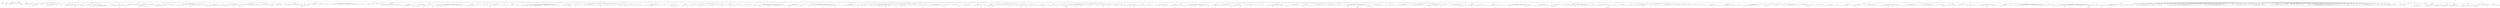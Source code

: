 digraph Tree {
	"t0" [label = "TEI"];
	"t1" [label = "teiHeader"];
	"t2" [label = "fileDesc"];
	"t3" [label = "titleStmt"];
	"t4" [label = "title"];
	"t5" [label = "author"];
	"t6" [label = "principal"];
	"t7" [label = "editor"];
	"t8" [label = "editionStmt"];
	"t9" [label = "edition"];
	"t10" [label = "respStmt"];
	"t11" [label = "name"];
	"t12" [label = "resp"];
	"t13" [label = "publicationStmt"];
	"t14" [label = "publisher"];
	"t15" [label = "date"];
	"t16" [label = "availability"];
	"t17" [label = "licence"];
	"t18" [label = "idno"];
	"t19" [label = "idno"];
	"t20" [label = "idno"];
	"t21" [label = "idno"];
	"t22" [label = "idno"];
	"t23" [label = "sourceDesc"];
	"t24" [label = "bibl"];
	"t25" [label = "title"];
	"t26" [label = "profileDesc"];
	"t27" [label = "creation"];
	"t28" [label = "date"];
	"t29" [label = "langUsage"];
	"t30" [label = "language"];
	"t31" [label = "textClass"];
	"t32" [label = "keywords"];
	"t33" [label = "term"];
	"t34" [label = "text"];
	"t35" [label = "front"];
	"t36" [label = "titlePage"];
	"t37" [label = "docTitle"];
	"t38" [label = "titlePart"];
	"t39" [label = "titlePart"];
	"t40" [label = "docImprint"];
	"t41" [label = "lb"];
	"t42" [label = "lb"];
	"t43" [label = "lb"];
	"t44" [label = "lb"];
	"t45" [label = "lb"];
	"t46" [label = "lb"];
	"t47" [label = "hi"];
	"t48" [label = "docEdition"];
	"t49" [label = "div"];
	"t50" [label = "head"];
	"t51" [label = "quote"];
	"t52" [label = "p"];
	"t53" [label = "note"];
	"t54" [label = "hi"];
	"t55" [label = "hi"];
	"t56" [label = "p"];
	"t57" [label = "hi"];
	"t58" [label = "hi"];
	"t59" [label = "p"];
	"t60" [label = "hi"];
	"t61" [label = "p"];
	"t62" [label = "quote"];
	"t63" [label = "p"];
	"t64" [label = "note"];
	"t65" [label = "hi"];
	"t66" [label = "hi"];
	"t67" [label = "p"];
	"t68" [label = "div"];
	"t69" [label = "head"];
	"t70" [label = "p"];
	"t71" [label = "hi"];
	"t72" [label = "p"];
	"t73" [label = "hi"];
	"t74" [label = "note"];
	"t75" [label = "hi"];
	"t76" [label = "hi"];
	"t77" [label = "hi"];
	"t78" [label = "hi"];
	"t79" [label = "hi"];
	"t80" [label = "note"];
	"t81" [label = "hi"];
	"t82" [label = "p"];
	"t83" [label = "hi"];
	"t84" [label = "quote"];
	"t85" [label = "l"];
	"t86" [label = "l"];
	"t87" [label = "l"];
	"t88" [label = "l"];
	"t89" [label = "l"];
	"t90" [label = "l"];
	"t91" [label = "l"];
	"t92" [label = "l"];
	"t93" [label = "p"];
	"t94" [label = "hi"];
	"t95" [label = "note"];
	"t96" [label = "note"];
	"t97" [label = "hi"];
	"t98" [label = "p"];
	"t99" [label = "hi"];
	"t100" [label = "hi"];
	"t101" [label = "note"];
	"t102" [label = "hi"];
	"t103" [label = "hi"];
	"t104" [label = "hi"];
	"t105" [label = "hi"];
	"t106" [label = "hi"];
	"t107" [label = "hi"];
	"t108" [label = "hi"];
	"t109" [label = "hi"];
	"t110" [label = "hi"];
	"t111" [label = "hi"];
	"t112" [label = "hi"];
	"t113" [label = "hi"];
	"t114" [label = "hi"];
	"t115" [label = "hi"];
	"t116" [label = "hi"];
	"t117" [label = "note"];
	"t118" [label = "hi"];
	"t119" [label = "hi"];
	"t120" [label = "p"];
	"t121" [label = "hi"];
	"t122" [label = "quote"];
	"t123" [label = "l"];
	"t124" [label = "l"];
	"t125" [label = "l"];
	"t126" [label = "l"];
	"t127" [label = "note"];
	"t128" [label = "hi"];
	"t129" [label = "p"];
	"t130" [label = "hi"];
	"t131" [label = "hi"];
	"t132" [label = "hi"];
	"t133" [label = "hi"];
	"t134" [label = "p"];
	"t135" [label = "hi"];
	"t136" [label = "hi"];
	"t137" [label = "hi"];
	"t138" [label = "div"];
	"t139" [label = "head"];
	"t140" [label = "div"];
	"t141" [label = "head"];
	"t142" [label = "p"];
	"t143" [label = "hi"];
	"t144" [label = "hi"];
	"t145" [label = "note"];
	"t146" [label = "hi"];
	"t147" [label = "hi"];
	"t148" [label = "hi"];
	"t149" [label = "div"];
	"t150" [label = "head"];
	"t151" [label = "p"];
	"t152" [label = "hi"];
	"t153" [label = "note"];
	"t154" [label = "hi"];
	"t155" [label = "div"];
	"t156" [label = "head"];
	"t157" [label = "p"];
	"t158" [label = "hi"];
	"t159" [label = "hi"];
	"t160" [label = "hi"];
	"t161" [label = "note"];
	"t162" [label = "hi"];
	"t163" [label = "hi"];
	"t164" [label = "hi"];
	"t165" [label = "hi"];
	"t166" [label = "p"];
	"t167" [label = "quote"];
	"t168" [label = "p"];
	"t169" [label = "note"];
	"t170" [label = "hi"];
	"t171" [label = "note"];
	"t172" [label = "hi"];
	"t173" [label = "hi"];
	"t174" [label = "p"];
	"t175" [label = "hi"];
	"t176" [label = "hi"];
	"t177" [label = "div"];
	"t178" [label = "head"];
	"t179" [label = "p"];
	"t180" [label = "hi"];
	"t181" [label = "note"];
	"t182" [label = "hi"];
	"t183" [label = "hi"];
	"t184" [label = "p"];
	"t185" [label = "p"];
	"t186" [label = "div"];
	"t187" [label = "head"];
	"t188" [label = "p"];
	"t189" [label = "hi"];
	"t190" [label = "hi"];
	"t191" [label = "note"];
	"t192" [label = "hi"];
	"t193" [label = "hi"];
	"t194" [label = "note"];
	"t195" [label = "hi"];
	"t196" [label = "hi"];
	"t197" [label = "hi"];
	"t198" [label = "hi"];
	"t199" [label = "hi"];
	"t200" [label = "p"];
	"t201" [label = "hi"];
	"t202" [label = "note"];
	"t203" [label = "hi"];
	"t204" [label = "hi"];
	"t205" [label = "hi"];
	"t206" [label = "hi"];
	"t207" [label = "hi"];
	"t208" [label = "hi"];
	"t209" [label = "note"];
	"t210" [label = "hi"];
	"t211" [label = "hi"];
	"t212" [label = "hi"];
	"t213" [label = "hi"];
	"t214" [label = "hi"];
	"t215" [label = "note"];
	"t216" [label = "hi"];
	"t217" [label = "hi"];
	"t218" [label = "p"];
	"t219" [label = "hi"];
	"t220" [label = "hi"];
	"t221" [label = "hi"];
	"t222" [label = "p"];
	"t223" [label = "div"];
	"t224" [label = "head"];
	"t225" [label = "p"];
	"t226" [label = "hi"];
	"t227" [label = "p"];
	"t228" [label = "quote"];
	"t229" [label = "p"];
	"t230" [label = "p"];
	"t231" [label = "quote"];
	"t232" [label = "p"];
	"t233" [label = "note"];
	"t234" [label = "hi"];
	"t235" [label = "hi"];
	"t236" [label = "p"];
	"t237" [label = "hi"];
	"t238" [label = "hi"];
	"t239" [label = "div"];
	"t240" [label = "head"];
	"t241" [label = "p"];
	"t242" [label = "quote"];
	"t243" [label = "l"];
	"t244" [label = "l"];
	"t245" [label = "p"];
	"t246" [label = "hi"];
	"t247" [label = "hi"];
	"t248" [label = "div"];
	"t249" [label = "head"];
	"t250" [label = "p"];
	"t251" [label = "note"];
	"t252" [label = "quote"];
	"t253" [label = "l"];
	"t254" [label = "l"];
	"t255" [label = "l"];
	"t256" [label = "l"];
	"t257" [label = "l"];
	"t258" [label = "l"];
	"t259" [label = "l"];
	"t260" [label = "l"];
	"t261" [label = "l"];
	"t262" [label = "l"];
	"t263" [label = "l"];
	"t264" [label = "l"];
	"t265" [label = "l"];
	"t266" [label = "l"];
	"t267" [label = "p"];
	"t268" [label = "hi"];
	"t269" [label = "hi"];
	"t270" [label = "p"];
	"t271" [label = "quote"];
	"t272" [label = "l"];
	"t273" [label = "l"];
	"t274" [label = "l"];
	"t275" [label = "l"];
	"t276" [label = "l"];
	"t277" [label = "l"];
	"t278" [label = "l"];
	"t279" [label = "p"];
	"t280" [label = "p"];
	"t281" [label = "quote"];
	"t282" [label = "p"];
	"t283" [label = "p"];
	"t284" [label = "note"];
	"t285" [label = "hi"];
	"t286" [label = "hi"];
	"t287" [label = "div"];
	"t288" [label = "head"];
	"t289" [label = "p"];
	"t290" [label = "hi"];
	"t291" [label = "p"];
	"t292" [label = "note"];
	"t293" [label = "hi"];
	"t294" [label = "hi"];
	"t295" [label = "note"];
	"t296" [label = "hi"];
	"t297" [label = "hi"];
	"t298" [label = "hi"];
	"t299" [label = "p"];
	"t300" [label = "hi"];
	"t301" [label = "hi"];
	"t302" [label = "note"];
	"t303" [label = "hi"];
	"t304" [label = "hi"];
	"t305" [label = "hi"];
	"t306" [label = "quote"];
	"t307" [label = "p"];
	"t308" [label = "hi"];
	"t309" [label = "note"];
	"t310" [label = "hi"];
	"t311" [label = "div"];
	"t312" [label = "head"];
	"t313" [label = "p"];
	"t314" [label = "hi"];
	"t315" [label = "p"];
	"t316" [label = "quote"];
	"t317" [label = "l"];
	"t318" [label = "l"];
	"t319" [label = "l"];
	"t320" [label = "l"];
	"t321" [label = "l"];
	"t322" [label = "l"];
	"t323" [label = "l"];
	"t324" [label = "l"];
	"t325" [label = "l"];
	"t326" [label = "l"];
	"t327" [label = "p"];
	"t328" [label = "quote"];
	"t329" [label = "l"];
	"t330" [label = "l"];
	"t331" [label = "l"];
	"t332" [label = "p"];
	"t333" [label = "hi"];
	"t334" [label = "p"];
	"t335" [label = "hi"];
	"t336" [label = "quote"];
	"t337" [label = "p"];
	"t338" [label = "div"];
	"t339" [label = "head"];
	"t340" [label = "p"];
	"t341" [label = "hi"];
	"t342" [label = "hi"];
	"t343" [label = "quote"];
	"t344" [label = "p"];
	"t345" [label = "note"];
	"t346" [label = "div"];
	"t347" [label = "head"];
	"t348" [label = "p"];
	"t349" [label = "quote"];
	"t350" [label = "p"];
	"t351" [label = "note"];
	"t352" [label = "hi"];
	"t353" [label = "hi"];
	"t354" [label = "hi"];
	"t355" [label = "p"];
	"t356" [label = "note"];
	"t357" [label = "hi"];
	"t358" [label = "hi"];
	"t359" [label = "hi"];
	"t360" [label = "note"];
	"t361" [label = "hi"];
	"t362" [label = "hi"];
	"t363" [label = "p"];
	"t364" [label = "hi"];
	"t365" [label = "quote"];
	"t366" [label = "p"];
	"t367" [label = "p"];
	"t368" [label = "note"];
	"t369" [label = "hi"];
	"t370" [label = "hi"];
	"t371" [label = "p"];
	"t372" [label = "quote"];
	"t373" [label = "p"];
	"t374" [label = "note"];
	"t375" [label = "hi"];
	"t376" [label = "hi"];
	"t377" [label = "hi"];
	"t378" [label = "p"];
	"t379" [label = "quote"];
	"t380" [label = "l"];
	"t381" [label = "note"];
	"t382" [label = "hi"];
	"t383" [label = "hi"];
	"t384" [label = "p"];
	"t385" [label = "div"];
	"t386" [label = "head"];
	"t387" [label = "hi"];
	"t388" [label = "p"];
	"t389" [label = "hi"];
	"t390" [label = "p"];
	"t391" [label = "hi"];
	"t392" [label = "quote"];
	"t393" [label = "p"];
	"t394" [label = "p"];
	"t395" [label = "p"];
	"t396" [label = "note"];
	"t397" [label = "p"];
	"t398" [label = "hi"];
	"t399" [label = "div"];
	"t400" [label = "head"];
	"t401" [label = "div"];
	"t402" [label = "head"];
	"t403" [label = "p"];
	"t404" [label = "div"];
	"t405" [label = "head"];
	"t406" [label = "p"];
	"t407" [label = "quote"];
	"t408" [label = "l"];
	"t409" [label = "l"];
	"t410" [label = "p"];
	"t411" [label = "quote"];
	"t412" [label = "l"];
	"t413" [label = "l"];
	"t414" [label = "l"];
	"t415" [label = "p"];
	"t416" [label = "quote"];
	"t417" [label = "l"];
	"t418" [label = "l"];
	"t419" [label = "l"];
	"t420" [label = "l"];
	"t421" [label = "p"];
	"t422" [label = "div"];
	"t423" [label = "head"];
	"t424" [label = "p"];
	"t425" [label = "quote"];
	"t426" [label = "l"];
	"t427" [label = "l"];
	"t428" [label = "p"];
	"t429" [label = "div"];
	"t430" [label = "head"];
	"t431" [label = "p"];
	"t432" [label = "div"];
	"t433" [label = "head"];
	"t434" [label = "p"];
	"t435" [label = "p"];
	"t436" [label = "p"];
	"t437" [label = "p"];
	"t438" [label = "quote"];
	"t439" [label = "l"];
	"t440" [label = "l"];
	"t441" [label = "l"];
	"t442" [label = "l"];
	"t443" [label = "p"];
	"t444" [label = "quote"];
	"t445" [label = "l"];
	"t446" [label = "l"];
	"t447" [label = "l"];
	"t448" [label = "l"];
	"t449" [label = "l"];
	"t450" [label = "p"];
	"t451" [label = "div"];
	"t452" [label = "head"];
	"t453" [label = "p"];
	"t454" [label = "hi"];
	"t455" [label = "hi"];
	"t456" [label = "hi"];
	"t457" [label = "hi"];
	"t458" [label = "hi"];
	"t459" [label = "p"];
	"t460" [label = "note"];
	"t461" [label = "hi"];
	"t462" [label = "quote"];
	"t463" [label = "l"];
	"t464" [label = "l"];
	"t465" [label = "l"];
	"t466" [label = "l"];
	"t467" [label = "l"];
	"t468" [label = "l"];
	"t469" [label = "p"];
	"t470" [label = "quote"];
	"t471" [label = "l"];
	"t472" [label = "l"];
	"t473" [label = "p"];
	"t474" [label = "p"];
	"t475" [label = "p"];
	"t476" [label = "quote"];
	"t477" [label = "l"];
	"t478" [label = "l"];
	"t479" [label = "l"];
	"t480" [label = "p"];
	"t481" [label = "quote"];
	"t482" [label = "p"];
	"t483" [label = "hi"];
	"t484" [label = "note"];
	"t485" [label = "hi"];
	"t486" [label = "hi"];
	"t487" [label = "p"];
	"t488" [label = "quote"];
	"t489" [label = "l"];
	"t490" [label = "l"];
	"t491" [label = "l"];
	"t492" [label = "l"];
	"t493" [label = "l"];
	"t494" [label = "l"];
	"t495" [label = "p"];
	"t496" [label = "quote"];
	"t497" [label = "l"];
	"t498" [label = "l"];
	"t499" [label = "l"];
	"t500" [label = "l"];
	"t501" [label = "p"];
	"t502" [label = "hi"];
	"t503" [label = "note"];
	"t504" [label = "p"];
	"t505" [label = "quote"];
	"t506" [label = "l"];
	"t507" [label = "l"];
	"t508" [label = "l"];
	"t509" [label = "l"];
	"t510" [label = "p"];
	"t511" [label = "quote"];
	"t512" [label = "l"];
	"t513" [label = "l"];
	"t514" [label = "p"];
	"t515" [label = "hi"];
	"t516" [label = "note"];
	"t517" [label = "hi"];
	"t518" [label = "div"];
	"t519" [label = "head"];
	"t520" [label = "p"];
	"t521" [label = "div"];
	"t522" [label = "head"];
	"t523" [label = "p"];
	"t524" [label = "hi"];
	"t525" [label = "quote"];
	"t526" [label = "l"];
	"t527" [label = "l"];
	"t528" [label = "p"];
	"t529" [label = "quote"];
	"t530" [label = "l"];
	"t531" [label = "l"];
	"t532" [label = "l"];
	"t533" [label = "l"];
	"t534" [label = "p"];
	"t535" [label = "p"];
	"t536" [label = "quote"];
	"t537" [label = "l"];
	"t538" [label = "l"];
	"t539" [label = "l"];
	"t540" [label = "l"];
	"t541" [label = "p"];
	"t542" [label = "quote"];
	"t543" [label = "l"];
	"t544" [label = "l"];
	"t545" [label = "l"];
	"t546" [label = "l"];
	"t547" [label = "p"];
	"t548" [label = "p"];
	"t549" [label = "quote"];
	"t550" [label = "l"];
	"t551" [label = "l"];
	"t552" [label = "l"];
	"t553" [label = "l"];
	"t554" [label = "l"];
	"t555" [label = "p"];
	"t556" [label = "div"];
	"t557" [label = "head"];
	"t558" [label = "p"];
	"t559" [label = "quote"];
	"t560" [label = "l"];
	"t561" [label = "l"];
	"t562" [label = "l"];
	"t563" [label = "l"];
	"t564" [label = "p"];
	"t565" [label = "quote"];
	"t566" [label = "l"];
	"t567" [label = "l"];
	"t568" [label = "p"];
	"t569" [label = "div"];
	"t570" [label = "head"];
	"t571" [label = "p"];
	"t572" [label = "hi"];
	"t573" [label = "div"];
	"t574" [label = "head"];
	"t575" [label = "p"];
	"t576" [label = "p"];
	"t577" [label = "quote"];
	"t578" [label = "l"];
	"t579" [label = "l"];
	"t580" [label = "l"];
	"t581" [label = "l"];
	"t582" [label = "p"];
	"t583" [label = "hi"];
	"t584" [label = "quote"];
	"t585" [label = "p"];
	"t586" [label = "hi"];
	"t587" [label = "hi"];
	"t588" [label = "note"];
	"t589" [label = "p"];
	"t590" [label = "quote"];
	"t591" [label = "l"];
	"t592" [label = "l"];
	"t593" [label = "l"];
	"t594" [label = "l"];
	"t595" [label = "l"];
	"t596" [label = "p"];
	"t597" [label = "p"];
	"t598" [label = "p"];
	"t599" [label = "p"];
	"t600" [label = "quote"];
	"t601" [label = "p"];
	"t602" [label = "hi"];
	"t603" [label = "hi"];
	"t604" [label = "note"];
	"t605" [label = "hi"];
	"t606" [label = "hi"];
	"t607" [label = "p"];
	"t608" [label = "quote"];
	"t609" [label = "l"];
	"t610" [label = "l"];
	"t611" [label = "p"];
	"t612" [label = "div"];
	"t613" [label = "head"];
	"t614" [label = "div"];
	"t615" [label = "head"];
	"t616" [label = "p"];
	"t617" [label = "p"];
	"t618" [label = "hi"];
	"t619" [label = "note"];
	"t620" [label = "p"];
	"t621" [label = "hi"];
	"t622" [label = "quote"];
	"t623" [label = "l"];
	"t624" [label = "l"];
	"t625" [label = "l"];
	"t626" [label = "l"];
	"t627" [label = "p"];
	"t628" [label = "p"];
	"t629" [label = "quote"];
	"t630" [label = "l"];
	"t631" [label = "l"];
	"t632" [label = "l"];
	"t633" [label = "p"];
	"t634" [label = "quote"];
	"t635" [label = "l"];
	"t636" [label = "l"];
	"t637" [label = "p"];
	"t638" [label = "quote"];
	"t639" [label = "l"];
	"t640" [label = "l"];
	"t641" [label = "l"];
	"t642" [label = "l"];
	"t643" [label = "p"];
	"t644" [label = "p"];
	"t645" [label = "quote"];
	"t646" [label = "l"];
	"t647" [label = "l"];
	"t648" [label = "l"];
	"t649" [label = "l"];
	"t650" [label = "l"];
	"t651" [label = "l"];
	"t652" [label = "l"];
	"t653" [label = "l"];
	"t654" [label = "p"];
	"t655" [label = "p"];
	"t656" [label = "div"];
	"t657" [label = "head"];
	"t658" [label = "p"];
	"t659" [label = "quote"];
	"t660" [label = "l"];
	"t661" [label = "l"];
	"t662" [label = "l"];
	"t663" [label = "l"];
	"t664" [label = "p"];
	"t665" [label = "quote"];
	"t666" [label = "l"];
	"t667" [label = "l"];
	"t668" [label = "p"];
	"t669" [label = "quote"];
	"t670" [label = "l"];
	"t671" [label = "l"];
	"t672" [label = "l"];
	"t673" [label = "p"];
	"t674" [label = "quote"];
	"t675" [label = "l"];
	"t676" [label = "l"];
	"t677" [label = "p"];
	"t678" [label = "p"];
	"t679" [label = "hi"];
	"t680" [label = "note"];
	"t681" [label = "hi"];
	"t682" [label = "div"];
	"t683" [label = "head"];
	"t684" [label = "p"];
	"t685" [label = "note"];
	"t686" [label = "hi"];
	"t687" [label = "hi"];
	"t688" [label = "p"];
	"t689" [label = "p"];
	"t690" [label = "div"];
	"t691" [label = "head"];
	"t692" [label = "p"];
	"t693" [label = "p"];
	"t694" [label = "quote"];
	"t695" [label = "l"];
	"t696" [label = "l"];
	"t697" [label = "l"];
	"t698" [label = "l"];
	"t699" [label = "l"];
	"t700" [label = "p"];
	"t701" [label = "hi"];
	"t702" [label = "p"];
	"t703" [label = "quote"];
	"t704" [label = "l"];
	"t705" [label = "l"];
	"t706" [label = "p"];
	"t707" [label = "note"];
	"t708" [label = "p"];
	"t709" [label = "p"];
	"t710" [label = "div"];
	"t711" [label = "head"];
	"t712" [label = "p"];
	"t713" [label = "hi"];
	"t714" [label = "p"];
	"t715" [label = "p"];
	"t716" [label = "div"];
	"t717" [label = "head"];
	"t718" [label = "div"];
	"t719" [label = "head"];
	"t720" [label = "p"];
	"t721" [label = "quote"];
	"t722" [label = "l"];
	"t723" [label = "l"];
	"t724" [label = "l"];
	"t725" [label = "l"];
	"t726" [label = "l"];
	"t727" [label = "l"];
	"t728" [label = "p"];
	"t729" [label = "quote"];
	"t730" [label = "l"];
	"t731" [label = "l"];
	"t732" [label = "p"];
	"t733" [label = "quote"];
	"t734" [label = "l"];
	"t735" [label = "l"];
	"t736" [label = "p"];
	"t737" [label = "quote"];
	"t738" [label = "l"];
	"t739" [label = "l"];
	"t740" [label = "l"];
	"t741" [label = "l"];
	"t742" [label = "l"];
	"t743" [label = "l"];
	"t744" [label = "p"];
	"t745" [label = "quote"];
	"t746" [label = "l"];
	"t747" [label = "l"];
	"t748" [label = "l"];
	"t749" [label = "p"];
	"t750" [label = "p"];
	"t751" [label = "quote"];
	"t752" [label = "p"];
	"t753" [label = "hi"];
	"t754" [label = "hi"];
	"t755" [label = "note"];
	"t756" [label = "hi"];
	"t757" [label = "hi"];
	"t758" [label = "p"];
	"t759" [label = "hi"];
	"t760" [label = "note"];
	"t761" [label = "hi"];
	"t762" [label = "hi"];
	"t763" [label = "hi"];
	"t764" [label = "div"];
	"t765" [label = "head"];
	"t766" [label = "div"];
	"t767" [label = "head"];
	"t768" [label = "p"];
	"t769" [label = "p"];
	"t770" [label = "div"];
	"t771" [label = "head"];
	"t772" [label = "p"];
	"t773" [label = "p"];
	"t774" [label = "div"];
	"t775" [label = "head"];
	"t776" [label = "p"];
	"t777" [label = "quote"];
	"t778" [label = "l"];
	"t779" [label = "l"];
	"t780" [label = "p"];
	"t781" [label = "p"];
	"t782" [label = "div"];
	"t783" [label = "head"];
	"t784" [label = "p"];
	"t785" [label = "hi"];
	"t786" [label = "p"];
	"t787" [label = "p"];
	"t788" [label = "p"];
	"t789" [label = "div"];
	"t790" [label = "head"];
	"t791" [label = "p"];
	"t792" [label = "hi"];
	"t793" [label = "p"];
	"t794" [label = "div"];
	"t795" [label = "head"];
	"t796" [label = "p"];
	"t797" [label = "div"];
	"t798" [label = "head"];
	"t799" [label = "p"];
	"t800" [label = "p"];
	"t801" [label = "p"];
	"t802" [label = "p"];
	"t803" [label = "p"];
	"t804" [label = "p"];
	"t805" [label = "p"];
	"t806" [label = "p"];
	"t807" [label = "p"];
	"t808" [label = "div"];
	"t809" [label = "head"];
	"t810" [label = "p"];
	"t811" [label = "hi"];
	"t812" [label = "p"];
	"t813" [label = "p"];
	"t814" [label = "hi"];
	"t815" [label = "div"];
	"t816" [label = "head"];
	"t817" [label = "p"];
	"t818" [label = "p"];
	"t819" [label = "p"];
	"t820" [label = "p"];
	"t821" [label = "p"];
	"t822" [label = "p"];
	"t823" [label = "p"];
	"t824" [label = "p"];
	"t825" [label = "p"];
	"t826" [label = "p"];
	"t827" [label = "p"];
	"t828" [label = "p"];
	"t829" [label = "p"];
	"t830" [label = "p"];
	"t831" [label = "p"];
	"t832" [label = "p"];
	"t833" [label = "p"];
	"t834" [label = "p"];
	"t835" [label = "p"];
	"t836" [label = "p"];
	"t837" [label = "p"];
	"t838" [label = "p"];
	"t839" [label = "p"];
	"t840" [label = "p"];
	"t841" [label = "p"];
	"t842" [label = "p"];
	"t843" [label = "p"];
	"t844" [label = "p"];
	"t845" [label = "p"];
	"t846" [label = "p"];
	"t847" [label = "p"];
	"t848" [label = "p"];
	"t849" [label = "p"];
	"t850" [label = "p"];
	"t851" [label = "p"];
	"t852" [label = "div"];
	"t853" [label = "head"];
	"t854" [label = "p"];
	"t855" [label = "p"];
	"t856" [label = "p"];
	"t857" [label = "p"];
	"t858" [label = "p"];
	"t859" [label = "p"];
	"t860" [label = "body"];
	"t861" [label = "head"];
	"t862" [label = "lb"];
	"t863" [label = "div"];
	"t864" [label = "head"];
	"t865" [label = "lb"];
	"t866" [label = "lb"];
	"t867" [label = "note"];
	"t868" [label = "hi"];
	"t869" [label = "lb"];
	"t870" [label = "lb"];
	"t871" [label = "lb"];
	"t872" [label = "p"];
	"t873" [label = "hi"];
	"t874" [label = "p"];
	"t875" [label = "hi"];
	"t876" [label = "hi"];
	"t877" [label = "hi"];
	"t878" [label = "quote"];
	"t879" [label = "l"];
	"t880" [label = "l"];
	"t881" [label = "l"];
	"t882" [label = "l"];
	"t883" [label = "l"];
	"t884" [label = "l"];
	"t885" [label = "p"];
	"t886" [label = "p"];
	"t887" [label = "p"];
	"t888" [label = "lb"];
	"t889" [label = "p"];
	"t890" [label = "div"];
	"t891" [label = "head"];
	"t892" [label = "p"];
	"t893" [label = "note"];
	"t894" [label = "note"];
	"t895" [label = "p"];
	"t896" [label = "p"];
	"t897" [label = "hi"];
	"t898" [label = "hi"];
	"t899" [label = "p"];
	"t900" [label = "div"];
	"t901" [label = "head"];
	"t902" [label = "castList"];
	"t903" [label = "castItem"];
	"t904" [label = "role"];
	"t905" [label = "roleDesc"];
	"t906" [label = "castItem"];
	"t907" [label = "role"];
	"t908" [label = "roleDesc"];
	"t909" [label = "castItem"];
	"t910" [label = "role"];
	"t911" [label = "castItem"];
	"t912" [label = "role"];
	"t913" [label = "castItem"];
	"t914" [label = "role"];
	"t915" [label = "roleDesc"];
	"t916" [label = "castItem"];
	"t917" [label = "role"];
	"t918" [label = "roleDesc"];
	"t919" [label = "castItem"];
	"t920" [label = "role"];
	"t921" [label = "roleDesc"];
	"t922" [label = "castItem"];
	"t923" [label = "role"];
	"t924" [label = "roleDesc"];
	"t925" [label = "castItem"];
	"t926" [label = "role"];
	"t927" [label = "roleDesc"];
	"t928" [label = "castItem"];
	"t929" [label = "role"];
	"t930" [label = "roleDesc"];
	"t931" [label = "stage"];
	"t932" [label = "div"];
	"t933" [label = "head"];
	"t934" [label = "div"];
	"t935" [label = "head"];
	"t936" [label = "stage"];
	"t937" [label = "sp"];
	"t938" [label = "speaker"];
	"t939" [label = "l"];
	"t940" [label = "pb"];
	"t941" [label = "l"];
	"t942" [label = "ref"];
	"t943" [label = "l"];
	"t944" [label = "note"];
	"t945" [label = "hi"];
	"t946" [label = "l"];
	"t947" [label = "ref"];
	"t948" [label = "l"];
	"t949" [label = "note"];
	"t950" [label = "hi"];
	"t951" [label = "l"];
	"t952" [label = "ref"];
	"t953" [label = "l"];
	"t954" [label = "pb"];
	"t955" [label = "l"];
	"t956" [label = "l"];
	"t957" [label = "l"];
	"t958" [label = "ref"];
	"t959" [label = "l"];
	"t960" [label = "l"];
	"t961" [label = "ref"];
	"t962" [label = "l"];
	"t963" [label = "ref"];
	"t964" [label = "ref"];
	"t965" [label = "sp"];
	"t966" [label = "speaker"];
	"t967" [label = "l"];
	"t968" [label = "l"];
	"t969" [label = "l"];
	"t970" [label = "note"];
	"t971" [label = "hi"];
	"t972" [label = "l"];
	"t973" [label = "ref"];
	"t974" [label = "l"];
	"t975" [label = "ref"];
	"t976" [label = "l"];
	"t977" [label = "l"];
	"t978" [label = "l"];
	"t979" [label = "l"];
	"t980" [label = "l"];
	"t981" [label = "note"];
	"t982" [label = "hi"];
	"t983" [label = "l"];
	"t984" [label = "l"];
	"t985" [label = "ref"];
	"t986" [label = "ref"];
	"t987" [label = "l"];
	"t988" [label = "l"];
	"t989" [label = "l"];
	"t990" [label = "note"];
	"t991" [label = "hi"];
	"t992" [label = "sp"];
	"t993" [label = "speaker"];
	"t994" [label = "l"];
	"t995" [label = "l"];
	"t996" [label = "sp"];
	"t997" [label = "speaker"];
	"t998" [label = "l"];
	"t999" [label = "note"];
	"t1000" [label = "hi"];
	"t1001" [label = "hi"];
	"t1002" [label = "sp"];
	"t1003" [label = "speaker"];
	"t1004" [label = "l"];
	"t1005" [label = "l"];
	"t1006" [label = "ref"];
	"t1007" [label = "l"];
	"t1008" [label = "l"];
	"t1009" [label = "note"];
	"t1010" [label = "hi"];
	"t1011" [label = "l"];
	"t1012" [label = "l"];
	"t1013" [label = "ref"];
	"t1014" [label = "pb"];
	"t1015" [label = "l"];
	"t1016" [label = "ref"];
	"t1017" [label = "note"];
	"t1018" [label = "hi"];
	"t1019" [label = "l"];
	"t1020" [label = "l"];
	"t1021" [label = "l"];
	"t1022" [label = "ref"];
	"t1023" [label = "l"];
	"t1024" [label = "ref"];
	"t1025" [label = "l"];
	"t1026" [label = "l"];
	"t1027" [label = "l"];
	"t1028" [label = "note"];
	"t1029" [label = "hi"];
	"t1030" [label = "hi"];
	"t1031" [label = "l"];
	"t1032" [label = "ref"];
	"t1033" [label = "l"];
	"t1034" [label = "l"];
	"t1035" [label = "l"];
	"t1036" [label = "l"];
	"t1037" [label = "l"];
	"t1038" [label = "l"];
	"t1039" [label = "l"];
	"t1040" [label = "l"];
	"t1041" [label = "l"];
	"t1042" [label = "l"];
	"t1043" [label = "l"];
	"t1044" [label = "l"];
	"t1045" [label = "ref"];
	"t1046" [label = "l"];
	"t1047" [label = "l"];
	"t1048" [label = "l"];
	"t1049" [label = "l"];
	"t1050" [label = "ref"];
	"t1051" [label = "l"];
	"t1052" [label = "ref"];
	"t1053" [label = "l"];
	"t1054" [label = "l"];
	"t1055" [label = "l"];
	"t1056" [label = "l"];
	"t1057" [label = "l"];
	"t1058" [label = "ref"];
	"t1059" [label = "l"];
	"t1060" [label = "div"];
	"t1061" [label = "head"];
	"t1062" [label = "stage"];
	"t1063" [label = "sp"];
	"t1064" [label = "speaker"];
	"t1065" [label = "l"];
	"t1066" [label = "ref"];
	"t1067" [label = "ref"];
	"t1068" [label = "pb"];
	"t1069" [label = "l"];
	"t1070" [label = "ref"];
	"t1071" [label = "l"];
	"t1072" [label = "note"];
	"t1073" [label = "hi"];
	"t1074" [label = "l"];
	"t1075" [label = "l"];
	"t1076" [label = "l"];
	"t1077" [label = "ref"];
	"t1078" [label = "l"];
	"t1079" [label = "ref"];
	"t1080" [label = "l"];
	"t1081" [label = "sp"];
	"t1082" [label = "speaker"];
	"t1083" [label = "l"];
	"t1084" [label = "l"];
	"t1085" [label = "ref"];
	"t1086" [label = "l"];
	"t1087" [label = "l"];
	"t1088" [label = "sp"];
	"t1089" [label = "speaker"];
	"t1090" [label = "l"];
	"t1091" [label = "l"];
	"t1092" [label = "l"];
	"t1093" [label = "l"];
	"t1094" [label = "ref"];
	"t1095" [label = "l"];
	"t1096" [label = "l"];
	"t1097" [label = "sp"];
	"t1098" [label = "speaker"];
	"t1099" [label = "l"];
	"t1100" [label = "sp"];
	"t1101" [label = "speaker"];
	"t1102" [label = "l"];
	"t1103" [label = "note"];
	"t1104" [label = "hi"];
	"t1105" [label = "l"];
	"t1106" [label = "pb"];
	"t1107" [label = "l"];
	"t1108" [label = "l"];
	"t1109" [label = "l"];
	"t1110" [label = "l"];
	"t1111" [label = "ref"];
	"t1112" [label = "ref"];
	"t1113" [label = "l"];
	"t1114" [label = "l"];
	"t1115" [label = "l"];
	"t1116" [label = "l"];
	"t1117" [label = "l"];
	"t1118" [label = "l"];
	"t1119" [label = "l"];
	"t1120" [label = "l"];
	"t1121" [label = "sp"];
	"t1122" [label = "speaker"];
	"t1123" [label = "l"];
	"t1124" [label = "l"];
	"t1125" [label = "l"];
	"t1126" [label = "l"];
	"t1127" [label = "note"];
	"t1128" [label = "hi"];
	"t1129" [label = "l"];
	"t1130" [label = "sp"];
	"t1131" [label = "speaker"];
	"t1132" [label = "l"];
	"t1133" [label = "div"];
	"t1134" [label = "head"];
	"t1135" [label = "stage"];
	"t1136" [label = "sp"];
	"t1137" [label = "speaker"];
	"t1138" [label = "l"];
	"t1139" [label = "l"];
	"t1140" [label = "l"];
	"t1141" [label = "pb"];
	"t1142" [label = "l"];
	"t1143" [label = "l"];
	"t1144" [label = "ref"];
	"t1145" [label = "sp"];
	"t1146" [label = "speaker"];
	"t1147" [label = "l"];
	"t1148" [label = "ref"];
	"t1149" [label = "l"];
	"t1150" [label = "l"];
	"t1151" [label = "l"];
	"t1152" [label = "l"];
	"t1153" [label = "div"];
	"t1154" [label = "head"];
	"t1155" [label = "stage"];
	"t1156" [label = "sp"];
	"t1157" [label = "speaker"];
	"t1158" [label = "l"];
	"t1159" [label = "ref"];
	"t1160" [label = "l"];
	"t1161" [label = "ref"];
	"t1162" [label = "l"];
	"t1163" [label = "ref"];
	"t1164" [label = "l"];
	"t1165" [label = "l"];
	"t1166" [label = "note"];
	"t1167" [label = "hi"];
	"t1168" [label = "l"];
	"t1169" [label = "ref"];
	"t1170" [label = "note"];
	"t1171" [label = "hi"];
	"t1172" [label = "l"];
	"t1173" [label = "l"];
	"t1174" [label = "l"];
	"t1175" [label = "l"];
	"t1176" [label = "ref"];
	"t1177" [label = "l"];
	"t1178" [label = "note"];
	"t1179" [label = "hi"];
	"t1180" [label = "l"];
	"t1181" [label = "l"];
	"t1182" [label = "l"];
	"t1183" [label = "l"];
	"t1184" [label = "note"];
	"t1185" [label = "l"];
	"t1186" [label = "ref"];
	"t1187" [label = "l"];
	"t1188" [label = "pb"];
	"t1189" [label = "l"];
	"t1190" [label = "l"];
	"t1191" [label = "l"];
	"t1192" [label = "note"];
	"t1193" [label = "l"];
	"t1194" [label = "l"];
	"t1195" [label = "l"];
	"t1196" [label = "l"];
	"t1197" [label = "ref"];
	"t1198" [label = "l"];
	"t1199" [label = "l"];
	"t1200" [label = "l"];
	"t1201" [label = "l"];
	"t1202" [label = "ref"];
	"t1203" [label = "l"];
	"t1204" [label = "ref"];
	"t1205" [label = "l"];
	"t1206" [label = "l"];
	"t1207" [label = "l"];
	"t1208" [label = "l"];
	"t1209" [label = "l"];
	"t1210" [label = "l"];
	"t1211" [label = "l"];
	"t1212" [label = "note"];
	"t1213" [label = "l"];
	"t1214" [label = "l"];
	"t1215" [label = "l"];
	"t1216" [label = "l"];
	"t1217" [label = "l"];
	"t1218" [label = "l"];
	"t1219" [label = "l"];
	"t1220" [label = "l"];
	"t1221" [label = "ref"];
	"t1222" [label = "l"];
	"t1223" [label = "l"];
	"t1224" [label = "sp"];
	"t1225" [label = "speaker"];
	"t1226" [label = "l"];
	"t1227" [label = "ref"];
	"t1228" [label = "l"];
	"t1229" [label = "l"];
	"t1230" [label = "pb"];
	"t1231" [label = "l"];
	"t1232" [label = "l"];
	"t1233" [label = "l"];
	"t1234" [label = "l"];
	"t1235" [label = "ref"];
	"t1236" [label = "l"];
	"t1237" [label = "l"];
	"t1238" [label = "ref"];
	"t1239" [label = "ref"];
	"t1240" [label = "l"];
	"t1241" [label = "note"];
	"t1242" [label = "hi"];
	"t1243" [label = "l"];
	"t1244" [label = "l"];
	"t1245" [label = "sp"];
	"t1246" [label = "speaker"];
	"t1247" [label = "l"];
	"t1248" [label = "ref"];
	"t1249" [label = "l"];
	"t1250" [label = "ref"];
	"t1251" [label = "l"];
	"t1252" [label = "l"];
	"t1253" [label = "l"];
	"t1254" [label = "l"];
	"t1255" [label = "l"];
	"t1256" [label = "l"];
	"t1257" [label = "sp"];
	"t1258" [label = "speaker"];
	"t1259" [label = "l"];
	"t1260" [label = "l"];
	"t1261" [label = "l"];
	"t1262" [label = "ref"];
	"t1263" [label = "l"];
	"t1264" [label = "l"];
	"t1265" [label = "l"];
	"t1266" [label = "l"];
	"t1267" [label = "l"];
	"t1268" [label = "l"];
	"t1269" [label = "note"];
	"t1270" [label = "l"];
	"t1271" [label = "l"];
	"t1272" [label = "l"];
	"t1273" [label = "l"];
	"t1274" [label = "l"];
	"t1275" [label = "l"];
	"t1276" [label = "pb"];
	"t1277" [label = "l"];
	"t1278" [label = "sp"];
	"t1279" [label = "speaker"];
	"t1280" [label = "l"];
	"t1281" [label = "l"];
	"t1282" [label = "l"];
	"t1283" [label = "l"];
	"t1284" [label = "note"];
	"t1285" [label = "hi"];
	"t1286" [label = "l"];
	"t1287" [label = "note"];
	"t1288" [label = "l"];
	"t1289" [label = "sp"];
	"t1290" [label = "speaker"];
	"t1291" [label = "l"];
	"t1292" [label = "l"];
	"t1293" [label = "l"];
	"t1294" [label = "sp"];
	"t1295" [label = "speaker"];
	"t1296" [label = "l"];
	"t1297" [label = "sp"];
	"t1298" [label = "speaker"];
	"t1299" [label = "l"];
	"t1300" [label = "sp"];
	"t1301" [label = "speaker"];
	"t1302" [label = "l"];
	"t1303" [label = "sp"];
	"t1304" [label = "speaker"];
	"t1305" [label = "l"];
	"t1306" [label = "l"];
	"t1307" [label = "l"];
	"t1308" [label = "sp"];
	"t1309" [label = "speaker"];
	"t1310" [label = "l"];
	"t1311" [label = "l"];
	"t1312" [label = "l"];
	"t1313" [label = "ref"];
	"t1314" [label = "note"];
	"t1315" [label = "hi"];
	"t1316" [label = "l"];
	"t1317" [label = "l"];
	"t1318" [label = "l"];
	"t1319" [label = "ref"];
	"t1320" [label = "sp"];
	"t1321" [label = "speaker"];
	"t1322" [label = "l"];
	"t1323" [label = "ref"];
	"t1324" [label = "ref"];
	"t1325" [label = "l"];
	"t1326" [label = "l"];
	"t1327" [label = "ref"];
	"t1328" [label = "sp"];
	"t1329" [label = "speaker"];
	"t1330" [label = "l"];
	"t1331" [label = "pb"];
	"t1332" [label = "l"];
	"t1333" [label = "l"];
	"t1334" [label = "ref"];
	"t1335" [label = "l"];
	"t1336" [label = "l"];
	"t1337" [label = "l"];
	"t1338" [label = "ref"];
	"t1339" [label = "l"];
	"t1340" [label = "l"];
	"t1341" [label = "sp"];
	"t1342" [label = "speaker"];
	"t1343" [label = "l"];
	"t1344" [label = "sp"];
	"t1345" [label = "speaker"];
	"t1346" [label = "l"];
	"t1347" [label = "l"];
	"t1348" [label = "ref"];
	"t1349" [label = "sp"];
	"t1350" [label = "speaker"];
	"t1351" [label = "l"];
	"t1352" [label = "div"];
	"t1353" [label = "head"];
	"t1354" [label = "stage"];
	"t1355" [label = "sp"];
	"t1356" [label = "speaker"];
	"t1357" [label = "l"];
	"t1358" [label = "l"];
	"t1359" [label = "ref"];
	"t1360" [label = "l"];
	"t1361" [label = "ref"];
	"t1362" [label = "l"];
	"t1363" [label = "l"];
	"t1364" [label = "l"];
	"t1365" [label = "l"];
	"t1366" [label = "l"];
	"t1367" [label = "l"];
	"t1368" [label = "pb"];
	"t1369" [label = "l"];
	"t1370" [label = "ref"];
	"t1371" [label = "l"];
	"t1372" [label = "l"];
	"t1373" [label = "l"];
	"t1374" [label = "l"];
	"t1375" [label = "l"];
	"t1376" [label = "l"];
	"t1377" [label = "l"];
	"t1378" [label = "l"];
	"t1379" [label = "l"];
	"t1380" [label = "ref"];
	"t1381" [label = "l"];
	"t1382" [label = "sp"];
	"t1383" [label = "speaker"];
	"t1384" [label = "l"];
	"t1385" [label = "l"];
	"t1386" [label = "l"];
	"t1387" [label = "l"];
	"t1388" [label = "l"];
	"t1389" [label = "l"];
	"t1390" [label = "sp"];
	"t1391" [label = "speaker"];
	"t1392" [label = "l"];
	"t1393" [label = "l"];
	"t1394" [label = "l"];
	"t1395" [label = "l"];
	"t1396" [label = "ref"];
	"t1397" [label = "note"];
	"t1398" [label = "hi"];
	"t1399" [label = "l"];
	"t1400" [label = "l"];
	"t1401" [label = "note"];
	"t1402" [label = "hi"];
	"t1403" [label = "l"];
	"t1404" [label = "l"];
	"t1405" [label = "note"];
	"t1406" [label = "hi"];
	"t1407" [label = "ref"];
	"t1408" [label = "l"];
	"t1409" [label = "l"];
	"t1410" [label = "ref"];
	"t1411" [label = "l"];
	"t1412" [label = "ref"];
	"t1413" [label = "l"];
	"t1414" [label = "ref"];
	"t1415" [label = "l"];
	"t1416" [label = "l"];
	"t1417" [label = "div"];
	"t1418" [label = "head"];
	"t1419" [label = "stage"];
	"t1420" [label = "sp"];
	"t1421" [label = "speaker"];
	"t1422" [label = "l"];
	"t1423" [label = "pb"];
	"t1424" [label = "l"];
	"t1425" [label = "l"];
	"t1426" [label = "l"];
	"t1427" [label = "l"];
	"t1428" [label = "l"];
	"t1429" [label = "ref"];
	"t1430" [label = "note"];
	"t1431" [label = "hi"];
	"t1432" [label = "l"];
	"t1433" [label = "sp"];
	"t1434" [label = "speaker"];
	"t1435" [label = "l"];
	"t1436" [label = "l"];
	"t1437" [label = "l"];
	"t1438" [label = "l"];
	"t1439" [label = "note"];
	"t1440" [label = "hi"];
	"t1441" [label = "l"];
	"t1442" [label = "sp"];
	"t1443" [label = "speaker"];
	"t1444" [label = "l"];
	"t1445" [label = "sp"];
	"t1446" [label = "speaker"];
	"t1447" [label = "l"];
	"t1448" [label = "l"];
	"t1449" [label = "l"];
	"t1450" [label = "ref"];
	"t1451" [label = "ref"];
	"t1452" [label = "note"];
	"t1453" [label = "hi"];
	"t1454" [label = "l"];
	"t1455" [label = "l"];
	"t1456" [label = "ref"];
	"t1457" [label = "l"];
	"t1458" [label = "l"];
	"t1459" [label = "pb"];
	"t1460" [label = "l"];
	"t1461" [label = "l"];
	"t1462" [label = "ref"];
	"t1463" [label = "l"];
	"t1464" [label = "sp"];
	"t1465" [label = "speaker"];
	"t1466" [label = "l"];
	"t1467" [label = "l"];
	"t1468" [label = "l"];
	"t1469" [label = "l"];
	"t1470" [label = "l"];
	"t1471" [label = "l"];
	"t1472" [label = "ref"];
	"t1473" [label = "ref"];
	"t1474" [label = "l"];
	"t1475" [label = "l"];
	"t1476" [label = "l"];
	"t1477" [label = "l"];
	"t1478" [label = "l"];
	"t1479" [label = "l"];
	"t1480" [label = "sp"];
	"t1481" [label = "speaker"];
	"t1482" [label = "l"];
	"t1483" [label = "sp"];
	"t1484" [label = "speaker"];
	"t1485" [label = "l"];
	"t1486" [label = "l"];
	"t1487" [label = "ref"];
	"t1488" [label = "ref"];
	"t1489" [label = "l"];
	"t1490" [label = "l"];
	"t1491" [label = "l"];
	"t1492" [label = "sp"];
	"t1493" [label = "speaker"];
	"t1494" [label = "l"];
	"t1495" [label = "l"];
	"t1496" [label = "l"];
	"t1497" [label = "l"];
	"t1498" [label = "l"];
	"t1499" [label = "ref"];
	"t1500" [label = "note"];
	"t1501" [label = "hi"];
	"t1502" [label = "l"];
	"t1503" [label = "l"];
	"t1504" [label = "l"];
	"t1505" [label = "note"];
	"t1506" [label = "l"];
	"t1507" [label = "pb"];
	"t1508" [label = "l"];
	"t1509" [label = "sp"];
	"t1510" [label = "speaker"];
	"t1511" [label = "l"];
	"t1512" [label = "l"];
	"t1513" [label = "l"];
	"t1514" [label = "l"];
	"t1515" [label = "ref"];
	"t1516" [label = "sp"];
	"t1517" [label = "speaker"];
	"t1518" [label = "l"];
	"t1519" [label = "ref"];
	"t1520" [label = "sp"];
	"t1521" [label = "speaker"];
	"t1522" [label = "l"];
	"t1523" [label = "l"];
	"t1524" [label = "ref"];
	"t1525" [label = "l"];
	"t1526" [label = "l"];
	"t1527" [label = "ref"];
	"t1528" [label = "l"];
	"t1529" [label = "l"];
	"t1530" [label = "l"];
	"t1531" [label = "ref"];
	"t1532" [label = "l"];
	"t1533" [label = "l"];
	"t1534" [label = "l"];
	"t1535" [label = "l"];
	"t1536" [label = "l"];
	"t1537" [label = "sp"];
	"t1538" [label = "speaker"];
	"t1539" [label = "hi"];
	"t1540" [label = "stage"];
	"t1541" [label = "l"];
	"t1542" [label = "l"];
	"t1543" [label = "div"];
	"t1544" [label = "head"];
	"t1545" [label = "stage"];
	"t1546" [label = "sp"];
	"t1547" [label = "speaker"];
	"t1548" [label = "l"];
	"t1549" [label = "ref"];
	"t1550" [label = "pb"];
	"t1551" [label = "l"];
	"t1552" [label = "ref"];
	"t1553" [label = "l"];
	"t1554" [label = "l"];
	"t1555" [label = "l"];
	"t1556" [label = "l"];
	"t1557" [label = "ref"];
	"t1558" [label = "l"];
	"t1559" [label = "l"];
	"t1560" [label = "l"];
	"t1561" [label = "l"];
	"t1562" [label = "l"];
	"t1563" [label = "l"];
	"t1564" [label = "ref"];
	"t1565" [label = "ref"];
	"t1566" [label = "ref"];
	"t1567" [label = "l"];
	"t1568" [label = "l"];
	"t1569" [label = "l"];
	"t1570" [label = "l"];
	"t1571" [label = "ref"];
	"t1572" [label = "l"];
	"t1573" [label = "l"];
	"t1574" [label = "l"];
	"t1575" [label = "l"];
	"t1576" [label = "ref"];
	"t1577" [label = "ref"];
	"t1578" [label = "l"];
	"t1579" [label = "l"];
	"t1580" [label = "ref"];
	"t1581" [label = "l"];
	"t1582" [label = "ref"];
	"t1583" [label = "l"];
	"t1584" [label = "pb"];
	"t1585" [label = "l"];
	"t1586" [label = "l"];
	"t1587" [label = "l"];
	"t1588" [label = "l"];
	"t1589" [label = "ref"];
	"t1590" [label = "l"];
	"t1591" [label = "l"];
	"t1592" [label = "l"];
	"t1593" [label = "note"];
	"t1594" [label = "hi"];
	"t1595" [label = "p"];
	"t1596" [label = "div"];
	"t1597" [label = "head"];
	"t1598" [label = "div"];
	"t1599" [label = "head"];
	"t1600" [label = "stage"];
	"t1601" [label = "sp"];
	"t1602" [label = "speaker"];
	"t1603" [label = "l"];
	"t1604" [label = "pb"];
	"t1605" [label = "l"];
	"t1606" [label = "note"];
	"t1607" [label = "hi"];
	"t1608" [label = "hi"];
	"t1609" [label = "l"];
	"t1610" [label = "ref"];
	"t1611" [label = "l"];
	"t1612" [label = "ref"];
	"t1613" [label = "l"];
	"t1614" [label = "ref"];
	"t1615" [label = "l"];
	"t1616" [label = "l"];
	"t1617" [label = "ref"];
	"t1618" [label = "l"];
	"t1619" [label = "ref"];
	"t1620" [label = "l"];
	"t1621" [label = "l"];
	"t1622" [label = "l"];
	"t1623" [label = "ref"];
	"t1624" [label = "ref"];
	"t1625" [label = "ref"];
	"t1626" [label = "l"];
	"t1627" [label = "l"];
	"t1628" [label = "l"];
	"t1629" [label = "sp"];
	"t1630" [label = "speaker"];
	"t1631" [label = "l"];
	"t1632" [label = "ref"];
	"t1633" [label = "pb"];
	"t1634" [label = "l"];
	"t1635" [label = "l"];
	"t1636" [label = "l"];
	"t1637" [label = "l"];
	"t1638" [label = "l"];
	"t1639" [label = "sp"];
	"t1640" [label = "speaker"];
	"t1641" [label = "l"];
	"t1642" [label = "l"];
	"t1643" [label = "ref"];
	"t1644" [label = "l"];
	"t1645" [label = "ref"];
	"t1646" [label = "l"];
	"t1647" [label = "l"];
	"t1648" [label = "l"];
	"t1649" [label = "l"];
	"t1650" [label = "l"];
	"t1651" [label = "l"];
	"t1652" [label = "l"];
	"t1653" [label = "l"];
	"t1654" [label = "l"];
	"t1655" [label = "l"];
	"t1656" [label = "l"];
	"t1657" [label = "l"];
	"t1658" [label = "l"];
	"t1659" [label = "l"];
	"t1660" [label = "l"];
	"t1661" [label = "note"];
	"t1662" [label = "hi"];
	"t1663" [label = "hi"];
	"t1664" [label = "l"];
	"t1665" [label = "l"];
	"t1666" [label = "l"];
	"t1667" [label = "l"];
	"t1668" [label = "ref"];
	"t1669" [label = "l"];
	"t1670" [label = "l"];
	"t1671" [label = "ref"];
	"t1672" [label = "l"];
	"t1673" [label = "l"];
	"t1674" [label = "l"];
	"t1675" [label = "ref"];
	"t1676" [label = "pb"];
	"t1677" [label = "l"];
	"t1678" [label = "l"];
	"t1679" [label = "l"];
	"t1680" [label = "l"];
	"t1681" [label = "l"];
	"t1682" [label = "ref"];
	"t1683" [label = "note"];
	"t1684" [label = "hi"];
	"t1685" [label = "hi"];
	"t1686" [label = "l"];
	"t1687" [label = "l"];
	"t1688" [label = "l"];
	"t1689" [label = "l"];
	"t1690" [label = "l"];
	"t1691" [label = "sp"];
	"t1692" [label = "speaker"];
	"t1693" [label = "l"];
	"t1694" [label = "div"];
	"t1695" [label = "head"];
	"t1696" [label = "stage"];
	"t1697" [label = "sp"];
	"t1698" [label = "speaker"];
	"t1699" [label = "hi"];
	"t1700" [label = "l"];
	"t1701" [label = "l"];
	"t1702" [label = "stage"];
	"t1703" [label = "l"];
	"t1704" [label = "l"];
	"t1705" [label = "l"];
	"t1706" [label = "l"];
	"t1707" [label = "ref"];
	"t1708" [label = "l"];
	"t1709" [label = "l"];
	"t1710" [label = "l"];
	"t1711" [label = "l"];
	"t1712" [label = "l"];
	"t1713" [label = "l"];
	"t1714" [label = "ref"];
	"t1715" [label = "pb"];
	"t1716" [label = "l"];
	"t1717" [label = "ref"];
	"t1718" [label = "l"];
	"t1719" [label = "l"];
	"t1720" [label = "l"];
	"t1721" [label = "l"];
	"t1722" [label = "ref"];
	"t1723" [label = "ref"];
	"t1724" [label = "sp"];
	"t1725" [label = "speaker"];
	"t1726" [label = "l"];
	"t1727" [label = "sp"];
	"t1728" [label = "speaker"];
	"t1729" [label = "l"];
	"t1730" [label = "ref"];
	"t1731" [label = "ref"];
	"t1732" [label = "l"];
	"t1733" [label = "l"];
	"t1734" [label = "l"];
	"t1735" [label = "l"];
	"t1736" [label = "ref"];
	"t1737" [label = "note"];
	"t1738" [label = "l"];
	"t1739" [label = "l"];
	"t1740" [label = "sp"];
	"t1741" [label = "speaker"];
	"t1742" [label = "l"];
	"t1743" [label = "l"];
	"t1744" [label = "ref"];
	"t1745" [label = "l"];
	"t1746" [label = "ref"];
	"t1747" [label = "l"];
	"t1748" [label = "sp"];
	"t1749" [label = "speaker"];
	"t1750" [label = "l"];
	"t1751" [label = "l"];
	"t1752" [label = "l"];
	"t1753" [label = "l"];
	"t1754" [label = "ref"];
	"t1755" [label = "l"];
	"t1756" [label = "l"];
	"t1757" [label = "l"];
	"t1758" [label = "note"];
	"t1759" [label = "hi"];
	"t1760" [label = "l"];
	"t1761" [label = "l"];
	"t1762" [label = "note"];
	"t1763" [label = "hi"];
	"t1764" [label = "l"];
	"t1765" [label = "l"];
	"t1766" [label = "ref"];
	"t1767" [label = "ref"];
	"t1768" [label = "ref"];
	"t1769" [label = "l"];
	"t1770" [label = "l"];
	"t1771" [label = "ref"];
	"t1772" [label = "ref"];
	"t1773" [label = "note"];
	"t1774" [label = "hi"];
	"t1775" [label = "hi"];
	"t1776" [label = "pb"];
	"t1777" [label = "l"];
	"t1778" [label = "l"];
	"t1779" [label = "l"];
	"t1780" [label = "l"];
	"t1781" [label = "l"];
	"t1782" [label = "ref"];
	"t1783" [label = "l"];
	"t1784" [label = "ref"];
	"t1785" [label = "l"];
	"t1786" [label = "l"];
	"t1787" [label = "l"];
	"t1788" [label = "l"];
	"t1789" [label = "ref"];
	"t1790" [label = "l"];
	"t1791" [label = "sp"];
	"t1792" [label = "speaker"];
	"t1793" [label = "l"];
	"t1794" [label = "note"];
	"t1795" [label = "hi"];
	"t1796" [label = "sp"];
	"t1797" [label = "speaker"];
	"t1798" [label = "l"];
	"t1799" [label = "l"];
	"t1800" [label = "l"];
	"t1801" [label = "ref"];
	"t1802" [label = "l"];
	"t1803" [label = "ref"];
	"t1804" [label = "note"];
	"t1805" [label = "hi"];
	"t1806" [label = "l"];
	"t1807" [label = "l"];
	"t1808" [label = "ref"];
	"t1809" [label = "l"];
	"t1810" [label = "l"];
	"t1811" [label = "ref"];
	"t1812" [label = "l"];
	"t1813" [label = "l"];
	"t1814" [label = "ref"];
	"t1815" [label = "l"];
	"t1816" [label = "l"];
	"t1817" [label = "l"];
	"t1818" [label = "sp"];
	"t1819" [label = "speaker"];
	"t1820" [label = "l"];
	"t1821" [label = "sp"];
	"t1822" [label = "speaker"];
	"t1823" [label = "l"];
	"t1824" [label = "l"];
	"t1825" [label = "l"];
	"t1826" [label = "pb"];
	"t1827" [label = "l"];
	"t1828" [label = "l"];
	"t1829" [label = "l"];
	"t1830" [label = "ref"];
	"t1831" [label = "l"];
	"t1832" [label = "sp"];
	"t1833" [label = "speaker"];
	"t1834" [label = "l"];
	"t1835" [label = "l"];
	"t1836" [label = "l"];
	"t1837" [label = "l"];
	"t1838" [label = "note"];
	"t1839" [label = "hi"];
	"t1840" [label = "sp"];
	"t1841" [label = "speaker"];
	"t1842" [label = "l"];
	"t1843" [label = "l"];
	"t1844" [label = "l"];
	"t1845" [label = "l"];
	"t1846" [label = "l"];
	"t1847" [label = "ref"];
	"t1848" [label = "ref"];
	"t1849" [label = "sp"];
	"t1850" [label = "speaker"];
	"t1851" [label = "l"];
	"t1852" [label = "ref"];
	"t1853" [label = "l"];
	"t1854" [label = "ref"];
	"t1855" [label = "l"];
	"t1856" [label = "ref"];
	"t1857" [label = "l"];
	"t1858" [label = "ref"];
	"t1859" [label = "l"];
	"t1860" [label = "l"];
	"t1861" [label = "ref"];
	"t1862" [label = "ref"];
	"t1863" [label = "l"];
	"t1864" [label = "l"];
	"t1865" [label = "ref"];
	"t1866" [label = "l"];
	"t1867" [label = "ref"];
	"t1868" [label = "l"];
	"t1869" [label = "l"];
	"t1870" [label = "l"];
	"t1871" [label = "l"];
	"t1872" [label = "l"];
	"t1873" [label = "ref"];
	"t1874" [label = "l"];
	"t1875" [label = "l"];
	"t1876" [label = "l"];
	"t1877" [label = "note"];
	"t1878" [label = "hi"];
	"t1879" [label = "pb"];
	"t1880" [label = "l"];
	"t1881" [label = "note"];
	"t1882" [label = "hi"];
	"t1883" [label = "sp"];
	"t1884" [label = "speaker"];
	"t1885" [label = "l"];
	"t1886" [label = "l"];
	"t1887" [label = "l"];
	"t1888" [label = "l"];
	"t1889" [label = "sp"];
	"t1890" [label = "speaker"];
	"t1891" [label = "l"];
	"t1892" [label = "l"];
	"t1893" [label = "l"];
	"t1894" [label = "l"];
	"t1895" [label = "l"];
	"t1896" [label = "l"];
	"t1897" [label = "l"];
	"t1898" [label = "l"];
	"t1899" [label = "ref"];
	"t1900" [label = "l"];
	"t1901" [label = "ref"];
	"t1902" [label = "ref"];
	"t1903" [label = "l"];
	"t1904" [label = "l"];
	"t1905" [label = "sp"];
	"t1906" [label = "speaker"];
	"t1907" [label = "l"];
	"t1908" [label = "l"];
	"t1909" [label = "l"];
	"t1910" [label = "ref"];
	"t1911" [label = "l"];
	"t1912" [label = "l"];
	"t1913" [label = "note"];
	"t1914" [label = "hi"];
	"t1915" [label = "l"];
	"t1916" [label = "l"];
	"t1917" [label = "l"];
	"t1918" [label = "l"];
	"t1919" [label = "l"];
	"t1920" [label = "ref"];
	"t1921" [label = "l"];
	"t1922" [label = "l"];
	"t1923" [label = "l"];
	"t1924" [label = "div"];
	"t1925" [label = "head"];
	"t1926" [label = "stage"];
	"t1927" [label = "sp"];
	"t1928" [label = "speaker"];
	"t1929" [label = "l"];
	"t1930" [label = "pb"];
	"t1931" [label = "l"];
	"t1932" [label = "l"];
	"t1933" [label = "l"];
	"t1934" [label = "note"];
	"t1935" [label = "l"];
	"t1936" [label = "l"];
	"t1937" [label = "l"];
	"t1938" [label = "ref"];
	"t1939" [label = "l"];
	"t1940" [label = "note"];
	"t1941" [label = "hi"];
	"t1942" [label = "l"];
	"t1943" [label = "l"];
	"t1944" [label = "l"];
	"t1945" [label = "sp"];
	"t1946" [label = "speaker"];
	"t1947" [label = "l"];
	"t1948" [label = "div"];
	"t1949" [label = "head"];
	"t1950" [label = "stage"];
	"t1951" [label = "sp"];
	"t1952" [label = "speaker"];
	"t1953" [label = "l"];
	"t1954" [label = "pb"];
	"t1955" [label = "l"];
	"t1956" [label = "note"];
	"t1957" [label = "hi"];
	"t1958" [label = "l"];
	"t1959" [label = "ref"];
	"t1960" [label = "l"];
	"t1961" [label = "l"];
	"t1962" [label = "l"];
	"t1963" [label = "ref"];
	"t1964" [label = "note"];
	"t1965" [label = "hi"];
	"t1966" [label = "l"];
	"t1967" [label = "l"];
	"t1968" [label = "ref"];
	"t1969" [label = "sp"];
	"t1970" [label = "speaker"];
	"t1971" [label = "l"];
	"t1972" [label = "sp"];
	"t1973" [label = "speaker"];
	"t1974" [label = "l"];
	"t1975" [label = "l"];
	"t1976" [label = "l"];
	"t1977" [label = "sp"];
	"t1978" [label = "speaker"];
	"t1979" [label = "l"];
	"t1980" [label = "sp"];
	"t1981" [label = "speaker"];
	"t1982" [label = "l"];
	"t1983" [label = "l"];
	"t1984" [label = "sp"];
	"t1985" [label = "speaker"];
	"t1986" [label = "l"];
	"t1987" [label = "sp"];
	"t1988" [label = "speaker"];
	"t1989" [label = "l"];
	"t1990" [label = "note"];
	"t1991" [label = "hi"];
	"t1992" [label = "sp"];
	"t1993" [label = "speaker"];
	"t1994" [label = "l"];
	"t1995" [label = "l"];
	"t1996" [label = "ref"];
	"t1997" [label = "pb"];
	"t1998" [label = "l"];
	"t1999" [label = "sp"];
	"t2000" [label = "speaker"];
	"t2001" [label = "l"];
	"t2002" [label = "sp"];
	"t2003" [label = "speaker"];
	"t2004" [label = "l"];
	"t2005" [label = "ref"];
	"t2006" [label = "sp"];
	"t2007" [label = "speaker"];
	"t2008" [label = "l"];
	"t2009" [label = "note"];
	"t2010" [label = "hi"];
	"t2011" [label = "l"];
	"t2012" [label = "ref"];
	"t2013" [label = "l"];
	"t2014" [label = "ref"];
	"t2015" [label = "ref"];
	"t2016" [label = "l"];
	"t2017" [label = "l"];
	"t2018" [label = "l"];
	"t2019" [label = "l"];
	"t2020" [label = "l"];
	"t2021" [label = "note"];
	"t2022" [label = "hi"];
	"t2023" [label = "l"];
	"t2024" [label = "ref"];
	"t2025" [label = "l"];
	"t2026" [label = "sp"];
	"t2027" [label = "speaker"];
	"t2028" [label = "l"];
	"t2029" [label = "note"];
	"t2030" [label = "l"];
	"t2031" [label = "l"];
	"t2032" [label = "ref"];
	"t2033" [label = "l"];
	"t2034" [label = "l"];
	"t2035" [label = "l"];
	"t2036" [label = "l"];
	"t2037" [label = "sp"];
	"t2038" [label = "speaker"];
	"t2039" [label = "l"];
	"t2040" [label = "sp"];
	"t2041" [label = "speaker"];
	"t2042" [label = "l"];
	"t2043" [label = "l"];
	"t2044" [label = "note"];
	"t2045" [label = "l"];
	"t2046" [label = "l"];
	"t2047" [label = "l"];
	"t2048" [label = "ref"];
	"t2049" [label = "pb"];
	"t2050" [label = "l"];
	"t2051" [label = "l"];
	"t2052" [label = "note"];
	"t2053" [label = "hi"];
	"t2054" [label = "l"];
	"t2055" [label = "l"];
	"t2056" [label = "l"];
	"t2057" [label = "sp"];
	"t2058" [label = "speaker"];
	"t2059" [label = "l"];
	"t2060" [label = "l"];
	"t2061" [label = "note"];
	"t2062" [label = "div"];
	"t2063" [label = "head"];
	"t2064" [label = "stage"];
	"t2065" [label = "sp"];
	"t2066" [label = "speaker"];
	"t2067" [label = "l"];
	"t2068" [label = "l"];
	"t2069" [label = "l"];
	"t2070" [label = "sp"];
	"t2071" [label = "speaker"];
	"t2072" [label = "l"];
	"t2073" [label = "l"];
	"t2074" [label = "note"];
	"t2075" [label = "hi"];
	"t2076" [label = "l"];
	"t2077" [label = "l"];
	"t2078" [label = "sp"];
	"t2079" [label = "speaker"];
	"t2080" [label = "l"];
	"t2081" [label = "l"];
	"t2082" [label = "l"];
	"t2083" [label = "note"];
	"t2084" [label = "l"];
	"t2085" [label = "l"];
	"t2086" [label = "l"];
	"t2087" [label = "ref"];
	"t2088" [label = "ref"];
	"t2089" [label = "note"];
	"t2090" [label = "p"];
	"t2091" [label = "hi"];
	"t2092" [label = "p"];
	"t2093" [label = "hi"];
	"t2094" [label = "l"];
	"t2095" [label = "sp"];
	"t2096" [label = "speaker"];
	"t2097" [label = "l"];
	"t2098" [label = "pb"];
	"t2099" [label = "l"];
	"t2100" [label = "l"];
	"t2101" [label = "l"];
	"t2102" [label = "l"];
	"t2103" [label = "l"];
	"t2104" [label = "l"];
	"t2105" [label = "l"];
	"t2106" [label = "l"];
	"t2107" [label = "ref"];
	"t2108" [label = "note"];
	"t2109" [label = "hi"];
	"t2110" [label = "l"];
	"t2111" [label = "l"];
	"t2112" [label = "note"];
	"t2113" [label = "hi"];
	"t2114" [label = "l"];
	"t2115" [label = "l"];
	"t2116" [label = "l"];
	"t2117" [label = "l"];
	"t2118" [label = "note"];
	"t2119" [label = "hi"];
	"t2120" [label = "l"];
	"t2121" [label = "l"];
	"t2122" [label = "ref"];
	"t2123" [label = "l"];
	"t2124" [label = "l"];
	"t2125" [label = "l"];
	"t2126" [label = "stage"];
	"t2127" [label = "sp"];
	"t2128" [label = "speaker"];
	"t2129" [label = "l"];
	"t2130" [label = "l"];
	"t2131" [label = "l"];
	"t2132" [label = "note"];
	"t2133" [label = "hi"];
	"t2134" [label = "l"];
	"t2135" [label = "l"];
	"t2136" [label = "l"];
	"t2137" [label = "l"];
	"t2138" [label = "l"];
	"t2139" [label = "sp"];
	"t2140" [label = "speaker"];
	"t2141" [label = "l"];
	"t2142" [label = "l"];
	"t2143" [label = "l"];
	"t2144" [label = "ref"];
	"t2145" [label = "pb"];
	"t2146" [label = "l"];
	"t2147" [label = "sp"];
	"t2148" [label = "speaker"];
	"t2149" [label = "l"];
	"t2150" [label = "sp"];
	"t2151" [label = "speaker"];
	"t2152" [label = "l"];
	"t2153" [label = "note"];
	"t2154" [label = "hi"];
	"t2155" [label = "l"];
	"t2156" [label = "ref"];
	"t2157" [label = "l"];
	"t2158" [label = "l"];
	"t2159" [label = "l"];
	"t2160" [label = "sp"];
	"t2161" [label = "speaker"];
	"t2162" [label = "l"];
	"t2163" [label = "note"];
	"t2164" [label = "hi"];
	"t2165" [label = "sp"];
	"t2166" [label = "speaker"];
	"t2167" [label = "l"];
	"t2168" [label = "l"];
	"t2169" [label = "l"];
	"t2170" [label = "sp"];
	"t2171" [label = "speaker"];
	"t2172" [label = "l"];
	"t2173" [label = "l"];
	"t2174" [label = "ref"];
	"t2175" [label = "l"];
	"t2176" [label = "l"];
	"t2177" [label = "ref"];
	"t2178" [label = "l"];
	"t2179" [label = "l"];
	"t2180" [label = "ref"];
	"t2181" [label = "l"];
	"t2182" [label = "l"];
	"t2183" [label = "sp"];
	"t2184" [label = "speaker"];
	"t2185" [label = "l"];
	"t2186" [label = "l"];
	"t2187" [label = "sp"];
	"t2188" [label = "speaker"];
	"t2189" [label = "l"];
	"t2190" [label = "l"];
	"t2191" [label = "sp"];
	"t2192" [label = "speaker"];
	"t2193" [label = "l"];
	"t2194" [label = "ref"];
	"t2195" [label = "l"];
	"t2196" [label = "note"];
	"t2197" [label = "hi"];
	"t2198" [label = "l"];
	"t2199" [label = "pb"];
	"t2200" [label = "l"];
	"t2201" [label = "l"];
	"t2202" [label = "l"];
	"t2203" [label = "ref"];
	"t2204" [label = "l"];
	"t2205" [label = "ref"];
	"t2206" [label = "note"];
	"t2207" [label = "hi"];
	"t2208" [label = "l"];
	"t2209" [label = "ref"];
	"t2210" [label = "l"];
	"t2211" [label = "l"];
	"t2212" [label = "l"];
	"t2213" [label = "stage"];
	"t2214" [label = "sp"];
	"t2215" [label = "speaker"];
	"t2216" [label = "l"];
	"t2217" [label = "l"];
	"t2218" [label = "div"];
	"t2219" [label = "head"];
	"t2220" [label = "stage"];
	"t2221" [label = "sp"];
	"t2222" [label = "speaker"];
	"t2223" [label = "l"];
	"t2224" [label = "sp"];
	"t2225" [label = "speaker"];
	"t2226" [label = "l"];
	"t2227" [label = "l"];
	"t2228" [label = "l"];
	"t2229" [label = "l"];
	"t2230" [label = "l"];
	"t2231" [label = "l"];
	"t2232" [label = "l"];
	"t2233" [label = "l"];
	"t2234" [label = "l"];
	"t2235" [label = "l"];
	"t2236" [label = "l"];
	"t2237" [label = "sp"];
	"t2238" [label = "speaker"];
	"t2239" [label = "l"];
	"t2240" [label = "pb"];
	"t2241" [label = "l"];
	"t2242" [label = "l"];
	"t2243" [label = "l"];
	"t2244" [label = "l"];
	"t2245" [label = "ref"];
	"t2246" [label = "l"];
	"t2247" [label = "l"];
	"t2248" [label = "l"];
	"t2249" [label = "ref"];
	"t2250" [label = "l"];
	"t2251" [label = "l"];
	"t2252" [label = "note"];
	"t2253" [label = "hi"];
	"t2254" [label = "l"];
	"t2255" [label = "l"];
	"t2256" [label = "note"];
	"t2257" [label = "hi"];
	"t2258" [label = "l"];
	"t2259" [label = "l"];
	"t2260" [label = "l"];
	"t2261" [label = "l"];
	"t2262" [label = "p"];
	"t2263" [label = "div"];
	"t2264" [label = "head"];
	"t2265" [label = "div"];
	"t2266" [label = "head"];
	"t2267" [label = "stage"];
	"t2268" [label = "sp"];
	"t2269" [label = "speaker"];
	"t2270" [label = "l"];
	"t2271" [label = "ref"];
	"t2272" [label = "pb"];
	"t2273" [label = "l"];
	"t2274" [label = "l"];
	"t2275" [label = "l"];
	"t2276" [label = "ref"];
	"t2277" [label = "l"];
	"t2278" [label = "l"];
	"t2279" [label = "ref"];
	"t2280" [label = "l"];
	"t2281" [label = "l"];
	"t2282" [label = "sp"];
	"t2283" [label = "speaker"];
	"t2284" [label = "l"];
	"t2285" [label = "l"];
	"t2286" [label = "ref"];
	"t2287" [label = "l"];
	"t2288" [label = "ref"];
	"t2289" [label = "l"];
	"t2290" [label = "ref"];
	"t2291" [label = "sp"];
	"t2292" [label = "speaker"];
	"t2293" [label = "l"];
	"t2294" [label = "ref"];
	"t2295" [label = "pb"];
	"t2296" [label = "l"];
	"t2297" [label = "ref"];
	"t2298" [label = "l"];
	"t2299" [label = "l"];
	"t2300" [label = "ref"];
	"t2301" [label = "l"];
	"t2302" [label = "l"];
	"t2303" [label = "l"];
	"t2304" [label = "l"];
	"t2305" [label = "l"];
	"t2306" [label = "ref"];
	"t2307" [label = "ref"];
	"t2308" [label = "l"];
	"t2309" [label = "l"];
	"t2310" [label = "l"];
	"t2311" [label = "ref"];
	"t2312" [label = "l"];
	"t2313" [label = "note"];
	"t2314" [label = "hi"];
	"t2315" [label = "l"];
	"t2316" [label = "l"];
	"t2317" [label = "l"];
	"t2318" [label = "l"];
	"t2319" [label = "l"];
	"t2320" [label = "ref"];
	"t2321" [label = "l"];
	"t2322" [label = "l"];
	"t2323" [label = "note"];
	"t2324" [label = "hi"];
	"t2325" [label = "l"];
	"t2326" [label = "ref"];
	"t2327" [label = "l"];
	"t2328" [label = "l"];
	"t2329" [label = "l"];
	"t2330" [label = "l"];
	"t2331" [label = "l"];
	"t2332" [label = "l"];
	"t2333" [label = "l"];
	"t2334" [label = "note"];
	"t2335" [label = "hi"];
	"t2336" [label = "l"];
	"t2337" [label = "l"];
	"t2338" [label = "l"];
	"t2339" [label = "div"];
	"t2340" [label = "head"];
	"t2341" [label = "stage"];
	"t2342" [label = "sp"];
	"t2343" [label = "speaker"];
	"t2344" [label = "l"];
	"t2345" [label = "pb"];
	"t2346" [label = "l"];
	"t2347" [label = "l"];
	"t2348" [label = "ref"];
	"t2349" [label = "l"];
	"t2350" [label = "note"];
	"t2351" [label = "hi"];
	"t2352" [label = "l"];
	"t2353" [label = "l"];
	"t2354" [label = "ref"];
	"t2355" [label = "l"];
	"t2356" [label = "sp"];
	"t2357" [label = "speaker"];
	"t2358" [label = "l"];
	"t2359" [label = "ref"];
	"t2360" [label = "l"];
	"t2361" [label = "ref"];
	"t2362" [label = "l"];
	"t2363" [label = "ref"];
	"t2364" [label = "l"];
	"t2365" [label = "l"];
	"t2366" [label = "ref"];
	"t2367" [label = "l"];
	"t2368" [label = "l"];
	"t2369" [label = "l"];
	"t2370" [label = "l"];
	"t2371" [label = "l"];
	"t2372" [label = "l"];
	"t2373" [label = "l"];
	"t2374" [label = "l"];
	"t2375" [label = "note"];
	"t2376" [label = "hi"];
	"t2377" [label = "l"];
	"t2378" [label = "ref"];
	"t2379" [label = "l"];
	"t2380" [label = "sp"];
	"t2381" [label = "speaker"];
	"t2382" [label = "l"];
	"t2383" [label = "ref"];
	"t2384" [label = "pb"];
	"t2385" [label = "l"];
	"t2386" [label = "ref"];
	"t2387" [label = "note"];
	"t2388" [label = "l"];
	"t2389" [label = "l"];
	"t2390" [label = "l"];
	"t2391" [label = "ref"];
	"t2392" [label = "l"];
	"t2393" [label = "l"];
	"t2394" [label = "l"];
	"t2395" [label = "ref"];
	"t2396" [label = "note"];
	"t2397" [label = "hi"];
	"t2398" [label = "l"];
	"t2399" [label = "l"];
	"t2400" [label = "l"];
	"t2401" [label = "sp"];
	"t2402" [label = "speaker"];
	"t2403" [label = "l"];
	"t2404" [label = "l"];
	"t2405" [label = "l"];
	"t2406" [label = "l"];
	"t2407" [label = "l"];
	"t2408" [label = "l"];
	"t2409" [label = "l"];
	"t2410" [label = "l"];
	"t2411" [label = "note"];
	"t2412" [label = "hi"];
	"t2413" [label = "l"];
	"t2414" [label = "l"];
	"t2415" [label = "l"];
	"t2416" [label = "l"];
	"t2417" [label = "l"];
	"t2418" [label = "l"];
	"t2419" [label = "l"];
	"t2420" [label = "l"];
	"t2421" [label = "sp"];
	"t2422" [label = "speaker"];
	"t2423" [label = "l"];
	"t2424" [label = "l"];
	"t2425" [label = "l"];
	"t2426" [label = "l"];
	"t2427" [label = "l"];
	"t2428" [label = "pb"];
	"t2429" [label = "l"];
	"t2430" [label = "div"];
	"t2431" [label = "head"];
	"t2432" [label = "sp"];
	"t2433" [label = "speaker"];
	"t2434" [label = "l"];
	"t2435" [label = "l"];
	"t2436" [label = "ref"];
	"t2437" [label = "note"];
	"t2438" [label = "hi"];
	"t2439" [label = "l"];
	"t2440" [label = "l"];
	"t2441" [label = "l"];
	"t2442" [label = "l"];
	"t2443" [label = "l"];
	"t2444" [label = "l"];
	"t2445" [label = "ref"];
	"t2446" [label = "l"];
	"t2447" [label = "l"];
	"t2448" [label = "ref"];
	"t2449" [label = "l"];
	"t2450" [label = "l"];
	"t2451" [label = "l"];
	"t2452" [label = "ref"];
	"t2453" [label = "l"];
	"t2454" [label = "note"];
	"t2455" [label = "hi"];
	"t2456" [label = "l"];
	"t2457" [label = "l"];
	"t2458" [label = "l"];
	"t2459" [label = "l"];
	"t2460" [label = "ref"];
	"t2461" [label = "l"];
	"t2462" [label = "note"];
	"t2463" [label = "hi"];
	"t2464" [label = "l"];
	"t2465" [label = "l"];
	"t2466" [label = "l"];
	"t2467" [label = "l"];
	"t2468" [label = "l"];
	"t2469" [label = "ref"];
	"t2470" [label = "note"];
	"t2471" [label = "hi"];
	"t2472" [label = "div"];
	"t2473" [label = "head"];
	"t2474" [label = "stage"];
	"t2475" [label = "sp"];
	"t2476" [label = "speaker"];
	"t2477" [label = "l"];
	"t2478" [label = "pb"];
	"t2479" [label = "l"];
	"t2480" [label = "l"];
	"t2481" [label = "l"];
	"t2482" [label = "l"];
	"t2483" [label = "l"];
	"t2484" [label = "l"];
	"t2485" [label = "l"];
	"t2486" [label = "l"];
	"t2487" [label = "l"];
	"t2488" [label = "l"];
	"t2489" [label = "l"];
	"t2490" [label = "ref"];
	"t2491" [label = "l"];
	"t2492" [label = "l"];
	"t2493" [label = "l"];
	"t2494" [label = "sp"];
	"t2495" [label = "speaker"];
	"t2496" [label = "l"];
	"t2497" [label = "ref"];
	"t2498" [label = "l"];
	"t2499" [label = "note"];
	"t2500" [label = "l"];
	"t2501" [label = "l"];
	"t2502" [label = "l"];
	"t2503" [label = "l"];
	"t2504" [label = "l"];
	"t2505" [label = "l"];
	"t2506" [label = "l"];
	"t2507" [label = "pb"];
	"t2508" [label = "l"];
	"t2509" [label = "ref"];
	"t2510" [label = "sp"];
	"t2511" [label = "speaker"];
	"t2512" [label = "l"];
	"t2513" [label = "l"];
	"t2514" [label = "l"];
	"t2515" [label = "l"];
	"t2516" [label = "l"];
	"t2517" [label = "l"];
	"t2518" [label = "ref"];
	"t2519" [label = "l"];
	"t2520" [label = "l"];
	"t2521" [label = "l"];
	"t2522" [label = "l"];
	"t2523" [label = "l"];
	"t2524" [label = "l"];
	"t2525" [label = "l"];
	"t2526" [label = "l"];
	"t2527" [label = "ref"];
	"t2528" [label = "l"];
	"t2529" [label = "l"];
	"t2530" [label = "sp"];
	"t2531" [label = "speaker"];
	"t2532" [label = "l"];
	"t2533" [label = "l"];
	"t2534" [label = "ref"];
	"t2535" [label = "l"];
	"t2536" [label = "l"];
	"t2537" [label = "l"];
	"t2538" [label = "l"];
	"t2539" [label = "l"];
	"t2540" [label = "ref"];
	"t2541" [label = "l"];
	"t2542" [label = "l"];
	"t2543" [label = "l"];
	"t2544" [label = "ref"];
	"t2545" [label = "l"];
	"t2546" [label = "sp"];
	"t2547" [label = "speaker"];
	"t2548" [label = "l"];
	"t2549" [label = "l"];
	"t2550" [label = "l"];
	"t2551" [label = "pb"];
	"t2552" [label = "l"];
	"t2553" [label = "l"];
	"t2554" [label = "l"];
	"t2555" [label = "sp"];
	"t2556" [label = "speaker"];
	"t2557" [label = "l"];
	"t2558" [label = "l"];
	"t2559" [label = "l"];
	"t2560" [label = "l"];
	"t2561" [label = "l"];
	"t2562" [label = "ref"];
	"t2563" [label = "note"];
	"t2564" [label = "hi"];
	"t2565" [label = "hi"];
	"t2566" [label = "l"];
	"t2567" [label = "l"];
	"t2568" [label = "l"];
	"t2569" [label = "l"];
	"t2570" [label = "l"];
	"t2571" [label = "l"];
	"t2572" [label = "l"];
	"t2573" [label = "l"];
	"t2574" [label = "ref"];
	"t2575" [label = "l"];
	"t2576" [label = "l"];
	"t2577" [label = "l"];
	"t2578" [label = "note"];
	"t2579" [label = "p"];
	"t2580" [label = "hi"];
	"t2581" [label = "p"];
	"t2582" [label = "hi"];
	"t2583" [label = "l"];
	"t2584" [label = "l"];
	"t2585" [label = "ref"];
	"t2586" [label = "ref"];
	"t2587" [label = "l"];
	"t2588" [label = "l"];
	"t2589" [label = "l"];
	"t2590" [label = "l"];
	"t2591" [label = "l"];
	"t2592" [label = "l"];
	"t2593" [label = "l"];
	"t2594" [label = "l"];
	"t2595" [label = "l"];
	"t2596" [label = "l"];
	"t2597" [label = "l"];
	"t2598" [label = "pb"];
	"t2599" [label = "l"];
	"t2600" [label = "note"];
	"t2601" [label = "hi"];
	"t2602" [label = "hi"];
	"t2603" [label = "hi"];
	"t2604" [label = "hi"];
	"t2605" [label = "hi"];
	"t2606" [label = "hi"];
	"t2607" [label = "hi"];
	"t2608" [label = "hi"];
	"t2609" [label = "hi"];
	"t2610" [label = "sp"];
	"t2611" [label = "speaker"];
	"t2612" [label = "l"];
	"t2613" [label = "l"];
	"t2614" [label = "l"];
	"t2615" [label = "l"];
	"t2616" [label = "l"];
	"t2617" [label = "l"];
	"t2618" [label = "l"];
	"t2619" [label = "l"];
	"t2620" [label = "ref"];
	"t2621" [label = "l"];
	"t2622" [label = "l"];
	"t2623" [label = "l"];
	"t2624" [label = "l"];
	"t2625" [label = "ref"];
	"t2626" [label = "l"];
	"t2627" [label = "l"];
	"t2628" [label = "l"];
	"t2629" [label = "l"];
	"t2630" [label = "sp"];
	"t2631" [label = "speaker"];
	"t2632" [label = "l"];
	"t2633" [label = "l"];
	"t2634" [label = "l"];
	"t2635" [label = "l"];
	"t2636" [label = "div"];
	"t2637" [label = "head"];
	"t2638" [label = "sp"];
	"t2639" [label = "speaker"];
	"t2640" [label = "l"];
	"t2641" [label = "pb"];
	"t2642" [label = "l"];
	"t2643" [label = "l"];
	"t2644" [label = "l"];
	"t2645" [label = "l"];
	"t2646" [label = "div"];
	"t2647" [label = "head"];
	"t2648" [label = "stage"];
	"t2649" [label = "sp"];
	"t2650" [label = "speaker"];
	"t2651" [label = "l"];
	"t2652" [label = "l"];
	"t2653" [label = "l"];
	"t2654" [label = "l"];
	"t2655" [label = "l"];
	"t2656" [label = "l"];
	"t2657" [label = "ref"];
	"t2658" [label = "l"];
	"t2659" [label = "l"];
	"t2660" [label = "l"];
	"t2661" [label = "l"];
	"t2662" [label = "ref"];
	"t2663" [label = "l"];
	"t2664" [label = "l"];
	"t2665" [label = "pb"];
	"t2666" [label = "l"];
	"t2667" [label = "l"];
	"t2668" [label = "l"];
	"t2669" [label = "l"];
	"t2670" [label = "sp"];
	"t2671" [label = "speaker"];
	"t2672" [label = "l"];
	"t2673" [label = "l"];
	"t2674" [label = "l"];
	"t2675" [label = "l"];
	"t2676" [label = "l"];
	"t2677" [label = "l"];
	"t2678" [label = "ref"];
	"t2679" [label = "l"];
	"t2680" [label = "l"];
	"t2681" [label = "l"];
	"t2682" [label = "l"];
	"t2683" [label = "ref"];
	"t2684" [label = "l"];
	"t2685" [label = "l"];
	"t2686" [label = "l"];
	"t2687" [label = "ref"];
	"t2688" [label = "l"];
	"t2689" [label = "l"];
	"t2690" [label = "l"];
	"t2691" [label = "l"];
	"t2692" [label = "l"];
	"t2693" [label = "sp"];
	"t2694" [label = "speaker"];
	"t2695" [label = "l"];
	"t2696" [label = "ref"];
	"t2697" [label = "ref"];
	"t2698" [label = "ref"];
	"t2699" [label = "stage"];
	"t2700" [label = "l"];
	"t2701" [label = "l"];
	"t2702" [label = "l"];
	"t2703" [label = "l"];
	"t2704" [label = "l"];
	"t2705" [label = "ref"];
	"t2706" [label = "l"];
	"t2707" [label = "hi"];
	"t2708" [label = "pb"];
	"t2709" [label = "l"];
	"t2710" [label = "l"];
	"t2711" [label = "l"];
	"t2712" [label = "ref"];
	"t2713" [label = "stage"];
	"t2714" [label = "l"];
	"t2715" [label = "l"];
	"t2716" [label = "ref"];
	"t2717" [label = "l"];
	"t2718" [label = "note"];
	"t2719" [label = "l"];
	"t2720" [label = "sp"];
	"t2721" [label = "speaker"];
	"t2722" [label = "l"];
	"t2723" [label = "l"];
	"t2724" [label = "ref"];
	"t2725" [label = "l"];
	"t2726" [label = "l"];
	"t2727" [label = "l"];
	"t2728" [label = "l"];
	"t2729" [label = "sp"];
	"t2730" [label = "speaker"];
	"t2731" [label = "l"];
	"t2732" [label = "l"];
	"t2733" [label = "l"];
	"t2734" [label = "l"];
	"t2735" [label = "l"];
	"t2736" [label = "l"];
	"t2737" [label = "ref"];
	"t2738" [label = "l"];
	"t2739" [label = "l"];
	"t2740" [label = "l"];
	"t2741" [label = "ref"];
	"t2742" [label = "l"];
	"t2743" [label = "l"];
	"t2744" [label = "l"];
	"t2745" [label = "ref"];
	"t2746" [label = "ref"];
	"t2747" [label = "note"];
	"t2748" [label = "hi"];
	"t2749" [label = "l"];
	"t2750" [label = "l"];
	"t2751" [label = "ref"];
	"t2752" [label = "l"];
	"t2753" [label = "l"];
	"t2754" [label = "ref"];
	"t2755" [label = "pb"];
	"t2756" [label = "l"];
	"t2757" [label = "sp"];
	"t2758" [label = "speaker"];
	"t2759" [label = "l"];
	"t2760" [label = "l"];
	"t2761" [label = "sp"];
	"t2762" [label = "speaker"];
	"t2763" [label = "l"];
	"t2764" [label = "l"];
	"t2765" [label = "div"];
	"t2766" [label = "head"];
	"t2767" [label = "stage"];
	"t2768" [label = "sp"];
	"t2769" [label = "speaker"];
	"t2770" [label = "hi"];
	"t2771" [label = "l"];
	"t2772" [label = "sp"];
	"t2773" [label = "speaker"];
	"t2774" [label = "l"];
	"t2775" [label = "sp"];
	"t2776" [label = "speaker"];
	"t2777" [label = "l"];
	"t2778" [label = "ref"];
	"t2779" [label = "l"];
	"t2780" [label = "ref"];
	"t2781" [label = "l"];
	"t2782" [label = "l"];
	"t2783" [label = "ref"];
	"t2784" [label = "l"];
	"t2785" [label = "l"];
	"t2786" [label = "l"];
	"t2787" [label = "l"];
	"t2788" [label = "ref"];
	"t2789" [label = "l"];
	"t2790" [label = "l"];
	"t2791" [label = "sp"];
	"t2792" [label = "speaker"];
	"t2793" [label = "hi"];
	"t2794" [label = "l"];
	"t2795" [label = "div"];
	"t2796" [label = "head"];
	"t2797" [label = "stage"];
	"t2798" [label = "sp"];
	"t2799" [label = "speaker"];
	"t2800" [label = "l"];
	"t2801" [label = "pb"];
	"t2802" [label = "l"];
	"t2803" [label = "l"];
	"t2804" [label = "l"];
	"t2805" [label = "ref"];
	"t2806" [label = "l"];
	"t2807" [label = "l"];
	"t2808" [label = "l"];
	"t2809" [label = "l"];
	"t2810" [label = "l"];
	"t2811" [label = "l"];
	"t2812" [label = "l"];
	"t2813" [label = "l"];
	"t2814" [label = "ref"];
	"t2815" [label = "l"];
	"t2816" [label = "sp"];
	"t2817" [label = "speaker"];
	"t2818" [label = "l"];
	"t2819" [label = "l"];
	"t2820" [label = "l"];
	"t2821" [label = "l"];
	"t2822" [label = "l"];
	"t2823" [label = "ref"];
	"t2824" [label = "sp"];
	"t2825" [label = "speaker"];
	"t2826" [label = "l"];
	"t2827" [label = "l"];
	"t2828" [label = "l"];
	"t2829" [label = "l"];
	"t2830" [label = "ref"];
	"t2831" [label = "pb"];
	"t2832" [label = "l"];
	"t2833" [label = "ref"];
	"t2834" [label = "ref"];
	"t2835" [label = "l"];
	"t2836" [label = "l"];
	"t2837" [label = "l"];
	"t2838" [label = "l"];
	"t2839" [label = "l"];
	"t2840" [label = "l"];
	"t2841" [label = "l"];
	"t2842" [label = "ref"];
	"t2843" [label = "l"];
	"t2844" [label = "l"];
	"t2845" [label = "l"];
	"t2846" [label = "l"];
	"t2847" [label = "l"];
	"t2848" [label = "l"];
	"t2849" [label = "l"];
	"t2850" [label = "l"];
	"t2851" [label = "l"];
	"t2852" [label = "l"];
	"t2853" [label = "l"];
	"t2854" [label = "note"];
	"t2855" [label = "hi"];
	"t2856" [label = "l"];
	"t2857" [label = "l"];
	"t2858" [label = "ref"];
	"t2859" [label = "l"];
	"t2860" [label = "l"];
	"t2861" [label = "l"];
	"t2862" [label = "l"];
	"t2863" [label = "l"];
	"t2864" [label = "l"];
	"t2865" [label = "p"];
	"t2866" [label = "div"];
	"t2867" [label = "head"];
	"t2868" [label = "div"];
	"t2869" [label = "head"];
	"t2870" [label = "stage"];
	"t2871" [label = "sp"];
	"t2872" [label = "speaker"];
	"t2873" [label = "l"];
	"t2874" [label = "pb"];
	"t2875" [label = "l"];
	"t2876" [label = "note"];
	"t2877" [label = "hi"];
	"t2878" [label = "l"];
	"t2879" [label = "l"];
	"t2880" [label = "l"];
	"t2881" [label = "l"];
	"t2882" [label = "note"];
	"t2883" [label = "hi"];
	"t2884" [label = "l"];
	"t2885" [label = "l"];
	"t2886" [label = "l"];
	"t2887" [label = "l"];
	"t2888" [label = "l"];
	"t2889" [label = "l"];
	"t2890" [label = "l"];
	"t2891" [label = "l"];
	"t2892" [label = "l"];
	"t2893" [label = "pb"];
	"t2894" [label = "l"];
	"t2895" [label = "ref"];
	"t2896" [label = "l"];
	"t2897" [label = "sp"];
	"t2898" [label = "speaker"];
	"t2899" [label = "l"];
	"t2900" [label = "l"];
	"t2901" [label = "ref"];
	"t2902" [label = "note"];
	"t2903" [label = "hi"];
	"t2904" [label = "l"];
	"t2905" [label = "note"];
	"t2906" [label = "hi"];
	"t2907" [label = "l"];
	"t2908" [label = "l"];
	"t2909" [label = "ref"];
	"t2910" [label = "note"];
	"t2911" [label = "hi"];
	"t2912" [label = "l"];
	"t2913" [label = "l"];
	"t2914" [label = "l"];
	"t2915" [label = "l"];
	"t2916" [label = "l"];
	"t2917" [label = "l"];
	"t2918" [label = "l"];
	"t2919" [label = "sp"];
	"t2920" [label = "speaker"];
	"t2921" [label = "l"];
	"t2922" [label = "l"];
	"t2923" [label = "l"];
	"t2924" [label = "l"];
	"t2925" [label = "ref"];
	"t2926" [label = "l"];
	"t2927" [label = "sp"];
	"t2928" [label = "speaker"];
	"t2929" [label = "l"];
	"t2930" [label = "sp"];
	"t2931" [label = "speaker"];
	"t2932" [label = "l"];
	"t2933" [label = "note"];
	"t2934" [label = "l"];
	"t2935" [label = "ref"];
	"t2936" [label = "note"];
	"t2937" [label = "l"];
	"t2938" [label = "l"];
	"t2939" [label = "l"];
	"t2940" [label = "l"];
	"t2941" [label = "ref"];
	"t2942" [label = "l"];
	"t2943" [label = "note"];
	"t2944" [label = "hi"];
	"t2945" [label = "l"];
	"t2946" [label = "l"];
	"t2947" [label = "l"];
	"t2948" [label = "pb"];
	"t2949" [label = "l"];
	"t2950" [label = "l"];
	"t2951" [label = "l"];
	"t2952" [label = "ref"];
	"t2953" [label = "l"];
	"t2954" [label = "ref"];
	"t2955" [label = "ref"];
	"t2956" [label = "l"];
	"t2957" [label = "l"];
	"t2958" [label = "l"];
	"t2959" [label = "l"];
	"t2960" [label = "l"];
	"t2961" [label = "l"];
	"t2962" [label = "l"];
	"t2963" [label = "l"];
	"t2964" [label = "l"];
	"t2965" [label = "l"];
	"t2966" [label = "l"];
	"t2967" [label = "note"];
	"t2968" [label = "hi"];
	"t2969" [label = "sp"];
	"t2970" [label = "speaker"];
	"t2971" [label = "l"];
	"t2972" [label = "l"];
	"t2973" [label = "l"];
	"t2974" [label = "sp"];
	"t2975" [label = "speaker"];
	"t2976" [label = "l"];
	"t2977" [label = "l"];
	"t2978" [label = "l"];
	"t2979" [label = "l"];
	"t2980" [label = "ref"];
	"t2981" [label = "l"];
	"t2982" [label = "l"];
	"t2983" [label = "l"];
	"t2984" [label = "l"];
	"t2985" [label = "l"];
	"t2986" [label = "l"];
	"t2987" [label = "l"];
	"t2988" [label = "l"];
	"t2989" [label = "l"];
	"t2990" [label = "l"];
	"t2991" [label = "note"];
	"t2992" [label = "p"];
	"t2993" [label = "hi"];
	"t2994" [label = "hi"];
	"t2995" [label = "hi"];
	"t2996" [label = "hi"];
	"t2997" [label = "p"];
	"t2998" [label = "hi"];
	"t2999" [label = "pb"];
	"t3000" [label = "l"];
	"t3001" [label = "l"];
	"t3002" [label = "l"];
	"t3003" [label = "ref"];
	"t3004" [label = "ref"];
	"t3005" [label = "l"];
	"t3006" [label = "l"];
	"t3007" [label = "sp"];
	"t3008" [label = "speaker"];
	"t3009" [label = "l"];
	"t3010" [label = "l"];
	"t3011" [label = "l"];
	"t3012" [label = "l"];
	"t3013" [label = "div"];
	"t3014" [label = "head"];
	"t3015" [label = "stage"];
	"t3016" [label = "sp"];
	"t3017" [label = "speaker"];
	"t3018" [label = "l"];
	"t3019" [label = "l"];
	"t3020" [label = "l"];
	"t3021" [label = "l"];
	"t3022" [label = "l"];
	"t3023" [label = "l"];
	"t3024" [label = "l"];
	"t3025" [label = "l"];
	"t3026" [label = "l"];
	"t3027" [label = "sp"];
	"t3028" [label = "speaker"];
	"t3029" [label = "l"];
	"t3030" [label = "l"];
	"t3031" [label = "pb"];
	"t3032" [label = "l"];
	"t3033" [label = "l"];
	"t3034" [label = "l"];
	"t3035" [label = "l"];
	"t3036" [label = "l"];
	"t3037" [label = "sp"];
	"t3038" [label = "speaker"];
	"t3039" [label = "l"];
	"t3040" [label = "l"];
	"t3041" [label = "l"];
	"t3042" [label = "l"];
	"t3043" [label = "l"];
	"t3044" [label = "l"];
	"t3045" [label = "l"];
	"t3046" [label = "l"];
	"t3047" [label = "l"];
	"t3048" [label = "note"];
	"t3049" [label = "l"];
	"t3050" [label = "ref"];
	"t3051" [label = "l"];
	"t3052" [label = "l"];
	"t3053" [label = "l"];
	"t3054" [label = "l"];
	"t3055" [label = "l"];
	"t3056" [label = "l"];
	"t3057" [label = "sp"];
	"t3058" [label = "speaker"];
	"t3059" [label = "l"];
	"t3060" [label = "ref"];
	"t3061" [label = "l"];
	"t3062" [label = "l"];
	"t3063" [label = "l"];
	"t3064" [label = "sp"];
	"t3065" [label = "speaker"];
	"t3066" [label = "l"];
	"t3067" [label = "ref"];
	"t3068" [label = "l"];
	"t3069" [label = "l"];
	"t3070" [label = "l"];
	"t3071" [label = "l"];
	"t3072" [label = "pb"];
	"t3073" [label = "l"];
	"t3074" [label = "sp"];
	"t3075" [label = "speaker"];
	"t3076" [label = "l"];
	"t3077" [label = "l"];
	"t3078" [label = "l"];
	"t3079" [label = "l"];
	"t3080" [label = "l"];
	"t3081" [label = "l"];
	"t3082" [label = "l"];
	"t3083" [label = "l"];
	"t3084" [label = "l"];
	"t3085" [label = "l"];
	"t3086" [label = "l"];
	"t3087" [label = "l"];
	"t3088" [label = "l"];
	"t3089" [label = "l"];
	"t3090" [label = "l"];
	"t3091" [label = "sp"];
	"t3092" [label = "speaker"];
	"t3093" [label = "l"];
	"t3094" [label = "l"];
	"t3095" [label = "l"];
	"t3096" [label = "l"];
	"t3097" [label = "l"];
	"t3098" [label = "l"];
	"t3099" [label = "l"];
	"t3100" [label = "sp"];
	"t3101" [label = "speaker"];
	"t3102" [label = "l"];
	"t3103" [label = "l"];
	"t3104" [label = "l"];
	"t3105" [label = "l"];
	"t3106" [label = "l"];
	"t3107" [label = "sp"];
	"t3108" [label = "speaker"];
	"t3109" [label = "l"];
	"t3110" [label = "pb"];
	"t3111" [label = "l"];
	"t3112" [label = "l"];
	"t3113" [label = "sp"];
	"t3114" [label = "speaker"];
	"t3115" [label = "l"];
	"t3116" [label = "l"];
	"t3117" [label = "l"];
	"t3118" [label = "l"];
	"t3119" [label = "l"];
	"t3120" [label = "l"];
	"t3121" [label = "l"];
	"t3122" [label = "l"];
	"t3123" [label = "l"];
	"t3124" [label = "sp"];
	"t3125" [label = "speaker"];
	"t3126" [label = "l"];
	"t3127" [label = "l"];
	"t3128" [label = "sp"];
	"t3129" [label = "speaker"];
	"t3130" [label = "l"];
	"t3131" [label = "sp"];
	"t3132" [label = "speaker"];
	"t3133" [label = "l"];
	"t3134" [label = "l"];
	"t3135" [label = "l"];
	"t3136" [label = "l"];
	"t3137" [label = "l"];
	"t3138" [label = "note"];
	"t3139" [label = "hi"];
	"t3140" [label = "l"];
	"t3141" [label = "ref"];
	"t3142" [label = "l"];
	"t3143" [label = "l"];
	"t3144" [label = "l"];
	"t3145" [label = "l"];
	"t3146" [label = "l"];
	"t3147" [label = "l"];
	"t3148" [label = "l"];
	"t3149" [label = "ref"];
	"t3150" [label = "l"];
	"t3151" [label = "div"];
	"t3152" [label = "head"];
	"t3153" [label = "stage"];
	"t3154" [label = "sp"];
	"t3155" [label = "speaker"];
	"t3156" [label = "l"];
	"t3157" [label = "pb"];
	"t3158" [label = "l"];
	"t3159" [label = "note"];
	"t3160" [label = "l"];
	"t3161" [label = "l"];
	"t3162" [label = "l"];
	"t3163" [label = "l"];
	"t3164" [label = "l"];
	"t3165" [label = "l"];
	"t3166" [label = "l"];
	"t3167" [label = "l"];
	"t3168" [label = "l"];
	"t3169" [label = "l"];
	"t3170" [label = "l"];
	"t3171" [label = "l"];
	"t3172" [label = "l"];
	"t3173" [label = "ref"];
	"t3174" [label = "l"];
	"t3175" [label = "l"];
	"t3176" [label = "ref"];
	"t3177" [label = "ref"];
	"t3178" [label = "l"];
	"t3179" [label = "l"];
	"t3180" [label = "l"];
	"t3181" [label = "ref"];
	"t3182" [label = "sp"];
	"t3183" [label = "speaker"];
	"t3184" [label = "l"];
	"t3185" [label = "l"];
	"t3186" [label = "l"];
	"t3187" [label = "l"];
	"t3188" [label = "div"];
	"t3189" [label = "head"];
	"t3190" [label = "stage"];
	"t3191" [label = "sp"];
	"t3192" [label = "speaker"];
	"t3193" [label = "l"];
	"t3194" [label = "pb"];
	"t3195" [label = "sp"];
	"t3196" [label = "speaker"];
	"t3197" [label = "l"];
	"t3198" [label = "ref"];
	"t3199" [label = "l"];
	"t3200" [label = "l"];
	"t3201" [label = "l"];
	"t3202" [label = "ref"];
	"t3203" [label = "l"];
	"t3204" [label = "l"];
	"t3205" [label = "l"];
	"t3206" [label = "l"];
	"t3207" [label = "l"];
	"t3208" [label = "l"];
	"t3209" [label = "l"];
	"t3210" [label = "l"];
	"t3211" [label = "l"];
	"t3212" [label = "l"];
	"t3213" [label = "l"];
	"t3214" [label = "l"];
	"t3215" [label = "l"];
	"t3216" [label = "l"];
	"t3217" [label = "l"];
	"t3218" [label = "l"];
	"t3219" [label = "sp"];
	"t3220" [label = "speaker"];
	"t3221" [label = "l"];
	"t3222" [label = "l"];
	"t3223" [label = "l"];
	"t3224" [label = "ref"];
	"t3225" [label = "ref"];
	"t3226" [label = "l"];
	"t3227" [label = "pb"];
	"t3228" [label = "l"];
	"t3229" [label = "ref"];
	"t3230" [label = "sp"];
	"t3231" [label = "speaker"];
	"t3232" [label = "l"];
	"t3233" [label = "l"];
	"t3234" [label = "sp"];
	"t3235" [label = "speaker"];
	"t3236" [label = "l"];
	"t3237" [label = "l"];
	"t3238" [label = "l"];
	"t3239" [label = "l"];
	"t3240" [label = "l"];
	"t3241" [label = "ref"];
	"t3242" [label = "l"];
	"t3243" [label = "l"];
	"t3244" [label = "l"];
	"t3245" [label = "l"];
	"t3246" [label = "l"];
	"t3247" [label = "l"];
	"t3248" [label = "sp"];
	"t3249" [label = "speaker"];
	"t3250" [label = "l"];
	"t3251" [label = "l"];
	"t3252" [label = "ref"];
	"t3253" [label = "l"];
	"t3254" [label = "l"];
	"t3255" [label = "l"];
	"t3256" [label = "l"];
	"t3257" [label = "l"];
	"t3258" [label = "l"];
	"t3259" [label = "ref"];
	"t3260" [label = "l"];
	"t3261" [label = "l"];
	"t3262" [label = "l"];
	"t3263" [label = "l"];
	"t3264" [label = "l"];
	"t3265" [label = "ref"];
	"t3266" [label = "l"];
	"t3267" [label = "l"];
	"t3268" [label = "l"];
	"t3269" [label = "l"];
	"t3270" [label = "pb"];
	"t3271" [label = "l"];
	"t3272" [label = "sp"];
	"t3273" [label = "speaker"];
	"t3274" [label = "l"];
	"t3275" [label = "l"];
	"t3276" [label = "l"];
	"t3277" [label = "l"];
	"t3278" [label = "l"];
	"t3279" [label = "l"];
	"t3280" [label = "l"];
	"t3281" [label = "l"];
	"t3282" [label = "l"];
	"t3283" [label = "ref"];
	"t3284" [label = "l"];
	"t3285" [label = "ref"];
	"t3286" [label = "ref"];
	"t3287" [label = "l"];
	"t3288" [label = "l"];
	"t3289" [label = "ref"];
	"t3290" [label = "sp"];
	"t3291" [label = "speaker"];
	"t3292" [label = "l"];
	"t3293" [label = "l"];
	"t3294" [label = "l"];
	"t3295" [label = "sp"];
	"t3296" [label = "speaker"];
	"t3297" [label = "l"];
	"t3298" [label = "l"];
	"t3299" [label = "l"];
	"t3300" [label = "l"];
	"t3301" [label = "l"];
	"t3302" [label = "l"];
	"t3303" [label = "l"];
	"t3304" [label = "l"];
	"t3305" [label = "l"];
	"t3306" [label = "l"];
	"t3307" [label = "l"];
	"t3308" [label = "l"];
	"t3309" [label = "sp"];
	"t3310" [label = "speaker"];
	"t3311" [label = "l"];
	"t3312" [label = "ref"];
	"t3313" [label = "l"];
	"t3314" [label = "l"];
	"t3315" [label = "pb"];
	"t3316" [label = "l"];
	"t3317" [label = "l"];
	"t3318" [label = "l"];
	"t3319" [label = "l"];
	"t3320" [label = "l"];
	"t3321" [label = "l"];
	"t3322" [label = "l"];
	"t3323" [label = "l"];
	"t3324" [label = "sp"];
	"t3325" [label = "speaker"];
	"t3326" [label = "l"];
	"t3327" [label = "l"];
	"t3328" [label = "p"];
	"t3329" [label = "div"];
	"t3330" [label = "head"];
	"t3331" [label = "div"];
	"t3332" [label = "head"];
	"t3333" [label = "stage"];
	"t3334" [label = "sp"];
	"t3335" [label = "speaker"];
	"t3336" [label = "l"];
	"t3337" [label = "pb"];
	"t3338" [label = "l"];
	"t3339" [label = "l"];
	"t3340" [label = "l"];
	"t3341" [label = "l"];
	"t3342" [label = "l"];
	"t3343" [label = "l"];
	"t3344" [label = "l"];
	"t3345" [label = "l"];
	"t3346" [label = "l"];
	"t3347" [label = "l"];
	"t3348" [label = "l"];
	"t3349" [label = "l"];
	"t3350" [label = "ref"];
	"t3351" [label = "sp"];
	"t3352" [label = "speaker"];
	"t3353" [label = "l"];
	"t3354" [label = "pb"];
	"t3355" [label = "l"];
	"t3356" [label = "ref"];
	"t3357" [label = "l"];
	"t3358" [label = "ref"];
	"t3359" [label = "l"];
	"t3360" [label = "l"];
	"t3361" [label = "l"];
	"t3362" [label = "l"];
	"t3363" [label = "ref"];
	"t3364" [label = "l"];
	"t3365" [label = "l"];
	"t3366" [label = "l"];
	"t3367" [label = "l"];
	"t3368" [label = "sp"];
	"t3369" [label = "speaker"];
	"t3370" [label = "l"];
	"t3371" [label = "l"];
	"t3372" [label = "l"];
	"t3373" [label = "l"];
	"t3374" [label = "l"];
	"t3375" [label = "ref"];
	"t3376" [label = "l"];
	"t3377" [label = "ref"];
	"t3378" [label = "l"];
	"t3379" [label = "ref"];
	"t3380" [label = "note"];
	"t3381" [label = "hi"];
	"t3382" [label = "l"];
	"t3383" [label = "l"];
	"t3384" [label = "l"];
	"t3385" [label = "l"];
	"t3386" [label = "l"];
	"t3387" [label = "l"];
	"t3388" [label = "l"];
	"t3389" [label = "l"];
	"t3390" [label = "l"];
	"t3391" [label = "l"];
	"t3392" [label = "sp"];
	"t3393" [label = "speaker"];
	"t3394" [label = "l"];
	"t3395" [label = "l"];
	"t3396" [label = "l"];
	"t3397" [label = "ref"];
	"t3398" [label = "pb"];
	"t3399" [label = "l"];
	"t3400" [label = "l"];
	"t3401" [label = "l"];
	"t3402" [label = "l"];
	"t3403" [label = "ref"];
	"t3404" [label = "l"];
	"t3405" [label = "l"];
	"t3406" [label = "l"];
	"t3407" [label = "note"];
	"t3408" [label = "hi"];
	"t3409" [label = "l"];
	"t3410" [label = "ref"];
	"t3411" [label = "l"];
	"t3412" [label = "l"];
	"t3413" [label = "ref"];
	"t3414" [label = "l"];
	"t3415" [label = "ref"];
	"t3416" [label = "l"];
	"t3417" [label = "ref"];
	"t3418" [label = "l"];
	"t3419" [label = "l"];
	"t3420" [label = "l"];
	"t3421" [label = "l"];
	"t3422" [label = "l"];
	"t3423" [label = "l"];
	"t3424" [label = "l"];
	"t3425" [label = "l"];
	"t3426" [label = "l"];
	"t3427" [label = "l"];
	"t3428" [label = "l"];
	"t3429" [label = "div"];
	"t3430" [label = "head"];
	"t3431" [label = "stage"];
	"t3432" [label = "sp"];
	"t3433" [label = "speaker"];
	"t3434" [label = "l"];
	"t3435" [label = "pb"];
	"t3436" [label = "l"];
	"t3437" [label = "l"];
	"t3438" [label = "l"];
	"t3439" [label = "l"];
	"t3440" [label = "l"];
	"t3441" [label = "ref"];
	"t3442" [label = "l"];
	"t3443" [label = "ref"];
	"t3444" [label = "l"];
	"t3445" [label = "l"];
	"t3446" [label = "l"];
	"t3447" [label = "l"];
	"t3448" [label = "l"];
	"t3449" [label = "ref"];
	"t3450" [label = "l"];
	"t3451" [label = "l"];
	"t3452" [label = "l"];
	"t3453" [label = "l"];
	"t3454" [label = "sp"];
	"t3455" [label = "speaker"];
	"t3456" [label = "l"];
	"t3457" [label = "l"];
	"t3458" [label = "l"];
	"t3459" [label = "l"];
	"t3460" [label = "l"];
	"t3461" [label = "l"];
	"t3462" [label = "l"];
	"t3463" [label = "pb"];
	"t3464" [label = "l"];
	"t3465" [label = "l"];
	"t3466" [label = "l"];
	"t3467" [label = "l"];
	"t3468" [label = "l"];
	"t3469" [label = "l"];
	"t3470" [label = "l"];
	"t3471" [label = "l"];
	"t3472" [label = "l"];
	"t3473" [label = "l"];
	"t3474" [label = "l"];
	"t3475" [label = "l"];
	"t3476" [label = "l"];
	"t3477" [label = "sp"];
	"t3478" [label = "speaker"];
	"t3479" [label = "l"];
	"t3480" [label = "l"];
	"t3481" [label = "l"];
	"t3482" [label = "l"];
	"t3483" [label = "l"];
	"t3484" [label = "l"];
	"t3485" [label = "l"];
	"t3486" [label = "note"];
	"t3487" [label = "hi"];
	"t3488" [label = "hi"];
	"t3489" [label = "note"];
	"t3490" [label = "l"];
	"t3491" [label = "l"];
	"t3492" [label = "note"];
	"t3493" [label = "l"];
	"t3494" [label = "sp"];
	"t3495" [label = "speaker"];
	"t3496" [label = "l"];
	"t3497" [label = "l"];
	"t3498" [label = "ref"];
	"t3499" [label = "l"];
	"t3500" [label = "l"];
	"t3501" [label = "l"];
	"t3502" [label = "l"];
	"t3503" [label = "l"];
	"t3504" [label = "div"];
	"t3505" [label = "head"];
	"t3506" [label = "stage"];
	"t3507" [label = "sp"];
	"t3508" [label = "speaker"];
	"t3509" [label = "l"];
	"t3510" [label = "pb"];
	"t3511" [label = "l"];
	"t3512" [label = "l"];
	"t3513" [label = "l"];
	"t3514" [label = "div"];
	"t3515" [label = "head"];
	"t3516" [label = "stage"];
	"t3517" [label = "sp"];
	"t3518" [label = "speaker"];
	"t3519" [label = "l"];
	"t3520" [label = "l"];
	"t3521" [label = "sp"];
	"t3522" [label = "speaker"];
	"t3523" [label = "l"];
	"t3524" [label = "sp"];
	"t3525" [label = "speaker"];
	"t3526" [label = "l"];
	"t3527" [label = "sp"];
	"t3528" [label = "speaker"];
	"t3529" [label = "l"];
	"t3530" [label = "ref"];
	"t3531" [label = "l"];
	"t3532" [label = "l"];
	"t3533" [label = "sp"];
	"t3534" [label = "speaker"];
	"t3535" [label = "l"];
	"t3536" [label = "pb"];
	"t3537" [label = "l"];
	"t3538" [label = "sp"];
	"t3539" [label = "speaker"];
	"t3540" [label = "l"];
	"t3541" [label = "l"];
	"t3542" [label = "l"];
	"t3543" [label = "l"];
	"t3544" [label = "sp"];
	"t3545" [label = "speaker"];
	"t3546" [label = "l"];
	"t3547" [label = "l"];
	"t3548" [label = "l"];
	"t3549" [label = "l"];
	"t3550" [label = "l"];
	"t3551" [label = "ref"];
	"t3552" [label = "l"];
	"t3553" [label = "ref"];
	"t3554" [label = "l"];
	"t3555" [label = "l"];
	"t3556" [label = "l"];
	"t3557" [label = "l"];
	"t3558" [label = "ref"];
	"t3559" [label = "note"];
	"t3560" [label = "hi"];
	"t3561" [label = "l"];
	"t3562" [label = "l"];
	"t3563" [label = "l"];
	"t3564" [label = "l"];
	"t3565" [label = "l"];
	"t3566" [label = "l"];
	"t3567" [label = "l"];
	"t3568" [label = "ref"];
	"t3569" [label = "l"];
	"t3570" [label = "l"];
	"t3571" [label = "l"];
	"t3572" [label = "l"];
	"t3573" [label = "l"];
	"t3574" [label = "l"];
	"t3575" [label = "l"];
	"t3576" [label = "div"];
	"t3577" [label = "head"];
	"t3578" [label = "stage"];
	"t3579" [label = "sp"];
	"t3580" [label = "speaker"];
	"t3581" [label = "l"];
	"t3582" [label = "pb"];
	"t3583" [label = "sp"];
	"t3584" [label = "speaker"];
	"t3585" [label = "hi"];
	"t3586" [label = "l"];
	"t3587" [label = "l"];
	"t3588" [label = "stage"];
	"t3589" [label = "l"];
	"t3590" [label = "l"];
	"t3591" [label = "l"];
	"t3592" [label = "l"];
	"t3593" [label = "l"];
	"t3594" [label = "sp"];
	"t3595" [label = "speaker"];
	"t3596" [label = "l"];
	"t3597" [label = "l"];
	"t3598" [label = "sp"];
	"t3599" [label = "speaker"];
	"t3600" [label = "l"];
	"t3601" [label = "l"];
	"t3602" [label = "l"];
	"t3603" [label = "l"];
	"t3604" [label = "l"];
	"t3605" [label = "l"];
	"t3606" [label = "l"];
	"t3607" [label = "l"];
	"t3608" [label = "l"];
	"t3609" [label = "l"];
	"t3610" [label = "pb"];
	"t3611" [label = "l"];
	"t3612" [label = "l"];
	"t3613" [label = "l"];
	"t3614" [label = "l"];
	"t3615" [label = "l"];
	"t3616" [label = "l"];
	"t3617" [label = "l"];
	"t3618" [label = "l"];
	"t3619" [label = "l"];
	"t3620" [label = "l"];
	"t3621" [label = "l"];
	"t3622" [label = "l"];
	"t3623" [label = "l"];
	"t3624" [label = "l"];
	"t3625" [label = "l"];
	"t3626" [label = "l"];
	"t3627" [label = "l"];
	"t3628" [label = "l"];
	"t3629" [label = "l"];
	"t3630" [label = "l"];
	"t3631" [label = "l"];
	"t3632" [label = "l"];
	"t3633" [label = "l"];
	"t3634" [label = "note"];
	"t3635" [label = "hi"];
	"t3636" [label = "l"];
	"t3637" [label = "l"];
	"t3638" [label = "l"];
	"t3639" [label = "l"];
	"t3640" [label = "l"];
	"t3641" [label = "ref"];
	"t3642" [label = "l"];
	"t3643" [label = "ref"];
	"t3644" [label = "sp"];
	"t3645" [label = "speaker"];
	"t3646" [label = "l"];
	"t3647" [label = "l"];
	"t3648" [label = "stage"];
	"t3649" [label = "sp"];
	"t3650" [label = "speaker"];
	"t3651" [label = "stage"];
	"t3652" [label = "l"];
	"t3653" [label = "pb"];
	"t3654" [label = "sp"];
	"t3655" [label = "speaker"];
	"t3656" [label = "l"];
	"t3657" [label = "l"];
	"t3658" [label = "l"];
	"t3659" [label = "note"];
	"t3660" [label = "hi"];
	"t3661" [label = "l"];
	"t3662" [label = "l"];
	"t3663" [label = "l"];
	"t3664" [label = "l"];
	"t3665" [label = "l"];
	"t3666" [label = "l"];
	"t3667" [label = "l"];
	"t3668" [label = "l"];
	"t3669" [label = "note"];
	"t3670" [label = "hi"];
	"t3671" [label = "l"];
	"t3672" [label = "l"];
	"t3673" [label = "l"];
	"t3674" [label = "l"];
	"t3675" [label = "l"];
	"t3676" [label = "l"];
	"t3677" [label = "note"];
	"t3678" [label = "hi"];
	"t3679" [label = "l"];
	"t3680" [label = "l"];
	"t3681" [label = "l"];
	"t3682" [label = "l"];
	"t3683" [label = "l"];
	"t3684" [label = "l"];
	"t3685" [label = "l"];
	"t3686" [label = "l"];
	"t3687" [label = "l"];
	"t3688" [label = "l"];
	"t3689" [label = "l"];
	"t3690" [label = "l"];
	"t3691" [label = "pb"];
	"t3692" [label = "l"];
	"t3693" [label = "l"];
	"t3694" [label = "l"];
	"t3695" [label = "l"];
	"t3696" [label = "l"];
	"t3697" [label = "l"];
	"t3698" [label = "l"];
	"t3699" [label = "l"];
	"t3700" [label = "l"];
	"t3701" [label = "l"];
	"t3702" [label = "note"];
	"t3703" [label = "p"];
	"t3704" [label = "hi"];
	"t3705" [label = "p"];
	"t3706" [label = "hi"];
	"t3707" [label = "hi"];
	"t3708" [label = "hi"];
	"t3709" [label = "l"];
	"t3710" [label = "note"];
	"t3711" [label = "hi"];
	"t3712" [label = "l"];
	"t3713" [label = "l"];
	"t3714" [label = "l"];
	"t3715" [label = "l"];
	"t3716" [label = "l"];
	"t3717" [label = "l"];
	"t3718" [label = "sp"];
	"t3719" [label = "speaker"];
	"t3720" [label = "l"];
	"t3721" [label = "note"];
	"t3722" [label = "l"];
	"t3723" [label = "l"];
	"t3724" [label = "l"];
	"t3725" [label = "div"];
	"t3726" [label = "head"];
	"t3727" [label = "stage"];
	"t3728" [label = "sp"];
	"t3729" [label = "speaker"];
	"t3730" [label = "l"];
	"t3731" [label = "ref"];
	"t3732" [label = "note"];
	"t3733" [label = "hi"];
	"t3734" [label = "pb"];
	"t3735" [label = "l"];
	"t3736" [label = "l"];
	"t3737" [label = "l"];
	"t3738" [label = "l"];
	"t3739" [label = "l"];
	"t3740" [label = "l"];
	"t3741" [label = "l"];
	"t3742" [label = "l"];
	"t3743" [label = "l"];
	"t3744" [label = "l"];
	"t3745" [label = "l"];
	"t3746" [label = "l"];
	"t3747" [label = "l"];
	"t3748" [label = "ref"];
	"t3749" [label = "l"];
	"t3750" [label = "l"];
	"t3751" [label = "ref"];
	"t3752" [label = "l"];
	"t3753" [label = "l"];
	"t3754" [label = "l"];
	"t3755" [label = "l"];
	"t3756" [label = "l"];
	"t3757" [label = "l"];
	"t3758" [label = "l"];
	"t3759" [label = "l"];
	"t3760" [label = "l"];
	"t3761" [label = "ref"];
	"t3762" [label = "pb"];
	"t3763" [label = "l"];
	"t3764" [label = "sp"];
	"t3765" [label = "speaker"];
	"t3766" [label = "l"];
	"t3767" [label = "l"];
	"t3768" [label = "sp"];
	"t3769" [label = "speaker"];
	"t3770" [label = "l"];
	"t3771" [label = "l"];
	"t3772" [label = "l"];
	"t3773" [label = "l"];
	"t3774" [label = "note"];
	"t3775" [label = "p"];
	"t3776" [label = "div"];
	"t3777" [label = "head"];
	"t3778" [label = "p"];
	"t3779" [label = "p"];
	"t3780" [label = "p"];
	"t3781" [label = "p"];
	"t3782" [label = "hi"];
	"t3783" [label = "lb"];
	"t3784" [label = "back"];
	"t3785" [label = "div"];
	"t3786" [label = "head"];
	"t3787" [label = "p"];
	"t3788" [label = "hi"];
	"t3789" [label = "p"];
	"t3790" [label = "hi"];
	"t3791" [label = "hi"];
	"t3792" [label = "p"];
	"t3793" [label = "hi"];
	"t3794" [label = "p"];
	"t3795" [label = "hi"];
	"t3796" [label = "p"];
	"t3797" [label = "hi"];
	"t3798" [label = "entryFree"];
	"t3799" [label = "form"];
	"t3800" [label = "def"];
	"t3801" [label = "xr"];
	"t3802" [label = "ref"];
	"t3803" [label = "ref"];
	"t3804" [label = "ref"];
	"t3805" [label = "entryFree"];
	"t3806" [label = "form"];
	"t3807" [label = "def"];
	"t3808" [label = "xr"];
	"t3809" [label = "ref"];
	"t3810" [label = "ref"];
	"t3811" [label = "entryFree"];
	"t3812" [label = "form"];
	"t3813" [label = "def"];
	"t3814" [label = "xr"];
	"t3815" [label = "ref"];
	"t3816" [label = "ref"];
	"t3817" [label = "entryFree"];
	"t3818" [label = "form"];
	"t3819" [label = "def"];
	"t3820" [label = "xr"];
	"t3821" [label = "ref"];
	"t3822" [label = "ref"];
	"t3823" [label = "ref"];
	"t3824" [label = "ref"];
	"t3825" [label = "ref"];
	"t3826" [label = "ref"];
	"t3827" [label = "ref"];
	"t3828" [label = "ref"];
	"t3829" [label = "ref"];
	"t3830" [label = "ref"];
	"t3831" [label = "entryFree"];
	"t3832" [label = "form"];
	"t3833" [label = "def"];
	"t3834" [label = "xr"];
	"t3835" [label = "ref"];
	"t3836" [label = "entryFree"];
	"t3837" [label = "form"];
	"t3838" [label = "def"];
	"t3839" [label = "xr"];
	"t3840" [label = "ref"];
	"t3841" [label = "ref"];
	"t3842" [label = "ref"];
	"t3843" [label = "ref"];
	"t3844" [label = "ref"];
	"t3845" [label = "entryFree"];
	"t3846" [label = "form"];
	"t3847" [label = "def"];
	"t3848" [label = "xr"];
	"t3849" [label = "ref"];
	"t3850" [label = "entryFree"];
	"t3851" [label = "form"];
	"t3852" [label = "def"];
	"t3853" [label = "xr"];
	"t3854" [label = "ref"];
	"t3855" [label = "entryFree"];
	"t3856" [label = "form"];
	"t3857" [label = "def"];
	"t3858" [label = "xr"];
	"t3859" [label = "ref"];
	"t3860" [label = "ref"];
	"t3861" [label = "ref"];
	"t3862" [label = "ref"];
	"t3863" [label = "ref"];
	"t3864" [label = "entryFree"];
	"t3865" [label = "form"];
	"t3866" [label = "def"];
	"t3867" [label = "xr"];
	"t3868" [label = "ref"];
	"t3869" [label = "entryFree"];
	"t3870" [label = "form"];
	"t3871" [label = "def"];
	"t3872" [label = "xr"];
	"t3873" [label = "ref"];
	"t3874" [label = "entryFree"];
	"t3875" [label = "form"];
	"t3876" [label = "def"];
	"t3877" [label = "xr"];
	"t3878" [label = "ref"];
	"t3879" [label = "entryFree"];
	"t3880" [label = "form"];
	"t3881" [label = "def"];
	"t3882" [label = "xr"];
	"t3883" [label = "ref"];
	"t3884" [label = "entryFree"];
	"t3885" [label = "form"];
	"t3886" [label = "def"];
	"t3887" [label = "xr"];
	"t3888" [label = "ref"];
	"t3889" [label = "entryFree"];
	"t3890" [label = "form"];
	"t3891" [label = "def"];
	"t3892" [label = "xr"];
	"t3893" [label = "ref"];
	"t3894" [label = "ref"];
	"t3895" [label = "ref"];
	"t3896" [label = "entryFree"];
	"t3897" [label = "form"];
	"t3898" [label = "def"];
	"t3899" [label = "xr"];
	"t3900" [label = "ref"];
	"t3901" [label = "entryFree"];
	"t3902" [label = "form"];
	"t3903" [label = "def"];
	"t3904" [label = "xr"];
	"t3905" [label = "ref"];
	"t3906" [label = "entryFree"];
	"t3907" [label = "form"];
	"t3908" [label = "def"];
	"t3909" [label = "xr"];
	"t3910" [label = "ref"];
	"t3911" [label = "ref"];
	"t3912" [label = "entryFree"];
	"t3913" [label = "form"];
	"t3914" [label = "def"];
	"t3915" [label = "xr"];
	"t3916" [label = "ref"];
	"t3917" [label = "ref"];
	"t3918" [label = "ref"];
	"t3919" [label = "ref"];
	"t3920" [label = "ref"];
	"t3921" [label = "ref"];
	"t3922" [label = "ref"];
	"t3923" [label = "ref"];
	"t3924" [label = "entryFree"];
	"t3925" [label = "form"];
	"t3926" [label = "def"];
	"t3927" [label = "xr"];
	"t3928" [label = "ref"];
	"t3929" [label = "ref"];
	"t3930" [label = "ref"];
	"t3931" [label = "entryFree"];
	"t3932" [label = "form"];
	"t3933" [label = "def"];
	"t3934" [label = "xr"];
	"t3935" [label = "ref"];
	"t3936" [label = "ref"];
	"t3937" [label = "ref"];
	"t3938" [label = "ref"];
	"t3939" [label = "ref"];
	"t3940" [label = "ref"];
	"t3941" [label = "ref"];
	"t3942" [label = "ref"];
	"t3943" [label = "ref"];
	"t3944" [label = "ref"];
	"t3945" [label = "entryFree"];
	"t3946" [label = "form"];
	"t3947" [label = "def"];
	"t3948" [label = "xr"];
	"t3949" [label = "ref"];
	"t3950" [label = "ref"];
	"t3951" [label = "ref"];
	"t3952" [label = "ref"];
	"t3953" [label = "entryFree"];
	"t3954" [label = "form"];
	"t3955" [label = "def"];
	"t3956" [label = "xr"];
	"t3957" [label = "ref"];
	"t3958" [label = "ref"];
	"t3959" [label = "entryFree"];
	"t3960" [label = "form"];
	"t3961" [label = "def"];
	"t3962" [label = "xr"];
	"t3963" [label = "ref"];
	"t3964" [label = "ref"];
	"t3965" [label = "ref"];
	"t3966" [label = "ref"];
	"t3967" [label = "def"];
	"t3968" [label = "xr"];
	"t3969" [label = "ref"];
	"t3970" [label = "entryFree"];
	"t3971" [label = "form"];
	"t3972" [label = "def"];
	"t3973" [label = "xr"];
	"t3974" [label = "ref"];
	"t3975" [label = "entryFree"];
	"t3976" [label = "form"];
	"t3977" [label = "def"];
	"t3978" [label = "xr"];
	"t3979" [label = "ref"];
	"t3980" [label = "entryFree"];
	"t3981" [label = "form"];
	"t3982" [label = "def"];
	"t3983" [label = "xr"];
	"t3984" [label = "ref"];
	"t3985" [label = "entryFree"];
	"t3986" [label = "form"];
	"t3987" [label = "def"];
	"t3988" [label = "xr"];
	"t3989" [label = "ref"];
	"t3990" [label = "entryFree"];
	"t3991" [label = "form"];
	"t3992" [label = "def"];
	"t3993" [label = "xr"];
	"t3994" [label = "ref"];
	"t3995" [label = "ref"];
	"t3996" [label = "ref"];
	"t3997" [label = "entryFree"];
	"t3998" [label = "form"];
	"t3999" [label = "def"];
	"t4000" [label = "xr"];
	"t4001" [label = "ref"];
	"t4002" [label = "ref"];
	"t4003" [label = "entryFree"];
	"t4004" [label = "form"];
	"t4005" [label = "def"];
	"t4006" [label = "xr"];
	"t4007" [label = "ref"];
	"t4008" [label = "ref"];
	"t4009" [label = "ref"];
	"t4010" [label = "entryFree"];
	"t4011" [label = "form"];
	"t4012" [label = "def"];
	"t4013" [label = "xr"];
	"t4014" [label = "ref"];
	"t4015" [label = "ref"];
	"t4016" [label = "ref"];
	"t4017" [label = "ref"];
	"t4018" [label = "ref"];
	"t4019" [label = "ref"];
	"t4020" [label = "ref"];
	"t4021" [label = "ref"];
	"t4022" [label = "ref"];
	"t4023" [label = "ref"];
	"t4024" [label = "ref"];
	"t4025" [label = "ref"];
	"t4026" [label = "ref"];
	"t4027" [label = "ref"];
	"t4028" [label = "ref"];
	"t4029" [label = "ref"];
	"t4030" [label = "ref"];
	"t4031" [label = "ref"];
	"t4032" [label = "def"];
	"t4033" [label = "xr"];
	"t4034" [label = "ref"];
	"t4035" [label = "ref"];
	"t4036" [label = "ref"];
	"t4037" [label = "entryFree"];
	"t4038" [label = "form"];
	"t4039" [label = "def"];
	"t4040" [label = "xr"];
	"t4041" [label = "ref"];
	"t4042" [label = "ref"];
	"t4043" [label = "ref"];
	"t4044" [label = "ref"];
	"t4045" [label = "ref"];
	"t4046" [label = "entryFree"];
	"t4047" [label = "form"];
	"t4048" [label = "def"];
	"t4049" [label = "xr"];
	"t4050" [label = "ref"];
	"t4051" [label = "ref"];
	"t4052" [label = "ref"];
	"t4053" [label = "ref"];
	"t4054" [label = "ref"];
	"t4055" [label = "ref"];
	"t4056" [label = "ref"];
	"t4057" [label = "entryFree"];
	"t4058" [label = "form"];
	"t4059" [label = "def"];
	"t4060" [label = "xr"];
	"t4061" [label = "ref"];
	"t4062" [label = "ref"];
	"t4063" [label = "ref"];
	"t4064" [label = "entryFree"];
	"t4065" [label = "form"];
	"t4066" [label = "def"];
	"t4067" [label = "xr"];
	"t4068" [label = "ref"];
	"t4069" [label = "entryFree"];
	"t4070" [label = "form"];
	"t4071" [label = "def"];
	"t4072" [label = "xr"];
	"t4073" [label = "ref"];
	"t4074" [label = "ref"];
	"t4075" [label = "ref"];
	"t4076" [label = "entryFree"];
	"t4077" [label = "form"];
	"t4078" [label = "def"];
	"t4079" [label = "xr"];
	"t4080" [label = "ref"];
	"t4081" [label = "entryFree"];
	"t4082" [label = "form"];
	"t4083" [label = "def"];
	"t4084" [label = "xr"];
	"t4085" [label = "ref"];
	"t4086" [label = "ref"];
	"t4087" [label = "ref"];
	"t4088" [label = "entryFree"];
	"t4089" [label = "form"];
	"t4090" [label = "def"];
	"t4091" [label = "xr"];
	"t4092" [label = "ref"];
	"t4093" [label = "entryFree"];
	"t4094" [label = "form"];
	"t4095" [label = "def"];
	"t4096" [label = "xr"];
	"t4097" [label = "ref"];
	"t4098" [label = "entryFree"];
	"t4099" [label = "form"];
	"t4100" [label = "def"];
	"t4101" [label = "xr"];
	"t4102" [label = "ref"];
	"t4103" [label = "ref"];
	"t4104" [label = "entryFree"];
	"t4105" [label = "form"];
	"t4106" [label = "def"];
	"t4107" [label = "xr"];
	"t4108" [label = "ref"];
	"t4109" [label = "ref"];
	"t4110" [label = "ref"];
	"t4111" [label = "ref"];
	"t4112" [label = "ref"];
	"t4113" [label = "ref"];
	"t4114" [label = "entryFree"];
	"t4115" [label = "form"];
	"t4116" [label = "def"];
	"t4117" [label = "xr"];
	"t4118" [label = "ref"];
	"t4119" [label = "ref"];
	"t4120" [label = "ref"];
	"t4121" [label = "ref"];
	"t4122" [label = "ref"];
	"t4123" [label = "ref"];
	"t4124" [label = "ref"];
	"t4125" [label = "ref"];
	"t4126" [label = "ref"];
	"t4127" [label = "def"];
	"t4128" [label = "xr"];
	"t4129" [label = "ref"];
	"t4130" [label = "entryFree"];
	"t4131" [label = "form"];
	"t4132" [label = "def"];
	"t4133" [label = "xr"];
	"t4134" [label = "ref"];
	"t4135" [label = "ref"];
	"t4136" [label = "ref"];
	"t4137" [label = "ref"];
	"t4138" [label = "ref"];
	"t4139" [label = "ref"];
	"t4140" [label = "ref"];
	"t4141" [label = "ref"];
	"t4142" [label = "ref"];
	"t4143" [label = "ref"];
	"t4144" [label = "ref"];
	"t4145" [label = "ref"];
	"t4146" [label = "ref"];
	"t4147" [label = "ref"];
	"t4148" [label = "ref"];
	"t4149" [label = "ref"];
	"t4150" [label = "ref"];
	"t4151" [label = "ref"];
	"t4152" [label = "ref"];
	"t4153" [label = "ref"];
	"t4154" [label = "ref"];
	"t4155" [label = "ref"];
	"t4156" [label = "ref"];
	"t4157" [label = "ref"];
	"t4158" [label = "def"];
	"t4159" [label = "xr"];
	"t4160" [label = "ref"];
	"t4161" [label = "entryFree"];
	"t4162" [label = "form"];
	"t4163" [label = "def"];
	"t4164" [label = "xr"];
	"t4165" [label = "ref"];
	"t4166" [label = "ref"];
	"t4167" [label = "ref"];
	"t4168" [label = "ref"];
	"t4169" [label = "ref"];
	"t4170" [label = "entryFree"];
	"t4171" [label = "form"];
	"t4172" [label = "def"];
	"t4173" [label = "xr"];
	"t4174" [label = "ref"];
	"t4175" [label = "ref"];
	"t4176" [label = "ref"];
	"t4177" [label = "ref"];
	"t4178" [label = "ref"];
	"t4179" [label = "entryFree"];
	"t4180" [label = "form"];
	"t4181" [label = "def"];
	"t4182" [label = "xr"];
	"t4183" [label = "ref"];
	"t4184" [label = "entryFree"];
	"t4185" [label = "form"];
	"t4186" [label = "def"];
	"t4187" [label = "xr"];
	"t4188" [label = "ref"];
	"t4189" [label = "entryFree"];
	"t4190" [label = "form"];
	"t4191" [label = "def"];
	"t4192" [label = "xr"];
	"t4193" [label = "ref"];
	"t4194" [label = "ref"];
	"t4195" [label = "entryFree"];
	"t4196" [label = "form"];
	"t4197" [label = "def"];
	"t4198" [label = "xr"];
	"t4199" [label = "ref"];
	"t4200" [label = "ref"];
	"t4201" [label = "ref"];
	"t4202" [label = "ref"];
	"t4203" [label = "ref"];
	"t4204" [label = "entryFree"];
	"t4205" [label = "form"];
	"t4206" [label = "def"];
	"t4207" [label = "xr"];
	"t4208" [label = "ref"];
	"t4209" [label = "ref"];
	"t4210" [label = "ref"];
	"t4211" [label = "ref"];
	"t4212" [label = "ref"];
	"t4213" [label = "ref"];
	"t4214" [label = "ref"];
	"t4215" [label = "ref"];
	"t4216" [label = "ref"];
	"t4217" [label = "ref"];
	"t4218" [label = "ref"];
	"t4219" [label = "ref"];
	"t4220" [label = "ref"];
	"t4221" [label = "ref"];
	"t4222" [label = "ref"];
	"t4223" [label = "ref"];
	"t4224" [label = "ref"];
	"t4225" [label = "ref"];
	"t4226" [label = "ref"];
	"t4227" [label = "ref"];
	"t4228" [label = "ref"];
	"t4229" [label = "ref"];
	"t4230" [label = "ref"];
	"t4231" [label = "ref"];
	"t4232" [label = "ref"];
	"t4233" [label = "ref"];
	"t4234" [label = "ref"];
	"t4235" [label = "ref"];
	"t4236" [label = "ref"];
	"t4237" [label = "ref"];
	"t4238" [label = "entryFree"];
	"t4239" [label = "form"];
	"t4240" [label = "def"];
	"t4241" [label = "xr"];
	"t4242" [label = "ref"];
	"t4243" [label = "entryFree"];
	"t4244" [label = "form"];
	"t4245" [label = "def"];
	"t4246" [label = "xr"];
	"t4247" [label = "ref"];
	"t4248" [label = "entryFree"];
	"t4249" [label = "form"];
	"t4250" [label = "def"];
	"t4251" [label = "xr"];
	"t4252" [label = "ref"];
	"t4253" [label = "entryFree"];
	"t4254" [label = "form"];
	"t4255" [label = "def"];
	"t4256" [label = "xr"];
	"t4257" [label = "ref"];
	"t4258" [label = "ref"];
	"t4259" [label = "entryFree"];
	"t4260" [label = "form"];
	"t4261" [label = "def"];
	"t4262" [label = "xr"];
	"t4263" [label = "ref"];
	"t4264" [label = "def"];
	"t4265" [label = "xr"];
	"t4266" [label = "ref"];
	"t4267" [label = "entryFree"];
	"t4268" [label = "form"];
	"t4269" [label = "def"];
	"t4270" [label = "xr"];
	"t4271" [label = "ref"];
	"t4272" [label = "ref"];
	"t4273" [label = "entryFree"];
	"t4274" [label = "form"];
	"t4275" [label = "def"];
	"t4276" [label = "xr"];
	"t4277" [label = "ref"];
	"t4278" [label = "entryFree"];
	"t4279" [label = "form"];
	"t4280" [label = "def"];
	"t4281" [label = "xr"];
	"t4282" [label = "ref"];
	"t4283" [label = "entryFree"];
	"t4284" [label = "form"];
	"t4285" [label = "def"];
	"t4286" [label = "xr"];
	"t4287" [label = "ref"];
	"t4288" [label = "ref"];
	"t4289" [label = "entryFree"];
	"t4290" [label = "form"];
	"t4291" [label = "def"];
	"t4292" [label = "xr"];
	"t4293" [label = "ref"];
	"t4294" [label = "entryFree"];
	"t4295" [label = "form"];
	"t4296" [label = "def"];
	"t4297" [label = "xr"];
	"t4298" [label = "ref"];
	"t4299" [label = "entryFree"];
	"t4300" [label = "form"];
	"t4301" [label = "def"];
	"t4302" [label = "xr"];
	"t4303" [label = "ref"];
	"t4304" [label = "def"];
	"t4305" [label = "xr"];
	"t4306" [label = "ref"];
	"t4307" [label = "ref"];
	"t4308" [label = "ref"];
	"t4309" [label = "ref"];
	"t4310" [label = "ref"];
	"t4311" [label = "ref"];
	"t4312" [label = "ref"];
	"t4313" [label = "ref"];
	"t4314" [label = "ref"];
	"t4315" [label = "entryFree"];
	"t4316" [label = "form"];
	"t4317" [label = "def"];
	"t4318" [label = "xr"];
	"t4319" [label = "ref"];
	"t4320" [label = "ref"];
	"t4321" [label = "ref"];
	"t4322" [label = "entryFree"];
	"t4323" [label = "form"];
	"t4324" [label = "def"];
	"t4325" [label = "xr"];
	"t4326" [label = "ref"];
	"t4327" [label = "ref"];
	"t4328" [label = "ref"];
	"t4329" [label = "ref"];
	"t4330" [label = "entryFree"];
	"t4331" [label = "form"];
	"t4332" [label = "def"];
	"t4333" [label = "xr"];
	"t4334" [label = "ref"];
	"t4335" [label = "entryFree"];
	"t4336" [label = "form"];
	"t4337" [label = "def"];
	"t4338" [label = "xr"];
	"t4339" [label = "ref"];
	"t4340" [label = "entryFree"];
	"t4341" [label = "form"];
	"t4342" [label = "def"];
	"t4343" [label = "xr"];
	"t4344" [label = "ref"];
	"t4345" [label = "ref"];
	"t4346" [label = "ref"];
	"t4347" [label = "ref"];
	"t4348" [label = "ref"];
	"t4349" [label = "ref"];
	"t4350" [label = "ref"];
	"t4351" [label = "ref"];
	"t4352" [label = "ref"];
	"t4353" [label = "ref"];
	"t4354" [label = "ref"];
	"t4355" [label = "ref"];
	"t4356" [label = "ref"];
	"t4357" [label = "ref"];
	"t4358" [label = "entryFree"];
	"t4359" [label = "form"];
	"t4360" [label = "def"];
	"t4361" [label = "xr"];
	"t4362" [label = "ref"];
	"t4363" [label = "ref"];
	"t4364" [label = "entryFree"];
	"t4365" [label = "form"];
	"t4366" [label = "def"];
	"t4367" [label = "xr"];
	"t4368" [label = "ref"];
	"t4369" [label = "entryFree"];
	"t4370" [label = "form"];
	"t4371" [label = "def"];
	"t4372" [label = "xr"];
	"t4373" [label = "ref"];
	"t4374" [label = "entryFree"];
	"t4375" [label = "form"];
	"t4376" [label = "def"];
	"t4377" [label = "xr"];
	"t4378" [label = "ref"];
	"t4379" [label = "entryFree"];
	"t4380" [label = "form"];
	"t4381" [label = "def"];
	"t4382" [label = "xr"];
	"t4383" [label = "ref"];
	"t4384" [label = "ref"];
	"t4385" [label = "entryFree"];
	"t4386" [label = "form"];
	"t4387" [label = "def"];
	"t4388" [label = "xr"];
	"t4389" [label = "ref"];
	"t4390" [label = "ref"];
	"t4391" [label = "ref"];
	"t4392" [label = "ref"];
	"t4393" [label = "entryFree"];
	"t4394" [label = "form"];
	"t4395" [label = "def"];
	"t4396" [label = "xr"];
	"t4397" [label = "ref"];
	"t4398" [label = "def"];
	"t4399" [label = "xr"];
	"t4400" [label = "ref"];
	"t4401" [label = "entryFree"];
	"t4402" [label = "form"];
	"t4403" [label = "def"];
	"t4404" [label = "xr"];
	"t4405" [label = "ref"];
	"t4406" [label = "entryFree"];
	"t4407" [label = "form"];
	"t4408" [label = "def"];
	"t4409" [label = "xr"];
	"t4410" [label = "ref"];
	"t4411" [label = "ref"];
	"t4412" [label = "ref"];
	"t4413" [label = "ref"];
	"t4414" [label = "ref"];
	"t4415" [label = "ref"];
	"t4416" [label = "ref"];
	"t4417" [label = "ref"];
	"t4418" [label = "ref"];
	"t4419" [label = "ref"];
	"t4420" [label = "ref"];
	"t4421" [label = "ref"];
	"t4422" [label = "ref"];
	"t4423" [label = "ref"];
	"t4424" [label = "ref"];
	"t4425" [label = "ref"];
	"t4426" [label = "entryFree"];
	"t4427" [label = "form"];
	"t4428" [label = "def"];
	"t4429" [label = "xr"];
	"t4430" [label = "ref"];
	"t4431" [label = "ref"];
	"t4432" [label = "ref"];
	"t4433" [label = "ref"];
	"t4434" [label = "ref"];
	"t4435" [label = "ref"];
	"t4436" [label = "entryFree"];
	"t4437" [label = "form"];
	"t4438" [label = "def"];
	"t4439" [label = "xr"];
	"t4440" [label = "ref"];
	"t4441" [label = "ref"];
	"t4442" [label = "ref"];
	"t4443" [label = "ref"];
	"t4444" [label = "entryFree"];
	"t4445" [label = "form"];
	"t4446" [label = "def"];
	"t4447" [label = "xr"];
	"t4448" [label = "ref"];
	"t4449" [label = "div"];
	"t4450" [label = "head"];
	"t4451" [label = "lg"];
	"t4452" [label = "l"];
	"t4453" [label = "l"];
	"t4454" [label = "l"];
	"t4455" [label = "l"];
	"t4456" [label = "lg"];
	"t4457" [label = "l"];
	"t4458" [label = "l"];
	"t4459" [label = "l"];
	"t4460" [label = "l"];
	"t4461" [label = "lg"];
	"t4462" [label = "l"];
	"t4463" [label = "l"];
	"t4464" [label = "l"];
	"t4465" [label = "l"];
	"t4466" [label = "lg"];
	"t4467" [label = "l"];
	"t4468" [label = "l"];
	"t4469" [label = "l"];
	"t4470" [label = "l"];
	"t4471" [label = "lg"];
	"t4472" [label = "l"];
	"t4473" [label = "l"];
	"t4474" [label = "l"];
	"t4475" [label = "l"];
	"t4476" [label = "lg"];
	"t4477" [label = "l"];
	"t4478" [label = "l"];
	"t4479" [label = "l"];
	"t4480" [label = "l"];
	"t4481" [label = "div"];
	"t4482" [label = "head"];
	"t4483" [label = "p"];
	"t4484" [label = "p"];
	"t4485" [label = "table"];
	"t4486" [label = "row"];
	"t4487" [label = "cell"];
	"t4488" [label = "lb"];
	"t4489" [label = "hi"];
	"t4490" [label = "lb"];
	"t4491" [label = "lb"];
	"t4492" [label = "lb"];
	"t4493" [label = "lb"];
	"t4494" [label = "lb"];
	"t4495" [label = "lb"];
	"t4496" [label = "lb"];
	"t4497" [label = "lb"];
	"t4498" [label = "lb"];
	"t4499" [label = "lb"];
	"t4500" [label = "lb"];
	"t4501" [label = "lb"];
	"t4502" [label = "cell"];
	"t4503" [label = "lb"];
	"t4504" [label = "hi"];
	"t4505" [label = "lb"];
	"t4506" [label = "lb"];
	"t4507" [label = "lb"];
	"t4508" [label = "lb"];
	"t4509" [label = "lb"];
	"t4510" [label = "lb"];
	"t4511" [label = "lb"];
	"t4512" [label = "lb"];
	"t4513" [label = "lb"];
	"t4514" [label = "lb"];
	"t4515" [label = "div"];
	"t4516" [label = "head"];
	"t4517" [label = "div"];
	"t4518" [label = "head"];
	"t4519" [label = "p"];
	"t4520" [label = "hi"];
	"t4521" [label = "p"];
	"t4522" [label = "hi"];
	"t4523" [label = "p"];
	"t4524" [label = "hi"];
	"t4525" [label = "p"];
	"t4526" [label = "hi"];
	"t4527" [label = "p"];
	"t4528" [label = "hi"];
	"t4529" [label = "p"];
	"t4530" [label = "hi"];
	"t4531" [label = "p"];
	"t4532" [label = "hi"];
	"t4533" [label = "p"];
	"t4534" [label = "hi"];
	"t4535" [label = "div"];
	"t4536" [label = "head"];
	"t4537" [label = "div"];
	"t4538" [label = "head"];
	"t4539" [label = "bibl"];
	"t4540" [label = "hi"];
	"t4541" [label = "title"];
	"t4542" [label = "bibl"];
	"t4543" [label = "hi"];
	"t4544" [label = "title"];
	"t4545" [label = "bibl"];
	"t4546" [label = "hi"];
	"t4547" [label = "title"];
	"t4548" [label = "div"];
	"t4549" [label = "head"];
	"t4550" [label = "hi"];
	"t4551" [label = "bibl"];
	"t4552" [label = "title"];
	"t4553" [label = "bibl"];
	"t4554" [label = "title"];
	"t4555" [label = "bibl"];
	"t4556" [label = "hi"];
	"t4557" [label = "title"];
	"t4558" [label = "title"];
	"t4559" [label = "hi"];
	"t4560" [label = "bibl"];
	"t4561" [label = "hi"];
	"t4562" [label = "title"];
	"t4563" [label = "bibl"];
	"t4564" [label = "hi"];
	"t4565" [label = "title"];
	"t4566" [label = "div"];
	"t4567" [label = "head"];
	"t4568" [label = "hi"];
	"t4569" [label = "bibl"];
	"t4570" [label = "hi"];
	"t4571" [label = "title"];
	"t4572" [label = "bibl"];
	"t4573" [label = "hi"];
	"t4574" [label = "title"];
	"t4575" [label = "bibl"];
	"t4576" [label = "hi"];
	"t4577" [label = "title"];
	"t4578" [label = "div"];
	"t4579" [label = "head"];
	"t4580" [label = "div"];
	"t4581" [label = "head"];
	"t4582" [label = "bibl"];
	"t4583" [label = "hi"];
	"t4584" [label = "title"];
	"t4585" [label = "bibl"];
	"t4586" [label = "title"];
	"t4587" [label = "bibl"];
	"t4588" [label = "hi"];
	"t4589" [label = "title"];
	"t4590" [label = "hi"];
	"t4591" [label = "bibl"];
	"t4592" [label = "hi"];
	"t4593" [label = "title"];
	"t4594" [label = "bibl"];
	"t4595" [label = "hi"];
	"t4596" [label = "title"];
	"t4597" [label = "hi"];
	"t4598" [label = "bibl"];
	"t4599" [label = "hi"];
	"t4600" [label = "title"];
	"t4601" [label = "bibl"];
	"t4602" [label = "hi"];
	"t4603" [label = "title"];
	"t4604" [label = "bibl"];
	"t4605" [label = "hi"];
	"t4606" [label = "title"];
	"t4607" [label = "hi"];
	"t4608" [label = "div"];
	"t4609" [label = "head"];
	"t4610" [label = "bibl"];
	"t4611" [label = "hi"];
	"t4612" [label = "title"];
	"t4613" [label = "hi"];
	"t4614" [label = "bibl"];
	"t4615" [label = "hi"];
	"t4616" [label = "title"];
	"t4617" [label = "bibl"];
	"t4618" [label = "title"];
	"t4619" [label = "bibl"];
	"t4620" [label = "hi"];
	"t4621" [label = "title"];
	"t4622" [label = "div"];
	"t4623" [label = "head"];
	"t4624" [label = "div"];
	"t4625" [label = "head"];
	"t4626" [label = "bibl"];
	"t4627" [label = "hi"];
	"t4628" [label = "title"];
	"t4629" [label = "div"];
	"t4630" [label = "head"];
	"t4631" [label = "hi"];
	"t4632" [label = "bibl"];
	"t4633" [label = "hi"];
	"t4634" [label = "title"];
	"t4635" [label = "bibl"];
	"t4636" [label = "hi"];
	"t4637" [label = "title"];
	"t4638" [label = "bibl"];
	"t4639" [label = "hi"];
	"t4640" [label = "title"];
	"t4641" [label = "title"];
	"t4642" [label = "hi"];
	"t4643" [label = "bibl"];
	"t4644" [label = "title"];
	"t4645" [label = "bibl"];
	"t4646" [label = "title"];
	"t4647" [label = "div"];
	"t4648" [label = "head"];
	"t4649" [label = "bibl"];
	"t4650" [label = "hi"];
	"t4651" [label = "title"];
	"t4652" [label = "bibl"];
	"t4653" [label = "hi"];
	"t4654" [label = "title"];
	"t4655" [label = "bibl"];
	"t4656" [label = "hi"];
	"t4657" [label = "title"];
	"t4658" [label = "bibl"];
	"t4659" [label = "hi"];
	"t4660" [label = "title"];
	"t4661" [label = "bibl"];
	"t4662" [label = "hi"];
	"t4663" [label = "title"];
	"t4664" [label = "bibl"];
	"t4665" [label = "hi"];
	"t4666" [label = "title"];
	"t4667" [label = "hi"];
	"t4668" [label = "bibl"];
	"t4669" [label = "title"];
	"t4670" [label = "bibl"];
	"t4671" [label = "hi"];
	"t4672" [label = "title"];
	"t4673" [label = "bibl"];
	"t4674" [label = "hi"];
	"t4675" [label = "title"];
	"t4676" [label = "div"];
	"t4677" [label = "head"];
	"t4678" [label = "bibl"];
	"t4679" [label = "hi"];
	"t4680" [label = "title"];
	"t4681" [label = "bibl"];
	"t4682" [label = "hi"];
	"t4683" [label = "title"];
	"t4684" [label = "bibl"];
	"t4685" [label = "hi"];
	"t4686" [label = "title"];
	"t4687" [label = "bibl"];
	"t4688" [label = "hi"];
	"t4689" [label = "title"];
	"t4690" [label = "title"];
	"t0" -> "t1";
	"t1" -> "t2";
	"t2" -> "t3";
	"t3" -> "t4";
	"t3" -> "t5";
	"t3" -> "t6";
	"t3" -> "t7";
	"t2" -> "t8";
	"t8" -> "t9";
	"t8" -> "t10";
	"t10" -> "t11";
	"t10" -> "t12";
	"t2" -> "t13";
	"t13" -> "t14";
	"t13" -> "t15";
	"t13" -> "t16";
	"t16" -> "t17";
	"t13" -> "t18";
	"t13" -> "t19";
	"t13" -> "t20";
	"t13" -> "t21";
	"t13" -> "t22";
	"t2" -> "t23";
	"t23" -> "t24";
	"t24" -> "t25";
	"t1" -> "t26";
	"t26" -> "t27";
	"t27" -> "t28";
	"t26" -> "t29";
	"t29" -> "t30";
	"t26" -> "t31";
	"t31" -> "t32";
	"t32" -> "t33";
	"t0" -> "t34";
	"t34" -> "t35";
	"t35" -> "t36";
	"t36" -> "t37";
	"t37" -> "t38";
	"t37" -> "t39";
	"t36" -> "t40";
	"t40" -> "t41";
	"t40" -> "t42";
	"t40" -> "t43";
	"t40" -> "t44";
	"t40" -> "t45";
	"t40" -> "t46";
	"t40" -> "t47";
	"t36" -> "t48";
	"t35" -> "t49";
	"t49" -> "t50";
	"t49" -> "t51";
	"t51" -> "t52";
	"t52" -> "t53";
	"t53" -> "t54";
	"t53" -> "t55";
	"t49" -> "t56";
	"t56" -> "t57";
	"t56" -> "t58";
	"t49" -> "t59";
	"t59" -> "t60";
	"t49" -> "t61";
	"t49" -> "t62";
	"t62" -> "t63";
	"t63" -> "t64";
	"t64" -> "t65";
	"t64" -> "t66";
	"t49" -> "t67";
	"t35" -> "t68";
	"t68" -> "t69";
	"t68" -> "t70";
	"t70" -> "t71";
	"t68" -> "t72";
	"t72" -> "t73";
	"t72" -> "t74";
	"t74" -> "t75";
	"t74" -> "t76";
	"t74" -> "t77";
	"t74" -> "t78";
	"t72" -> "t79";
	"t72" -> "t80";
	"t80" -> "t81";
	"t68" -> "t82";
	"t82" -> "t83";
	"t68" -> "t84";
	"t84" -> "t85";
	"t84" -> "t86";
	"t84" -> "t87";
	"t84" -> "t88";
	"t84" -> "t89";
	"t84" -> "t90";
	"t84" -> "t91";
	"t84" -> "t92";
	"t68" -> "t93";
	"t93" -> "t94";
	"t93" -> "t95";
	"t93" -> "t96";
	"t93" -> "t97";
	"t68" -> "t98";
	"t98" -> "t99";
	"t98" -> "t100";
	"t98" -> "t101";
	"t101" -> "t102";
	"t101" -> "t103";
	"t101" -> "t104";
	"t101" -> "t105";
	"t101" -> "t106";
	"t101" -> "t107";
	"t101" -> "t108";
	"t101" -> "t109";
	"t101" -> "t110";
	"t101" -> "t111";
	"t98" -> "t112";
	"t98" -> "t113";
	"t98" -> "t114";
	"t98" -> "t115";
	"t98" -> "t116";
	"t98" -> "t117";
	"t117" -> "t118";
	"t117" -> "t119";
	"t68" -> "t120";
	"t120" -> "t121";
	"t68" -> "t122";
	"t122" -> "t123";
	"t122" -> "t124";
	"t122" -> "t125";
	"t122" -> "t126";
	"t126" -> "t127";
	"t127" -> "t128";
	"t68" -> "t129";
	"t129" -> "t130";
	"t129" -> "t131";
	"t129" -> "t132";
	"t129" -> "t133";
	"t68" -> "t134";
	"t134" -> "t135";
	"t134" -> "t136";
	"t134" -> "t137";
	"t35" -> "t138";
	"t138" -> "t139";
	"t138" -> "t140";
	"t140" -> "t141";
	"t140" -> "t142";
	"t142" -> "t143";
	"t142" -> "t144";
	"t142" -> "t145";
	"t145" -> "t146";
	"t145" -> "t147";
	"t145" -> "t148";
	"t138" -> "t149";
	"t149" -> "t150";
	"t149" -> "t151";
	"t151" -> "t152";
	"t151" -> "t153";
	"t153" -> "t154";
	"t138" -> "t155";
	"t155" -> "t156";
	"t155" -> "t157";
	"t157" -> "t158";
	"t157" -> "t159";
	"t157" -> "t160";
	"t157" -> "t161";
	"t161" -> "t162";
	"t161" -> "t163";
	"t157" -> "t164";
	"t157" -> "t165";
	"t155" -> "t166";
	"t155" -> "t167";
	"t167" -> "t168";
	"t168" -> "t169";
	"t169" -> "t170";
	"t168" -> "t171";
	"t171" -> "t172";
	"t171" -> "t173";
	"t155" -> "t174";
	"t174" -> "t175";
	"t174" -> "t176";
	"t35" -> "t177";
	"t177" -> "t178";
	"t177" -> "t179";
	"t179" -> "t180";
	"t179" -> "t181";
	"t181" -> "t182";
	"t181" -> "t183";
	"t177" -> "t184";
	"t177" -> "t185";
	"t177" -> "t186";
	"t186" -> "t187";
	"t186" -> "t188";
	"t188" -> "t189";
	"t188" -> "t190";
	"t188" -> "t191";
	"t191" -> "t192";
	"t188" -> "t193";
	"t188" -> "t194";
	"t194" -> "t195";
	"t194" -> "t196";
	"t194" -> "t197";
	"t194" -> "t198";
	"t188" -> "t199";
	"t186" -> "t200";
	"t200" -> "t201";
	"t200" -> "t202";
	"t202" -> "t203";
	"t200" -> "t204";
	"t200" -> "t205";
	"t200" -> "t206";
	"t200" -> "t207";
	"t200" -> "t208";
	"t200" -> "t209";
	"t209" -> "t210";
	"t209" -> "t211";
	"t209" -> "t212";
	"t212" -> "t213";
	"t200" -> "t214";
	"t200" -> "t215";
	"t215" -> "t216";
	"t215" -> "t217";
	"t186" -> "t218";
	"t218" -> "t219";
	"t218" -> "t220";
	"t218" -> "t221";
	"t186" -> "t222";
	"t177" -> "t223";
	"t223" -> "t224";
	"t223" -> "t225";
	"t225" -> "t226";
	"t223" -> "t227";
	"t223" -> "t228";
	"t228" -> "t229";
	"t223" -> "t230";
	"t223" -> "t231";
	"t231" -> "t232";
	"t232" -> "t233";
	"t233" -> "t234";
	"t233" -> "t235";
	"t223" -> "t236";
	"t236" -> "t237";
	"t236" -> "t238";
	"t223" -> "t239";
	"t239" -> "t240";
	"t239" -> "t241";
	"t239" -> "t242";
	"t242" -> "t243";
	"t242" -> "t244";
	"t239" -> "t245";
	"t245" -> "t246";
	"t245" -> "t247";
	"t223" -> "t248";
	"t248" -> "t249";
	"t248" -> "t250";
	"t250" -> "t251";
	"t248" -> "t252";
	"t252" -> "t253";
	"t252" -> "t254";
	"t252" -> "t255";
	"t252" -> "t256";
	"t252" -> "t257";
	"t252" -> "t258";
	"t252" -> "t259";
	"t252" -> "t260";
	"t252" -> "t261";
	"t252" -> "t262";
	"t252" -> "t263";
	"t252" -> "t264";
	"t252" -> "t265";
	"t252" -> "t266";
	"t248" -> "t267";
	"t267" -> "t268";
	"t267" -> "t269";
	"t248" -> "t270";
	"t248" -> "t271";
	"t271" -> "t272";
	"t271" -> "t273";
	"t271" -> "t274";
	"t271" -> "t275";
	"t271" -> "t276";
	"t271" -> "t277";
	"t271" -> "t278";
	"t248" -> "t279";
	"t248" -> "t280";
	"t248" -> "t281";
	"t281" -> "t282";
	"t248" -> "t283";
	"t283" -> "t284";
	"t284" -> "t285";
	"t284" -> "t286";
	"t177" -> "t287";
	"t287" -> "t288";
	"t287" -> "t289";
	"t289" -> "t290";
	"t287" -> "t291";
	"t291" -> "t292";
	"t292" -> "t293";
	"t292" -> "t294";
	"t291" -> "t295";
	"t295" -> "t296";
	"t295" -> "t297";
	"t291" -> "t298";
	"t287" -> "t299";
	"t299" -> "t300";
	"t299" -> "t301";
	"t299" -> "t302";
	"t302" -> "t303";
	"t302" -> "t304";
	"t302" -> "t305";
	"t287" -> "t306";
	"t306" -> "t307";
	"t307" -> "t308";
	"t307" -> "t309";
	"t309" -> "t310";
	"t177" -> "t311";
	"t311" -> "t312";
	"t311" -> "t313";
	"t313" -> "t314";
	"t311" -> "t315";
	"t311" -> "t316";
	"t316" -> "t317";
	"t316" -> "t318";
	"t316" -> "t319";
	"t316" -> "t320";
	"t316" -> "t321";
	"t316" -> "t322";
	"t316" -> "t323";
	"t316" -> "t324";
	"t316" -> "t325";
	"t316" -> "t326";
	"t311" -> "t327";
	"t311" -> "t328";
	"t328" -> "t329";
	"t328" -> "t330";
	"t328" -> "t331";
	"t311" -> "t332";
	"t332" -> "t333";
	"t311" -> "t334";
	"t334" -> "t335";
	"t311" -> "t336";
	"t336" -> "t337";
	"t35" -> "t338";
	"t338" -> "t339";
	"t338" -> "t340";
	"t340" -> "t341";
	"t340" -> "t342";
	"t338" -> "t343";
	"t343" -> "t344";
	"t344" -> "t345";
	"t338" -> "t346";
	"t346" -> "t347";
	"t346" -> "t348";
	"t346" -> "t349";
	"t349" -> "t350";
	"t350" -> "t351";
	"t351" -> "t352";
	"t351" -> "t353";
	"t351" -> "t354";
	"t346" -> "t355";
	"t355" -> "t356";
	"t356" -> "t357";
	"t356" -> "t358";
	"t356" -> "t359";
	"t355" -> "t360";
	"t360" -> "t361";
	"t360" -> "t362";
	"t346" -> "t363";
	"t363" -> "t364";
	"t346" -> "t365";
	"t365" -> "t366";
	"t365" -> "t367";
	"t367" -> "t368";
	"t368" -> "t369";
	"t368" -> "t370";
	"t346" -> "t371";
	"t346" -> "t372";
	"t372" -> "t373";
	"t373" -> "t374";
	"t374" -> "t375";
	"t374" -> "t376";
	"t374" -> "t377";
	"t346" -> "t378";
	"t346" -> "t379";
	"t379" -> "t380";
	"t380" -> "t381";
	"t381" -> "t382";
	"t381" -> "t383";
	"t346" -> "t384";
	"t338" -> "t385";
	"t385" -> "t386";
	"t386" -> "t387";
	"t385" -> "t388";
	"t388" -> "t389";
	"t385" -> "t390";
	"t390" -> "t391";
	"t385" -> "t392";
	"t392" -> "t393";
	"t385" -> "t394";
	"t385" -> "t395";
	"t395" -> "t396";
	"t385" -> "t397";
	"t397" -> "t398";
	"t35" -> "t399";
	"t399" -> "t400";
	"t399" -> "t401";
	"t401" -> "t402";
	"t401" -> "t403";
	"t401" -> "t404";
	"t404" -> "t405";
	"t404" -> "t406";
	"t404" -> "t407";
	"t407" -> "t408";
	"t407" -> "t409";
	"t404" -> "t410";
	"t404" -> "t411";
	"t411" -> "t412";
	"t411" -> "t413";
	"t411" -> "t414";
	"t404" -> "t415";
	"t404" -> "t416";
	"t416" -> "t417";
	"t416" -> "t418";
	"t416" -> "t419";
	"t416" -> "t420";
	"t404" -> "t421";
	"t401" -> "t422";
	"t422" -> "t423";
	"t422" -> "t424";
	"t422" -> "t425";
	"t425" -> "t426";
	"t425" -> "t427";
	"t422" -> "t428";
	"t401" -> "t429";
	"t429" -> "t430";
	"t429" -> "t431";
	"t399" -> "t432";
	"t432" -> "t433";
	"t432" -> "t434";
	"t432" -> "t435";
	"t432" -> "t436";
	"t432" -> "t437";
	"t432" -> "t438";
	"t438" -> "t439";
	"t438" -> "t440";
	"t438" -> "t441";
	"t438" -> "t442";
	"t432" -> "t443";
	"t432" -> "t444";
	"t444" -> "t445";
	"t444" -> "t446";
	"t444" -> "t447";
	"t444" -> "t448";
	"t444" -> "t449";
	"t432" -> "t450";
	"t399" -> "t451";
	"t451" -> "t452";
	"t451" -> "t453";
	"t453" -> "t454";
	"t453" -> "t455";
	"t453" -> "t456";
	"t453" -> "t457";
	"t453" -> "t458";
	"t451" -> "t459";
	"t459" -> "t460";
	"t460" -> "t461";
	"t451" -> "t462";
	"t462" -> "t463";
	"t462" -> "t464";
	"t462" -> "t465";
	"t462" -> "t466";
	"t462" -> "t467";
	"t462" -> "t468";
	"t451" -> "t469";
	"t451" -> "t470";
	"t470" -> "t471";
	"t470" -> "t472";
	"t451" -> "t473";
	"t451" -> "t474";
	"t451" -> "t475";
	"t451" -> "t476";
	"t476" -> "t477";
	"t476" -> "t478";
	"t476" -> "t479";
	"t451" -> "t480";
	"t451" -> "t481";
	"t481" -> "t482";
	"t482" -> "t483";
	"t482" -> "t484";
	"t484" -> "t485";
	"t484" -> "t486";
	"t451" -> "t487";
	"t451" -> "t488";
	"t488" -> "t489";
	"t488" -> "t490";
	"t488" -> "t491";
	"t488" -> "t492";
	"t488" -> "t493";
	"t488" -> "t494";
	"t451" -> "t495";
	"t451" -> "t496";
	"t496" -> "t497";
	"t496" -> "t498";
	"t496" -> "t499";
	"t496" -> "t500";
	"t451" -> "t501";
	"t501" -> "t502";
	"t501" -> "t503";
	"t451" -> "t504";
	"t451" -> "t505";
	"t505" -> "t506";
	"t505" -> "t507";
	"t505" -> "t508";
	"t505" -> "t509";
	"t451" -> "t510";
	"t451" -> "t511";
	"t511" -> "t512";
	"t511" -> "t513";
	"t451" -> "t514";
	"t514" -> "t515";
	"t514" -> "t516";
	"t516" -> "t517";
	"t399" -> "t518";
	"t518" -> "t519";
	"t518" -> "t520";
	"t518" -> "t521";
	"t521" -> "t522";
	"t521" -> "t523";
	"t523" -> "t524";
	"t521" -> "t525";
	"t525" -> "t526";
	"t525" -> "t527";
	"t521" -> "t528";
	"t521" -> "t529";
	"t529" -> "t530";
	"t529" -> "t531";
	"t529" -> "t532";
	"t529" -> "t533";
	"t521" -> "t534";
	"t521" -> "t535";
	"t521" -> "t536";
	"t536" -> "t537";
	"t536" -> "t538";
	"t536" -> "t539";
	"t536" -> "t540";
	"t521" -> "t541";
	"t521" -> "t542";
	"t542" -> "t543";
	"t542" -> "t544";
	"t542" -> "t545";
	"t542" -> "t546";
	"t521" -> "t547";
	"t521" -> "t548";
	"t521" -> "t549";
	"t549" -> "t550";
	"t549" -> "t551";
	"t549" -> "t552";
	"t549" -> "t553";
	"t549" -> "t554";
	"t521" -> "t555";
	"t518" -> "t556";
	"t556" -> "t557";
	"t556" -> "t558";
	"t556" -> "t559";
	"t559" -> "t560";
	"t559" -> "t561";
	"t559" -> "t562";
	"t559" -> "t563";
	"t556" -> "t564";
	"t556" -> "t565";
	"t565" -> "t566";
	"t565" -> "t567";
	"t556" -> "t568";
	"t518" -> "t569";
	"t569" -> "t570";
	"t569" -> "t571";
	"t571" -> "t572";
	"t399" -> "t573";
	"t573" -> "t574";
	"t573" -> "t575";
	"t573" -> "t576";
	"t573" -> "t577";
	"t577" -> "t578";
	"t577" -> "t579";
	"t577" -> "t580";
	"t577" -> "t581";
	"t573" -> "t582";
	"t582" -> "t583";
	"t573" -> "t584";
	"t584" -> "t585";
	"t585" -> "t586";
	"t585" -> "t587";
	"t585" -> "t588";
	"t573" -> "t589";
	"t573" -> "t590";
	"t590" -> "t591";
	"t590" -> "t592";
	"t590" -> "t593";
	"t590" -> "t594";
	"t590" -> "t595";
	"t573" -> "t596";
	"t573" -> "t597";
	"t573" -> "t598";
	"t573" -> "t599";
	"t573" -> "t600";
	"t600" -> "t601";
	"t601" -> "t602";
	"t601" -> "t603";
	"t601" -> "t604";
	"t604" -> "t605";
	"t604" -> "t606";
	"t573" -> "t607";
	"t573" -> "t608";
	"t608" -> "t609";
	"t608" -> "t610";
	"t573" -> "t611";
	"t35" -> "t612";
	"t612" -> "t613";
	"t612" -> "t614";
	"t614" -> "t615";
	"t614" -> "t616";
	"t614" -> "t617";
	"t617" -> "t618";
	"t617" -> "t619";
	"t619" -> "t620";
	"t620" -> "t621";
	"t614" -> "t622";
	"t622" -> "t623";
	"t622" -> "t624";
	"t622" -> "t625";
	"t622" -> "t626";
	"t614" -> "t627";
	"t614" -> "t628";
	"t614" -> "t629";
	"t629" -> "t630";
	"t629" -> "t631";
	"t629" -> "t632";
	"t614" -> "t633";
	"t614" -> "t634";
	"t634" -> "t635";
	"t634" -> "t636";
	"t614" -> "t637";
	"t614" -> "t638";
	"t638" -> "t639";
	"t638" -> "t640";
	"t638" -> "t641";
	"t638" -> "t642";
	"t614" -> "t643";
	"t614" -> "t644";
	"t614" -> "t645";
	"t645" -> "t646";
	"t645" -> "t647";
	"t645" -> "t648";
	"t645" -> "t649";
	"t645" -> "t650";
	"t645" -> "t651";
	"t645" -> "t652";
	"t645" -> "t653";
	"t614" -> "t654";
	"t614" -> "t655";
	"t612" -> "t656";
	"t656" -> "t657";
	"t656" -> "t658";
	"t656" -> "t659";
	"t659" -> "t660";
	"t659" -> "t661";
	"t659" -> "t662";
	"t659" -> "t663";
	"t656" -> "t664";
	"t656" -> "t665";
	"t665" -> "t666";
	"t665" -> "t667";
	"t656" -> "t668";
	"t656" -> "t669";
	"t669" -> "t670";
	"t669" -> "t671";
	"t669" -> "t672";
	"t656" -> "t673";
	"t656" -> "t674";
	"t674" -> "t675";
	"t674" -> "t676";
	"t656" -> "t677";
	"t656" -> "t678";
	"t678" -> "t679";
	"t678" -> "t680";
	"t680" -> "t681";
	"t612" -> "t682";
	"t682" -> "t683";
	"t682" -> "t684";
	"t684" -> "t685";
	"t685" -> "t686";
	"t685" -> "t687";
	"t682" -> "t688";
	"t682" -> "t689";
	"t612" -> "t690";
	"t690" -> "t691";
	"t690" -> "t692";
	"t690" -> "t693";
	"t690" -> "t694";
	"t694" -> "t695";
	"t694" -> "t696";
	"t694" -> "t697";
	"t694" -> "t698";
	"t694" -> "t699";
	"t690" -> "t700";
	"t700" -> "t701";
	"t690" -> "t702";
	"t690" -> "t703";
	"t703" -> "t704";
	"t703" -> "t705";
	"t690" -> "t706";
	"t706" -> "t707";
	"t690" -> "t708";
	"t690" -> "t709";
	"t612" -> "t710";
	"t710" -> "t711";
	"t710" -> "t712";
	"t712" -> "t713";
	"t710" -> "t714";
	"t710" -> "t715";
	"t35" -> "t716";
	"t716" -> "t717";
	"t716" -> "t718";
	"t718" -> "t719";
	"t718" -> "t720";
	"t718" -> "t721";
	"t721" -> "t722";
	"t721" -> "t723";
	"t721" -> "t724";
	"t721" -> "t725";
	"t721" -> "t726";
	"t721" -> "t727";
	"t718" -> "t728";
	"t718" -> "t729";
	"t729" -> "t730";
	"t729" -> "t731";
	"t718" -> "t732";
	"t718" -> "t733";
	"t733" -> "t734";
	"t733" -> "t735";
	"t718" -> "t736";
	"t718" -> "t737";
	"t737" -> "t738";
	"t737" -> "t739";
	"t737" -> "t740";
	"t737" -> "t741";
	"t737" -> "t742";
	"t737" -> "t743";
	"t718" -> "t744";
	"t718" -> "t745";
	"t745" -> "t746";
	"t745" -> "t747";
	"t745" -> "t748";
	"t718" -> "t749";
	"t718" -> "t750";
	"t718" -> "t751";
	"t751" -> "t752";
	"t752" -> "t753";
	"t752" -> "t754";
	"t752" -> "t755";
	"t755" -> "t756";
	"t755" -> "t757";
	"t718" -> "t758";
	"t758" -> "t759";
	"t758" -> "t760";
	"t760" -> "t761";
	"t760" -> "t762";
	"t760" -> "t763";
	"t716" -> "t764";
	"t764" -> "t765";
	"t764" -> "t766";
	"t766" -> "t767";
	"t766" -> "t768";
	"t766" -> "t769";
	"t764" -> "t770";
	"t770" -> "t771";
	"t770" -> "t772";
	"t770" -> "t773";
	"t716" -> "t774";
	"t774" -> "t775";
	"t774" -> "t776";
	"t774" -> "t777";
	"t777" -> "t778";
	"t777" -> "t779";
	"t774" -> "t780";
	"t774" -> "t781";
	"t35" -> "t782";
	"t782" -> "t783";
	"t782" -> "t784";
	"t784" -> "t785";
	"t782" -> "t786";
	"t782" -> "t787";
	"t782" -> "t788";
	"t782" -> "t789";
	"t789" -> "t790";
	"t789" -> "t791";
	"t791" -> "t792";
	"t789" -> "t793";
	"t782" -> "t794";
	"t794" -> "t795";
	"t794" -> "t796";
	"t782" -> "t797";
	"t797" -> "t798";
	"t797" -> "t799";
	"t797" -> "t800";
	"t797" -> "t801";
	"t797" -> "t802";
	"t797" -> "t803";
	"t797" -> "t804";
	"t797" -> "t805";
	"t797" -> "t806";
	"t797" -> "t807";
	"t782" -> "t808";
	"t808" -> "t809";
	"t808" -> "t810";
	"t810" -> "t811";
	"t808" -> "t812";
	"t808" -> "t813";
	"t813" -> "t814";
	"t782" -> "t815";
	"t815" -> "t816";
	"t815" -> "t817";
	"t815" -> "t818";
	"t815" -> "t819";
	"t815" -> "t820";
	"t815" -> "t821";
	"t815" -> "t822";
	"t815" -> "t823";
	"t815" -> "t824";
	"t815" -> "t825";
	"t815" -> "t826";
	"t815" -> "t827";
	"t815" -> "t828";
	"t815" -> "t829";
	"t815" -> "t830";
	"t815" -> "t831";
	"t815" -> "t832";
	"t815" -> "t833";
	"t815" -> "t834";
	"t815" -> "t835";
	"t815" -> "t836";
	"t815" -> "t837";
	"t815" -> "t838";
	"t815" -> "t839";
	"t815" -> "t840";
	"t815" -> "t841";
	"t815" -> "t842";
	"t815" -> "t843";
	"t815" -> "t844";
	"t815" -> "t845";
	"t815" -> "t846";
	"t815" -> "t847";
	"t815" -> "t848";
	"t815" -> "t849";
	"t815" -> "t850";
	"t815" -> "t851";
	"t782" -> "t852";
	"t852" -> "t853";
	"t852" -> "t854";
	"t852" -> "t855";
	"t852" -> "t856";
	"t852" -> "t857";
	"t852" -> "t858";
	"t852" -> "t859";
	"t34" -> "t860";
	"t860" -> "t861";
	"t861" -> "t862";
	"t860" -> "t863";
	"t863" -> "t864";
	"t864" -> "t865";
	"t864" -> "t866";
	"t864" -> "t867";
	"t867" -> "t868";
	"t864" -> "t869";
	"t864" -> "t870";
	"t864" -> "t871";
	"t863" -> "t872";
	"t872" -> "t873";
	"t863" -> "t874";
	"t874" -> "t875";
	"t874" -> "t876";
	"t876" -> "t877";
	"t863" -> "t878";
	"t878" -> "t879";
	"t878" -> "t880";
	"t878" -> "t881";
	"t878" -> "t882";
	"t878" -> "t883";
	"t878" -> "t884";
	"t863" -> "t885";
	"t863" -> "t886";
	"t863" -> "t887";
	"t887" -> "t888";
	"t863" -> "t889";
	"t860" -> "t890";
	"t890" -> "t891";
	"t890" -> "t892";
	"t892" -> "t893";
	"t892" -> "t894";
	"t890" -> "t895";
	"t890" -> "t896";
	"t896" -> "t897";
	"t896" -> "t898";
	"t890" -> "t899";
	"t860" -> "t900";
	"t900" -> "t901";
	"t900" -> "t902";
	"t902" -> "t903";
	"t903" -> "t904";
	"t903" -> "t905";
	"t902" -> "t906";
	"t906" -> "t907";
	"t906" -> "t908";
	"t902" -> "t909";
	"t909" -> "t910";
	"t902" -> "t911";
	"t911" -> "t912";
	"t902" -> "t913";
	"t913" -> "t914";
	"t913" -> "t915";
	"t902" -> "t916";
	"t916" -> "t917";
	"t916" -> "t918";
	"t902" -> "t919";
	"t919" -> "t920";
	"t919" -> "t921";
	"t902" -> "t922";
	"t922" -> "t923";
	"t922" -> "t924";
	"t902" -> "t925";
	"t925" -> "t926";
	"t925" -> "t927";
	"t902" -> "t928";
	"t928" -> "t929";
	"t928" -> "t930";
	"t900" -> "t931";
	"t860" -> "t932";
	"t932" -> "t933";
	"t932" -> "t934";
	"t934" -> "t935";
	"t934" -> "t936";
	"t934" -> "t937";
	"t937" -> "t938";
	"t937" -> "t939";
	"t939" -> "t940";
	"t937" -> "t941";
	"t941" -> "t942";
	"t937" -> "t943";
	"t943" -> "t944";
	"t944" -> "t945";
	"t937" -> "t946";
	"t946" -> "t947";
	"t937" -> "t948";
	"t948" -> "t949";
	"t949" -> "t950";
	"t937" -> "t951";
	"t951" -> "t952";
	"t937" -> "t953";
	"t953" -> "t954";
	"t937" -> "t955";
	"t937" -> "t956";
	"t937" -> "t957";
	"t957" -> "t958";
	"t937" -> "t959";
	"t937" -> "t960";
	"t960" -> "t961";
	"t937" -> "t962";
	"t962" -> "t963";
	"t962" -> "t964";
	"t934" -> "t965";
	"t965" -> "t966";
	"t965" -> "t967";
	"t965" -> "t968";
	"t965" -> "t969";
	"t969" -> "t970";
	"t970" -> "t971";
	"t965" -> "t972";
	"t972" -> "t973";
	"t965" -> "t974";
	"t974" -> "t975";
	"t965" -> "t976";
	"t965" -> "t977";
	"t965" -> "t978";
	"t965" -> "t979";
	"t965" -> "t980";
	"t980" -> "t981";
	"t981" -> "t982";
	"t965" -> "t983";
	"t965" -> "t984";
	"t984" -> "t985";
	"t984" -> "t986";
	"t965" -> "t987";
	"t965" -> "t988";
	"t965" -> "t989";
	"t989" -> "t990";
	"t990" -> "t991";
	"t934" -> "t992";
	"t992" -> "t993";
	"t992" -> "t994";
	"t992" -> "t995";
	"t934" -> "t996";
	"t996" -> "t997";
	"t996" -> "t998";
	"t998" -> "t999";
	"t999" -> "t1000";
	"t999" -> "t1001";
	"t934" -> "t1002";
	"t1002" -> "t1003";
	"t1002" -> "t1004";
	"t1002" -> "t1005";
	"t1005" -> "t1006";
	"t1002" -> "t1007";
	"t1002" -> "t1008";
	"t1008" -> "t1009";
	"t1009" -> "t1010";
	"t1002" -> "t1011";
	"t1002" -> "t1012";
	"t1012" -> "t1013";
	"t1012" -> "t1014";
	"t1002" -> "t1015";
	"t1015" -> "t1016";
	"t1015" -> "t1017";
	"t1017" -> "t1018";
	"t1002" -> "t1019";
	"t1002" -> "t1020";
	"t1002" -> "t1021";
	"t1021" -> "t1022";
	"t1002" -> "t1023";
	"t1023" -> "t1024";
	"t1002" -> "t1025";
	"t1002" -> "t1026";
	"t1002" -> "t1027";
	"t1027" -> "t1028";
	"t1028" -> "t1029";
	"t1028" -> "t1030";
	"t1002" -> "t1031";
	"t1031" -> "t1032";
	"t1002" -> "t1033";
	"t1002" -> "t1034";
	"t1002" -> "t1035";
	"t1002" -> "t1036";
	"t1002" -> "t1037";
	"t1002" -> "t1038";
	"t1002" -> "t1039";
	"t1002" -> "t1040";
	"t1002" -> "t1041";
	"t1002" -> "t1042";
	"t1002" -> "t1043";
	"t1002" -> "t1044";
	"t1044" -> "t1045";
	"t1002" -> "t1046";
	"t1002" -> "t1047";
	"t1002" -> "t1048";
	"t1002" -> "t1049";
	"t1049" -> "t1050";
	"t1002" -> "t1051";
	"t1051" -> "t1052";
	"t1002" -> "t1053";
	"t1002" -> "t1054";
	"t1002" -> "t1055";
	"t1002" -> "t1056";
	"t1002" -> "t1057";
	"t1057" -> "t1058";
	"t1002" -> "t1059";
	"t932" -> "t1060";
	"t1060" -> "t1061";
	"t1060" -> "t1062";
	"t1060" -> "t1063";
	"t1063" -> "t1064";
	"t1063" -> "t1065";
	"t1065" -> "t1066";
	"t1065" -> "t1067";
	"t1065" -> "t1068";
	"t1063" -> "t1069";
	"t1069" -> "t1070";
	"t1063" -> "t1071";
	"t1071" -> "t1072";
	"t1072" -> "t1073";
	"t1063" -> "t1074";
	"t1063" -> "t1075";
	"t1063" -> "t1076";
	"t1076" -> "t1077";
	"t1063" -> "t1078";
	"t1078" -> "t1079";
	"t1063" -> "t1080";
	"t1060" -> "t1081";
	"t1081" -> "t1082";
	"t1081" -> "t1083";
	"t1081" -> "t1084";
	"t1084" -> "t1085";
	"t1081" -> "t1086";
	"t1081" -> "t1087";
	"t1060" -> "t1088";
	"t1088" -> "t1089";
	"t1088" -> "t1090";
	"t1088" -> "t1091";
	"t1088" -> "t1092";
	"t1088" -> "t1093";
	"t1093" -> "t1094";
	"t1088" -> "t1095";
	"t1088" -> "t1096";
	"t1060" -> "t1097";
	"t1097" -> "t1098";
	"t1097" -> "t1099";
	"t1060" -> "t1100";
	"t1100" -> "t1101";
	"t1100" -> "t1102";
	"t1102" -> "t1103";
	"t1103" -> "t1104";
	"t1100" -> "t1105";
	"t1105" -> "t1106";
	"t1100" -> "t1107";
	"t1100" -> "t1108";
	"t1100" -> "t1109";
	"t1100" -> "t1110";
	"t1110" -> "t1111";
	"t1110" -> "t1112";
	"t1100" -> "t1113";
	"t1100" -> "t1114";
	"t1100" -> "t1115";
	"t1100" -> "t1116";
	"t1100" -> "t1117";
	"t1100" -> "t1118";
	"t1100" -> "t1119";
	"t1100" -> "t1120";
	"t1060" -> "t1121";
	"t1121" -> "t1122";
	"t1121" -> "t1123";
	"t1121" -> "t1124";
	"t1121" -> "t1125";
	"t1121" -> "t1126";
	"t1126" -> "t1127";
	"t1127" -> "t1128";
	"t1121" -> "t1129";
	"t1060" -> "t1130";
	"t1130" -> "t1131";
	"t1130" -> "t1132";
	"t932" -> "t1133";
	"t1133" -> "t1134";
	"t1133" -> "t1135";
	"t1133" -> "t1136";
	"t1136" -> "t1137";
	"t1136" -> "t1138";
	"t1136" -> "t1139";
	"t1136" -> "t1140";
	"t1140" -> "t1141";
	"t1136" -> "t1142";
	"t1136" -> "t1143";
	"t1143" -> "t1144";
	"t1133" -> "t1145";
	"t1145" -> "t1146";
	"t1145" -> "t1147";
	"t1147" -> "t1148";
	"t1145" -> "t1149";
	"t1145" -> "t1150";
	"t1145" -> "t1151";
	"t1145" -> "t1152";
	"t932" -> "t1153";
	"t1153" -> "t1154";
	"t1153" -> "t1155";
	"t1153" -> "t1156";
	"t1156" -> "t1157";
	"t1156" -> "t1158";
	"t1158" -> "t1159";
	"t1156" -> "t1160";
	"t1160" -> "t1161";
	"t1156" -> "t1162";
	"t1162" -> "t1163";
	"t1156" -> "t1164";
	"t1156" -> "t1165";
	"t1165" -> "t1166";
	"t1166" -> "t1167";
	"t1156" -> "t1168";
	"t1168" -> "t1169";
	"t1168" -> "t1170";
	"t1170" -> "t1171";
	"t1156" -> "t1172";
	"t1156" -> "t1173";
	"t1156" -> "t1174";
	"t1156" -> "t1175";
	"t1175" -> "t1176";
	"t1156" -> "t1177";
	"t1177" -> "t1178";
	"t1178" -> "t1179";
	"t1156" -> "t1180";
	"t1156" -> "t1181";
	"t1156" -> "t1182";
	"t1156" -> "t1183";
	"t1183" -> "t1184";
	"t1156" -> "t1185";
	"t1185" -> "t1186";
	"t1156" -> "t1187";
	"t1187" -> "t1188";
	"t1156" -> "t1189";
	"t1156" -> "t1190";
	"t1156" -> "t1191";
	"t1191" -> "t1192";
	"t1156" -> "t1193";
	"t1156" -> "t1194";
	"t1156" -> "t1195";
	"t1156" -> "t1196";
	"t1196" -> "t1197";
	"t1156" -> "t1198";
	"t1156" -> "t1199";
	"t1156" -> "t1200";
	"t1156" -> "t1201";
	"t1201" -> "t1202";
	"t1156" -> "t1203";
	"t1203" -> "t1204";
	"t1156" -> "t1205";
	"t1156" -> "t1206";
	"t1156" -> "t1207";
	"t1156" -> "t1208";
	"t1156" -> "t1209";
	"t1156" -> "t1210";
	"t1156" -> "t1211";
	"t1211" -> "t1212";
	"t1156" -> "t1213";
	"t1156" -> "t1214";
	"t1156" -> "t1215";
	"t1156" -> "t1216";
	"t1156" -> "t1217";
	"t1156" -> "t1218";
	"t1156" -> "t1219";
	"t1156" -> "t1220";
	"t1220" -> "t1221";
	"t1156" -> "t1222";
	"t1156" -> "t1223";
	"t1153" -> "t1224";
	"t1224" -> "t1225";
	"t1224" -> "t1226";
	"t1226" -> "t1227";
	"t1224" -> "t1228";
	"t1224" -> "t1229";
	"t1229" -> "t1230";
	"t1224" -> "t1231";
	"t1224" -> "t1232";
	"t1224" -> "t1233";
	"t1224" -> "t1234";
	"t1234" -> "t1235";
	"t1224" -> "t1236";
	"t1224" -> "t1237";
	"t1237" -> "t1238";
	"t1237" -> "t1239";
	"t1224" -> "t1240";
	"t1240" -> "t1241";
	"t1241" -> "t1242";
	"t1224" -> "t1243";
	"t1224" -> "t1244";
	"t1153" -> "t1245";
	"t1245" -> "t1246";
	"t1245" -> "t1247";
	"t1247" -> "t1248";
	"t1245" -> "t1249";
	"t1249" -> "t1250";
	"t1245" -> "t1251";
	"t1245" -> "t1252";
	"t1245" -> "t1253";
	"t1245" -> "t1254";
	"t1245" -> "t1255";
	"t1245" -> "t1256";
	"t1153" -> "t1257";
	"t1257" -> "t1258";
	"t1257" -> "t1259";
	"t1257" -> "t1260";
	"t1257" -> "t1261";
	"t1261" -> "t1262";
	"t1257" -> "t1263";
	"t1257" -> "t1264";
	"t1257" -> "t1265";
	"t1257" -> "t1266";
	"t1257" -> "t1267";
	"t1257" -> "t1268";
	"t1268" -> "t1269";
	"t1257" -> "t1270";
	"t1257" -> "t1271";
	"t1257" -> "t1272";
	"t1257" -> "t1273";
	"t1257" -> "t1274";
	"t1257" -> "t1275";
	"t1275" -> "t1276";
	"t1257" -> "t1277";
	"t1153" -> "t1278";
	"t1278" -> "t1279";
	"t1278" -> "t1280";
	"t1278" -> "t1281";
	"t1278" -> "t1282";
	"t1278" -> "t1283";
	"t1283" -> "t1284";
	"t1284" -> "t1285";
	"t1278" -> "t1286";
	"t1286" -> "t1287";
	"t1278" -> "t1288";
	"t1153" -> "t1289";
	"t1289" -> "t1290";
	"t1289" -> "t1291";
	"t1289" -> "t1292";
	"t1289" -> "t1293";
	"t1153" -> "t1294";
	"t1294" -> "t1295";
	"t1294" -> "t1296";
	"t1153" -> "t1297";
	"t1297" -> "t1298";
	"t1297" -> "t1299";
	"t1153" -> "t1300";
	"t1300" -> "t1301";
	"t1300" -> "t1302";
	"t1153" -> "t1303";
	"t1303" -> "t1304";
	"t1303" -> "t1305";
	"t1303" -> "t1306";
	"t1303" -> "t1307";
	"t1153" -> "t1308";
	"t1308" -> "t1309";
	"t1308" -> "t1310";
	"t1308" -> "t1311";
	"t1308" -> "t1312";
	"t1312" -> "t1313";
	"t1312" -> "t1314";
	"t1314" -> "t1315";
	"t1308" -> "t1316";
	"t1308" -> "t1317";
	"t1308" -> "t1318";
	"t1318" -> "t1319";
	"t1153" -> "t1320";
	"t1320" -> "t1321";
	"t1320" -> "t1322";
	"t1322" -> "t1323";
	"t1322" -> "t1324";
	"t1320" -> "t1325";
	"t1320" -> "t1326";
	"t1326" -> "t1327";
	"t1153" -> "t1328";
	"t1328" -> "t1329";
	"t1328" -> "t1330";
	"t1330" -> "t1331";
	"t1328" -> "t1332";
	"t1328" -> "t1333";
	"t1333" -> "t1334";
	"t1328" -> "t1335";
	"t1328" -> "t1336";
	"t1328" -> "t1337";
	"t1337" -> "t1338";
	"t1328" -> "t1339";
	"t1328" -> "t1340";
	"t1153" -> "t1341";
	"t1341" -> "t1342";
	"t1341" -> "t1343";
	"t1153" -> "t1344";
	"t1344" -> "t1345";
	"t1344" -> "t1346";
	"t1344" -> "t1347";
	"t1347" -> "t1348";
	"t1153" -> "t1349";
	"t1349" -> "t1350";
	"t1349" -> "t1351";
	"t932" -> "t1352";
	"t1352" -> "t1353";
	"t1352" -> "t1354";
	"t1352" -> "t1355";
	"t1355" -> "t1356";
	"t1355" -> "t1357";
	"t1355" -> "t1358";
	"t1358" -> "t1359";
	"t1355" -> "t1360";
	"t1360" -> "t1361";
	"t1355" -> "t1362";
	"t1355" -> "t1363";
	"t1355" -> "t1364";
	"t1355" -> "t1365";
	"t1355" -> "t1366";
	"t1355" -> "t1367";
	"t1367" -> "t1368";
	"t1355" -> "t1369";
	"t1369" -> "t1370";
	"t1355" -> "t1371";
	"t1355" -> "t1372";
	"t1355" -> "t1373";
	"t1355" -> "t1374";
	"t1355" -> "t1375";
	"t1355" -> "t1376";
	"t1355" -> "t1377";
	"t1355" -> "t1378";
	"t1355" -> "t1379";
	"t1379" -> "t1380";
	"t1355" -> "t1381";
	"t1352" -> "t1382";
	"t1382" -> "t1383";
	"t1382" -> "t1384";
	"t1382" -> "t1385";
	"t1382" -> "t1386";
	"t1382" -> "t1387";
	"t1382" -> "t1388";
	"t1382" -> "t1389";
	"t1352" -> "t1390";
	"t1390" -> "t1391";
	"t1390" -> "t1392";
	"t1390" -> "t1393";
	"t1390" -> "t1394";
	"t1390" -> "t1395";
	"t1395" -> "t1396";
	"t1395" -> "t1397";
	"t1397" -> "t1398";
	"t1390" -> "t1399";
	"t1390" -> "t1400";
	"t1400" -> "t1401";
	"t1401" -> "t1402";
	"t1390" -> "t1403";
	"t1390" -> "t1404";
	"t1404" -> "t1405";
	"t1405" -> "t1406";
	"t1404" -> "t1407";
	"t1390" -> "t1408";
	"t1390" -> "t1409";
	"t1409" -> "t1410";
	"t1390" -> "t1411";
	"t1411" -> "t1412";
	"t1390" -> "t1413";
	"t1413" -> "t1414";
	"t1390" -> "t1415";
	"t1390" -> "t1416";
	"t932" -> "t1417";
	"t1417" -> "t1418";
	"t1417" -> "t1419";
	"t1417" -> "t1420";
	"t1420" -> "t1421";
	"t1420" -> "t1422";
	"t1422" -> "t1423";
	"t1420" -> "t1424";
	"t1420" -> "t1425";
	"t1420" -> "t1426";
	"t1420" -> "t1427";
	"t1420" -> "t1428";
	"t1428" -> "t1429";
	"t1428" -> "t1430";
	"t1430" -> "t1431";
	"t1420" -> "t1432";
	"t1417" -> "t1433";
	"t1433" -> "t1434";
	"t1433" -> "t1435";
	"t1433" -> "t1436";
	"t1433" -> "t1437";
	"t1433" -> "t1438";
	"t1438" -> "t1439";
	"t1439" -> "t1440";
	"t1433" -> "t1441";
	"t1417" -> "t1442";
	"t1442" -> "t1443";
	"t1442" -> "t1444";
	"t1417" -> "t1445";
	"t1445" -> "t1446";
	"t1445" -> "t1447";
	"t1445" -> "t1448";
	"t1445" -> "t1449";
	"t1449" -> "t1450";
	"t1449" -> "t1451";
	"t1449" -> "t1452";
	"t1452" -> "t1453";
	"t1445" -> "t1454";
	"t1445" -> "t1455";
	"t1455" -> "t1456";
	"t1445" -> "t1457";
	"t1445" -> "t1458";
	"t1458" -> "t1459";
	"t1445" -> "t1460";
	"t1445" -> "t1461";
	"t1461" -> "t1462";
	"t1445" -> "t1463";
	"t1417" -> "t1464";
	"t1464" -> "t1465";
	"t1464" -> "t1466";
	"t1464" -> "t1467";
	"t1464" -> "t1468";
	"t1464" -> "t1469";
	"t1464" -> "t1470";
	"t1464" -> "t1471";
	"t1471" -> "t1472";
	"t1471" -> "t1473";
	"t1464" -> "t1474";
	"t1464" -> "t1475";
	"t1464" -> "t1476";
	"t1464" -> "t1477";
	"t1464" -> "t1478";
	"t1464" -> "t1479";
	"t1417" -> "t1480";
	"t1480" -> "t1481";
	"t1480" -> "t1482";
	"t1417" -> "t1483";
	"t1483" -> "t1484";
	"t1483" -> "t1485";
	"t1483" -> "t1486";
	"t1486" -> "t1487";
	"t1486" -> "t1488";
	"t1483" -> "t1489";
	"t1483" -> "t1490";
	"t1483" -> "t1491";
	"t1417" -> "t1492";
	"t1492" -> "t1493";
	"t1492" -> "t1494";
	"t1492" -> "t1495";
	"t1492" -> "t1496";
	"t1492" -> "t1497";
	"t1492" -> "t1498";
	"t1498" -> "t1499";
	"t1498" -> "t1500";
	"t1500" -> "t1501";
	"t1492" -> "t1502";
	"t1492" -> "t1503";
	"t1492" -> "t1504";
	"t1504" -> "t1505";
	"t1492" -> "t1506";
	"t1506" -> "t1507";
	"t1492" -> "t1508";
	"t1417" -> "t1509";
	"t1509" -> "t1510";
	"t1509" -> "t1511";
	"t1509" -> "t1512";
	"t1509" -> "t1513";
	"t1509" -> "t1514";
	"t1514" -> "t1515";
	"t1417" -> "t1516";
	"t1516" -> "t1517";
	"t1516" -> "t1518";
	"t1518" -> "t1519";
	"t1417" -> "t1520";
	"t1520" -> "t1521";
	"t1520" -> "t1522";
	"t1520" -> "t1523";
	"t1523" -> "t1524";
	"t1520" -> "t1525";
	"t1520" -> "t1526";
	"t1526" -> "t1527";
	"t1520" -> "t1528";
	"t1520" -> "t1529";
	"t1520" -> "t1530";
	"t1530" -> "t1531";
	"t1520" -> "t1532";
	"t1520" -> "t1533";
	"t1520" -> "t1534";
	"t1520" -> "t1535";
	"t1520" -> "t1536";
	"t1417" -> "t1537";
	"t1537" -> "t1538";
	"t1538" -> "t1539";
	"t1537" -> "t1540";
	"t1537" -> "t1541";
	"t1537" -> "t1542";
	"t932" -> "t1543";
	"t1543" -> "t1544";
	"t1543" -> "t1545";
	"t1543" -> "t1546";
	"t1546" -> "t1547";
	"t1546" -> "t1548";
	"t1548" -> "t1549";
	"t1548" -> "t1550";
	"t1546" -> "t1551";
	"t1551" -> "t1552";
	"t1546" -> "t1553";
	"t1546" -> "t1554";
	"t1546" -> "t1555";
	"t1546" -> "t1556";
	"t1556" -> "t1557";
	"t1546" -> "t1558";
	"t1546" -> "t1559";
	"t1546" -> "t1560";
	"t1546" -> "t1561";
	"t1546" -> "t1562";
	"t1546" -> "t1563";
	"t1563" -> "t1564";
	"t1563" -> "t1565";
	"t1563" -> "t1566";
	"t1546" -> "t1567";
	"t1546" -> "t1568";
	"t1546" -> "t1569";
	"t1546" -> "t1570";
	"t1570" -> "t1571";
	"t1546" -> "t1572";
	"t1546" -> "t1573";
	"t1546" -> "t1574";
	"t1546" -> "t1575";
	"t1575" -> "t1576";
	"t1575" -> "t1577";
	"t1546" -> "t1578";
	"t1546" -> "t1579";
	"t1579" -> "t1580";
	"t1546" -> "t1581";
	"t1581" -> "t1582";
	"t1546" -> "t1583";
	"t1583" -> "t1584";
	"t1546" -> "t1585";
	"t1546" -> "t1586";
	"t1546" -> "t1587";
	"t1546" -> "t1588";
	"t1588" -> "t1589";
	"t1546" -> "t1590";
	"t1546" -> "t1591";
	"t1546" -> "t1592";
	"t1592" -> "t1593";
	"t1593" -> "t1594";
	"t1546" -> "t1595";
	"t860" -> "t1596";
	"t1596" -> "t1597";
	"t1596" -> "t1598";
	"t1598" -> "t1599";
	"t1598" -> "t1600";
	"t1598" -> "t1601";
	"t1601" -> "t1602";
	"t1601" -> "t1603";
	"t1603" -> "t1604";
	"t1601" -> "t1605";
	"t1605" -> "t1606";
	"t1606" -> "t1607";
	"t1606" -> "t1608";
	"t1601" -> "t1609";
	"t1609" -> "t1610";
	"t1601" -> "t1611";
	"t1611" -> "t1612";
	"t1601" -> "t1613";
	"t1613" -> "t1614";
	"t1601" -> "t1615";
	"t1601" -> "t1616";
	"t1616" -> "t1617";
	"t1601" -> "t1618";
	"t1618" -> "t1619";
	"t1601" -> "t1620";
	"t1601" -> "t1621";
	"t1601" -> "t1622";
	"t1622" -> "t1623";
	"t1622" -> "t1624";
	"t1622" -> "t1625";
	"t1601" -> "t1626";
	"t1601" -> "t1627";
	"t1601" -> "t1628";
	"t1598" -> "t1629";
	"t1629" -> "t1630";
	"t1629" -> "t1631";
	"t1631" -> "t1632";
	"t1631" -> "t1633";
	"t1629" -> "t1634";
	"t1629" -> "t1635";
	"t1629" -> "t1636";
	"t1629" -> "t1637";
	"t1629" -> "t1638";
	"t1598" -> "t1639";
	"t1639" -> "t1640";
	"t1639" -> "t1641";
	"t1639" -> "t1642";
	"t1642" -> "t1643";
	"t1639" -> "t1644";
	"t1644" -> "t1645";
	"t1639" -> "t1646";
	"t1639" -> "t1647";
	"t1639" -> "t1648";
	"t1639" -> "t1649";
	"t1639" -> "t1650";
	"t1639" -> "t1651";
	"t1639" -> "t1652";
	"t1639" -> "t1653";
	"t1639" -> "t1654";
	"t1639" -> "t1655";
	"t1639" -> "t1656";
	"t1639" -> "t1657";
	"t1639" -> "t1658";
	"t1639" -> "t1659";
	"t1639" -> "t1660";
	"t1660" -> "t1661";
	"t1661" -> "t1662";
	"t1661" -> "t1663";
	"t1639" -> "t1664";
	"t1639" -> "t1665";
	"t1639" -> "t1666";
	"t1639" -> "t1667";
	"t1667" -> "t1668";
	"t1639" -> "t1669";
	"t1639" -> "t1670";
	"t1670" -> "t1671";
	"t1639" -> "t1672";
	"t1639" -> "t1673";
	"t1639" -> "t1674";
	"t1674" -> "t1675";
	"t1674" -> "t1676";
	"t1639" -> "t1677";
	"t1639" -> "t1678";
	"t1639" -> "t1679";
	"t1639" -> "t1680";
	"t1639" -> "t1681";
	"t1681" -> "t1682";
	"t1681" -> "t1683";
	"t1683" -> "t1684";
	"t1683" -> "t1685";
	"t1639" -> "t1686";
	"t1639" -> "t1687";
	"t1639" -> "t1688";
	"t1639" -> "t1689";
	"t1639" -> "t1690";
	"t1598" -> "t1691";
	"t1691" -> "t1692";
	"t1691" -> "t1693";
	"t1596" -> "t1694";
	"t1694" -> "t1695";
	"t1694" -> "t1696";
	"t1694" -> "t1697";
	"t1697" -> "t1698";
	"t1698" -> "t1699";
	"t1697" -> "t1700";
	"t1697" -> "t1701";
	"t1697" -> "t1702";
	"t1697" -> "t1703";
	"t1697" -> "t1704";
	"t1697" -> "t1705";
	"t1697" -> "t1706";
	"t1706" -> "t1707";
	"t1697" -> "t1708";
	"t1697" -> "t1709";
	"t1697" -> "t1710";
	"t1697" -> "t1711";
	"t1697" -> "t1712";
	"t1697" -> "t1713";
	"t1713" -> "t1714";
	"t1713" -> "t1715";
	"t1697" -> "t1716";
	"t1716" -> "t1717";
	"t1697" -> "t1718";
	"t1697" -> "t1719";
	"t1697" -> "t1720";
	"t1697" -> "t1721";
	"t1721" -> "t1722";
	"t1721" -> "t1723";
	"t1694" -> "t1724";
	"t1724" -> "t1725";
	"t1724" -> "t1726";
	"t1694" -> "t1727";
	"t1727" -> "t1728";
	"t1727" -> "t1729";
	"t1729" -> "t1730";
	"t1729" -> "t1731";
	"t1727" -> "t1732";
	"t1727" -> "t1733";
	"t1727" -> "t1734";
	"t1727" -> "t1735";
	"t1735" -> "t1736";
	"t1735" -> "t1737";
	"t1727" -> "t1738";
	"t1727" -> "t1739";
	"t1694" -> "t1740";
	"t1740" -> "t1741";
	"t1740" -> "t1742";
	"t1740" -> "t1743";
	"t1743" -> "t1744";
	"t1740" -> "t1745";
	"t1745" -> "t1746";
	"t1740" -> "t1747";
	"t1694" -> "t1748";
	"t1748" -> "t1749";
	"t1748" -> "t1750";
	"t1748" -> "t1751";
	"t1748" -> "t1752";
	"t1748" -> "t1753";
	"t1753" -> "t1754";
	"t1748" -> "t1755";
	"t1748" -> "t1756";
	"t1748" -> "t1757";
	"t1757" -> "t1758";
	"t1758" -> "t1759";
	"t1748" -> "t1760";
	"t1748" -> "t1761";
	"t1761" -> "t1762";
	"t1762" -> "t1763";
	"t1748" -> "t1764";
	"t1748" -> "t1765";
	"t1765" -> "t1766";
	"t1765" -> "t1767";
	"t1765" -> "t1768";
	"t1748" -> "t1769";
	"t1748" -> "t1770";
	"t1770" -> "t1771";
	"t1770" -> "t1772";
	"t1770" -> "t1773";
	"t1773" -> "t1774";
	"t1773" -> "t1775";
	"t1770" -> "t1776";
	"t1748" -> "t1777";
	"t1748" -> "t1778";
	"t1748" -> "t1779";
	"t1748" -> "t1780";
	"t1748" -> "t1781";
	"t1781" -> "t1782";
	"t1748" -> "t1783";
	"t1783" -> "t1784";
	"t1748" -> "t1785";
	"t1748" -> "t1786";
	"t1748" -> "t1787";
	"t1748" -> "t1788";
	"t1788" -> "t1789";
	"t1748" -> "t1790";
	"t1694" -> "t1791";
	"t1791" -> "t1792";
	"t1791" -> "t1793";
	"t1793" -> "t1794";
	"t1794" -> "t1795";
	"t1694" -> "t1796";
	"t1796" -> "t1797";
	"t1796" -> "t1798";
	"t1796" -> "t1799";
	"t1796" -> "t1800";
	"t1800" -> "t1801";
	"t1796" -> "t1802";
	"t1802" -> "t1803";
	"t1802" -> "t1804";
	"t1804" -> "t1805";
	"t1796" -> "t1806";
	"t1796" -> "t1807";
	"t1807" -> "t1808";
	"t1796" -> "t1809";
	"t1796" -> "t1810";
	"t1810" -> "t1811";
	"t1796" -> "t1812";
	"t1796" -> "t1813";
	"t1813" -> "t1814";
	"t1796" -> "t1815";
	"t1796" -> "t1816";
	"t1796" -> "t1817";
	"t1694" -> "t1818";
	"t1818" -> "t1819";
	"t1818" -> "t1820";
	"t1694" -> "t1821";
	"t1821" -> "t1822";
	"t1821" -> "t1823";
	"t1821" -> "t1824";
	"t1821" -> "t1825";
	"t1825" -> "t1826";
	"t1821" -> "t1827";
	"t1821" -> "t1828";
	"t1821" -> "t1829";
	"t1829" -> "t1830";
	"t1821" -> "t1831";
	"t1694" -> "t1832";
	"t1832" -> "t1833";
	"t1832" -> "t1834";
	"t1832" -> "t1835";
	"t1832" -> "t1836";
	"t1832" -> "t1837";
	"t1837" -> "t1838";
	"t1838" -> "t1839";
	"t1694" -> "t1840";
	"t1840" -> "t1841";
	"t1840" -> "t1842";
	"t1840" -> "t1843";
	"t1840" -> "t1844";
	"t1840" -> "t1845";
	"t1840" -> "t1846";
	"t1846" -> "t1847";
	"t1846" -> "t1848";
	"t1694" -> "t1849";
	"t1849" -> "t1850";
	"t1849" -> "t1851";
	"t1851" -> "t1852";
	"t1849" -> "t1853";
	"t1853" -> "t1854";
	"t1849" -> "t1855";
	"t1855" -> "t1856";
	"t1849" -> "t1857";
	"t1857" -> "t1858";
	"t1849" -> "t1859";
	"t1849" -> "t1860";
	"t1860" -> "t1861";
	"t1860" -> "t1862";
	"t1849" -> "t1863";
	"t1849" -> "t1864";
	"t1864" -> "t1865";
	"t1849" -> "t1866";
	"t1866" -> "t1867";
	"t1849" -> "t1868";
	"t1849" -> "t1869";
	"t1849" -> "t1870";
	"t1849" -> "t1871";
	"t1849" -> "t1872";
	"t1872" -> "t1873";
	"t1849" -> "t1874";
	"t1849" -> "t1875";
	"t1849" -> "t1876";
	"t1876" -> "t1877";
	"t1877" -> "t1878";
	"t1876" -> "t1879";
	"t1849" -> "t1880";
	"t1880" -> "t1881";
	"t1881" -> "t1882";
	"t1694" -> "t1883";
	"t1883" -> "t1884";
	"t1883" -> "t1885";
	"t1883" -> "t1886";
	"t1883" -> "t1887";
	"t1883" -> "t1888";
	"t1694" -> "t1889";
	"t1889" -> "t1890";
	"t1889" -> "t1891";
	"t1889" -> "t1892";
	"t1889" -> "t1893";
	"t1889" -> "t1894";
	"t1889" -> "t1895";
	"t1889" -> "t1896";
	"t1889" -> "t1897";
	"t1889" -> "t1898";
	"t1898" -> "t1899";
	"t1889" -> "t1900";
	"t1900" -> "t1901";
	"t1900" -> "t1902";
	"t1889" -> "t1903";
	"t1889" -> "t1904";
	"t1694" -> "t1905";
	"t1905" -> "t1906";
	"t1905" -> "t1907";
	"t1905" -> "t1908";
	"t1905" -> "t1909";
	"t1909" -> "t1910";
	"t1905" -> "t1911";
	"t1905" -> "t1912";
	"t1912" -> "t1913";
	"t1913" -> "t1914";
	"t1905" -> "t1915";
	"t1905" -> "t1916";
	"t1905" -> "t1917";
	"t1905" -> "t1918";
	"t1905" -> "t1919";
	"t1919" -> "t1920";
	"t1905" -> "t1921";
	"t1905" -> "t1922";
	"t1905" -> "t1923";
	"t1596" -> "t1924";
	"t1924" -> "t1925";
	"t1924" -> "t1926";
	"t1924" -> "t1927";
	"t1927" -> "t1928";
	"t1927" -> "t1929";
	"t1929" -> "t1930";
	"t1927" -> "t1931";
	"t1927" -> "t1932";
	"t1927" -> "t1933";
	"t1933" -> "t1934";
	"t1927" -> "t1935";
	"t1927" -> "t1936";
	"t1927" -> "t1937";
	"t1937" -> "t1938";
	"t1927" -> "t1939";
	"t1939" -> "t1940";
	"t1940" -> "t1941";
	"t1927" -> "t1942";
	"t1927" -> "t1943";
	"t1927" -> "t1944";
	"t1924" -> "t1945";
	"t1945" -> "t1946";
	"t1945" -> "t1947";
	"t1596" -> "t1948";
	"t1948" -> "t1949";
	"t1948" -> "t1950";
	"t1948" -> "t1951";
	"t1951" -> "t1952";
	"t1951" -> "t1953";
	"t1953" -> "t1954";
	"t1951" -> "t1955";
	"t1955" -> "t1956";
	"t1956" -> "t1957";
	"t1951" -> "t1958";
	"t1958" -> "t1959";
	"t1951" -> "t1960";
	"t1951" -> "t1961";
	"t1951" -> "t1962";
	"t1962" -> "t1963";
	"t1962" -> "t1964";
	"t1964" -> "t1965";
	"t1951" -> "t1966";
	"t1951" -> "t1967";
	"t1967" -> "t1968";
	"t1948" -> "t1969";
	"t1969" -> "t1970";
	"t1969" -> "t1971";
	"t1948" -> "t1972";
	"t1972" -> "t1973";
	"t1972" -> "t1974";
	"t1972" -> "t1975";
	"t1972" -> "t1976";
	"t1948" -> "t1977";
	"t1977" -> "t1978";
	"t1977" -> "t1979";
	"t1948" -> "t1980";
	"t1980" -> "t1981";
	"t1980" -> "t1982";
	"t1980" -> "t1983";
	"t1948" -> "t1984";
	"t1984" -> "t1985";
	"t1984" -> "t1986";
	"t1948" -> "t1987";
	"t1987" -> "t1988";
	"t1987" -> "t1989";
	"t1989" -> "t1990";
	"t1990" -> "t1991";
	"t1948" -> "t1992";
	"t1992" -> "t1993";
	"t1992" -> "t1994";
	"t1992" -> "t1995";
	"t1995" -> "t1996";
	"t1995" -> "t1997";
	"t1992" -> "t1998";
	"t1948" -> "t1999";
	"t1999" -> "t2000";
	"t1999" -> "t2001";
	"t1948" -> "t2002";
	"t2002" -> "t2003";
	"t2002" -> "t2004";
	"t2004" -> "t2005";
	"t1948" -> "t2006";
	"t2006" -> "t2007";
	"t2006" -> "t2008";
	"t2008" -> "t2009";
	"t2009" -> "t2010";
	"t2006" -> "t2011";
	"t2011" -> "t2012";
	"t2006" -> "t2013";
	"t2013" -> "t2014";
	"t2013" -> "t2015";
	"t2006" -> "t2016";
	"t2006" -> "t2017";
	"t2006" -> "t2018";
	"t2006" -> "t2019";
	"t2006" -> "t2020";
	"t2020" -> "t2021";
	"t2021" -> "t2022";
	"t2006" -> "t2023";
	"t2023" -> "t2024";
	"t2006" -> "t2025";
	"t1948" -> "t2026";
	"t2026" -> "t2027";
	"t2026" -> "t2028";
	"t2028" -> "t2029";
	"t2026" -> "t2030";
	"t2026" -> "t2031";
	"t2031" -> "t2032";
	"t2026" -> "t2033";
	"t2026" -> "t2034";
	"t2026" -> "t2035";
	"t2026" -> "t2036";
	"t1948" -> "t2037";
	"t2037" -> "t2038";
	"t2037" -> "t2039";
	"t1948" -> "t2040";
	"t2040" -> "t2041";
	"t2040" -> "t2042";
	"t2040" -> "t2043";
	"t2043" -> "t2044";
	"t2040" -> "t2045";
	"t2040" -> "t2046";
	"t2040" -> "t2047";
	"t2047" -> "t2048";
	"t2047" -> "t2049";
	"t2040" -> "t2050";
	"t2040" -> "t2051";
	"t2051" -> "t2052";
	"t2052" -> "t2053";
	"t2040" -> "t2054";
	"t2040" -> "t2055";
	"t2040" -> "t2056";
	"t1948" -> "t2057";
	"t2057" -> "t2058";
	"t2057" -> "t2059";
	"t2057" -> "t2060";
	"t2060" -> "t2061";
	"t1596" -> "t2062";
	"t2062" -> "t2063";
	"t2062" -> "t2064";
	"t2062" -> "t2065";
	"t2065" -> "t2066";
	"t2065" -> "t2067";
	"t2065" -> "t2068";
	"t2065" -> "t2069";
	"t2062" -> "t2070";
	"t2070" -> "t2071";
	"t2070" -> "t2072";
	"t2070" -> "t2073";
	"t2073" -> "t2074";
	"t2074" -> "t2075";
	"t2070" -> "t2076";
	"t2070" -> "t2077";
	"t2062" -> "t2078";
	"t2078" -> "t2079";
	"t2078" -> "t2080";
	"t2078" -> "t2081";
	"t2078" -> "t2082";
	"t2082" -> "t2083";
	"t2078" -> "t2084";
	"t2078" -> "t2085";
	"t2078" -> "t2086";
	"t2086" -> "t2087";
	"t2086" -> "t2088";
	"t2086" -> "t2089";
	"t2089" -> "t2090";
	"t2090" -> "t2091";
	"t2089" -> "t2092";
	"t2092" -> "t2093";
	"t2078" -> "t2094";
	"t2062" -> "t2095";
	"t2095" -> "t2096";
	"t2095" -> "t2097";
	"t2097" -> "t2098";
	"t2095" -> "t2099";
	"t2095" -> "t2100";
	"t2095" -> "t2101";
	"t2095" -> "t2102";
	"t2095" -> "t2103";
	"t2095" -> "t2104";
	"t2095" -> "t2105";
	"t2095" -> "t2106";
	"t2106" -> "t2107";
	"t2106" -> "t2108";
	"t2108" -> "t2109";
	"t2095" -> "t2110";
	"t2095" -> "t2111";
	"t2111" -> "t2112";
	"t2112" -> "t2113";
	"t2095" -> "t2114";
	"t2095" -> "t2115";
	"t2095" -> "t2116";
	"t2095" -> "t2117";
	"t2117" -> "t2118";
	"t2118" -> "t2119";
	"t2095" -> "t2120";
	"t2095" -> "t2121";
	"t2121" -> "t2122";
	"t2095" -> "t2123";
	"t2095" -> "t2124";
	"t2095" -> "t2125";
	"t2095" -> "t2126";
	"t2062" -> "t2127";
	"t2127" -> "t2128";
	"t2127" -> "t2129";
	"t2127" -> "t2130";
	"t2127" -> "t2131";
	"t2131" -> "t2132";
	"t2132" -> "t2133";
	"t2127" -> "t2134";
	"t2127" -> "t2135";
	"t2127" -> "t2136";
	"t2127" -> "t2137";
	"t2127" -> "t2138";
	"t2062" -> "t2139";
	"t2139" -> "t2140";
	"t2139" -> "t2141";
	"t2139" -> "t2142";
	"t2139" -> "t2143";
	"t2143" -> "t2144";
	"t2143" -> "t2145";
	"t2139" -> "t2146";
	"t2062" -> "t2147";
	"t2147" -> "t2148";
	"t2147" -> "t2149";
	"t2062" -> "t2150";
	"t2150" -> "t2151";
	"t2150" -> "t2152";
	"t2152" -> "t2153";
	"t2153" -> "t2154";
	"t2150" -> "t2155";
	"t2155" -> "t2156";
	"t2150" -> "t2157";
	"t2150" -> "t2158";
	"t2150" -> "t2159";
	"t2062" -> "t2160";
	"t2160" -> "t2161";
	"t2160" -> "t2162";
	"t2162" -> "t2163";
	"t2163" -> "t2164";
	"t2062" -> "t2165";
	"t2165" -> "t2166";
	"t2165" -> "t2167";
	"t2165" -> "t2168";
	"t2165" -> "t2169";
	"t2062" -> "t2170";
	"t2170" -> "t2171";
	"t2170" -> "t2172";
	"t2170" -> "t2173";
	"t2173" -> "t2174";
	"t2170" -> "t2175";
	"t2170" -> "t2176";
	"t2176" -> "t2177";
	"t2170" -> "t2178";
	"t2170" -> "t2179";
	"t2179" -> "t2180";
	"t2170" -> "t2181";
	"t2170" -> "t2182";
	"t2062" -> "t2183";
	"t2183" -> "t2184";
	"t2183" -> "t2185";
	"t2183" -> "t2186";
	"t2062" -> "t2187";
	"t2187" -> "t2188";
	"t2187" -> "t2189";
	"t2187" -> "t2190";
	"t2062" -> "t2191";
	"t2191" -> "t2192";
	"t2191" -> "t2193";
	"t2193" -> "t2194";
	"t2191" -> "t2195";
	"t2195" -> "t2196";
	"t2196" -> "t2197";
	"t2191" -> "t2198";
	"t2198" -> "t2199";
	"t2191" -> "t2200";
	"t2191" -> "t2201";
	"t2191" -> "t2202";
	"t2202" -> "t2203";
	"t2191" -> "t2204";
	"t2204" -> "t2205";
	"t2204" -> "t2206";
	"t2206" -> "t2207";
	"t2191" -> "t2208";
	"t2208" -> "t2209";
	"t2191" -> "t2210";
	"t2191" -> "t2211";
	"t2191" -> "t2212";
	"t2191" -> "t2213";
	"t2062" -> "t2214";
	"t2214" -> "t2215";
	"t2214" -> "t2216";
	"t2214" -> "t2217";
	"t1596" -> "t2218";
	"t2218" -> "t2219";
	"t2218" -> "t2220";
	"t2218" -> "t2221";
	"t2221" -> "t2222";
	"t2221" -> "t2223";
	"t2218" -> "t2224";
	"t2224" -> "t2225";
	"t2224" -> "t2226";
	"t2224" -> "t2227";
	"t2224" -> "t2228";
	"t2224" -> "t2229";
	"t2224" -> "t2230";
	"t2224" -> "t2231";
	"t2224" -> "t2232";
	"t2224" -> "t2233";
	"t2224" -> "t2234";
	"t2224" -> "t2235";
	"t2224" -> "t2236";
	"t2218" -> "t2237";
	"t2237" -> "t2238";
	"t2237" -> "t2239";
	"t2239" -> "t2240";
	"t2237" -> "t2241";
	"t2237" -> "t2242";
	"t2237" -> "t2243";
	"t2237" -> "t2244";
	"t2244" -> "t2245";
	"t2237" -> "t2246";
	"t2237" -> "t2247";
	"t2237" -> "t2248";
	"t2248" -> "t2249";
	"t2237" -> "t2250";
	"t2237" -> "t2251";
	"t2251" -> "t2252";
	"t2252" -> "t2253";
	"t2237" -> "t2254";
	"t2237" -> "t2255";
	"t2255" -> "t2256";
	"t2256" -> "t2257";
	"t2237" -> "t2258";
	"t2237" -> "t2259";
	"t2237" -> "t2260";
	"t2237" -> "t2261";
	"t2237" -> "t2262";
	"t860" -> "t2263";
	"t2263" -> "t2264";
	"t2263" -> "t2265";
	"t2265" -> "t2266";
	"t2265" -> "t2267";
	"t2265" -> "t2268";
	"t2268" -> "t2269";
	"t2268" -> "t2270";
	"t2270" -> "t2271";
	"t2270" -> "t2272";
	"t2268" -> "t2273";
	"t2268" -> "t2274";
	"t2268" -> "t2275";
	"t2275" -> "t2276";
	"t2268" -> "t2277";
	"t2268" -> "t2278";
	"t2278" -> "t2279";
	"t2268" -> "t2280";
	"t2268" -> "t2281";
	"t2265" -> "t2282";
	"t2282" -> "t2283";
	"t2282" -> "t2284";
	"t2282" -> "t2285";
	"t2285" -> "t2286";
	"t2282" -> "t2287";
	"t2287" -> "t2288";
	"t2282" -> "t2289";
	"t2289" -> "t2290";
	"t2265" -> "t2291";
	"t2291" -> "t2292";
	"t2291" -> "t2293";
	"t2293" -> "t2294";
	"t2293" -> "t2295";
	"t2291" -> "t2296";
	"t2296" -> "t2297";
	"t2291" -> "t2298";
	"t2291" -> "t2299";
	"t2299" -> "t2300";
	"t2291" -> "t2301";
	"t2291" -> "t2302";
	"t2291" -> "t2303";
	"t2291" -> "t2304";
	"t2291" -> "t2305";
	"t2305" -> "t2306";
	"t2305" -> "t2307";
	"t2291" -> "t2308";
	"t2291" -> "t2309";
	"t2291" -> "t2310";
	"t2310" -> "t2311";
	"t2291" -> "t2312";
	"t2312" -> "t2313";
	"t2313" -> "t2314";
	"t2291" -> "t2315";
	"t2291" -> "t2316";
	"t2291" -> "t2317";
	"t2291" -> "t2318";
	"t2291" -> "t2319";
	"t2319" -> "t2320";
	"t2291" -> "t2321";
	"t2291" -> "t2322";
	"t2322" -> "t2323";
	"t2323" -> "t2324";
	"t2291" -> "t2325";
	"t2325" -> "t2326";
	"t2291" -> "t2327";
	"t2291" -> "t2328";
	"t2291" -> "t2329";
	"t2291" -> "t2330";
	"t2291" -> "t2331";
	"t2291" -> "t2332";
	"t2291" -> "t2333";
	"t2333" -> "t2334";
	"t2334" -> "t2335";
	"t2291" -> "t2336";
	"t2291" -> "t2337";
	"t2291" -> "t2338";
	"t2263" -> "t2339";
	"t2339" -> "t2340";
	"t2339" -> "t2341";
	"t2339" -> "t2342";
	"t2342" -> "t2343";
	"t2342" -> "t2344";
	"t2344" -> "t2345";
	"t2342" -> "t2346";
	"t2342" -> "t2347";
	"t2347" -> "t2348";
	"t2342" -> "t2349";
	"t2349" -> "t2350";
	"t2350" -> "t2351";
	"t2342" -> "t2352";
	"t2342" -> "t2353";
	"t2353" -> "t2354";
	"t2342" -> "t2355";
	"t2339" -> "t2356";
	"t2356" -> "t2357";
	"t2356" -> "t2358";
	"t2358" -> "t2359";
	"t2356" -> "t2360";
	"t2360" -> "t2361";
	"t2356" -> "t2362";
	"t2362" -> "t2363";
	"t2356" -> "t2364";
	"t2356" -> "t2365";
	"t2365" -> "t2366";
	"t2356" -> "t2367";
	"t2356" -> "t2368";
	"t2356" -> "t2369";
	"t2356" -> "t2370";
	"t2356" -> "t2371";
	"t2356" -> "t2372";
	"t2356" -> "t2373";
	"t2356" -> "t2374";
	"t2374" -> "t2375";
	"t2375" -> "t2376";
	"t2356" -> "t2377";
	"t2377" -> "t2378";
	"t2356" -> "t2379";
	"t2339" -> "t2380";
	"t2380" -> "t2381";
	"t2380" -> "t2382";
	"t2382" -> "t2383";
	"t2382" -> "t2384";
	"t2380" -> "t2385";
	"t2385" -> "t2386";
	"t2385" -> "t2387";
	"t2380" -> "t2388";
	"t2380" -> "t2389";
	"t2380" -> "t2390";
	"t2390" -> "t2391";
	"t2380" -> "t2392";
	"t2380" -> "t2393";
	"t2380" -> "t2394";
	"t2394" -> "t2395";
	"t2394" -> "t2396";
	"t2396" -> "t2397";
	"t2380" -> "t2398";
	"t2380" -> "t2399";
	"t2380" -> "t2400";
	"t2339" -> "t2401";
	"t2401" -> "t2402";
	"t2401" -> "t2403";
	"t2401" -> "t2404";
	"t2401" -> "t2405";
	"t2401" -> "t2406";
	"t2401" -> "t2407";
	"t2401" -> "t2408";
	"t2401" -> "t2409";
	"t2401" -> "t2410";
	"t2410" -> "t2411";
	"t2411" -> "t2412";
	"t2401" -> "t2413";
	"t2401" -> "t2414";
	"t2401" -> "t2415";
	"t2401" -> "t2416";
	"t2401" -> "t2417";
	"t2401" -> "t2418";
	"t2401" -> "t2419";
	"t2401" -> "t2420";
	"t2339" -> "t2421";
	"t2421" -> "t2422";
	"t2421" -> "t2423";
	"t2421" -> "t2424";
	"t2421" -> "t2425";
	"t2421" -> "t2426";
	"t2421" -> "t2427";
	"t2427" -> "t2428";
	"t2421" -> "t2429";
	"t2263" -> "t2430";
	"t2430" -> "t2431";
	"t2430" -> "t2432";
	"t2432" -> "t2433";
	"t2432" -> "t2434";
	"t2432" -> "t2435";
	"t2435" -> "t2436";
	"t2435" -> "t2437";
	"t2437" -> "t2438";
	"t2432" -> "t2439";
	"t2432" -> "t2440";
	"t2432" -> "t2441";
	"t2432" -> "t2442";
	"t2432" -> "t2443";
	"t2432" -> "t2444";
	"t2444" -> "t2445";
	"t2432" -> "t2446";
	"t2432" -> "t2447";
	"t2447" -> "t2448";
	"t2432" -> "t2449";
	"t2432" -> "t2450";
	"t2432" -> "t2451";
	"t2451" -> "t2452";
	"t2432" -> "t2453";
	"t2453" -> "t2454";
	"t2454" -> "t2455";
	"t2432" -> "t2456";
	"t2432" -> "t2457";
	"t2432" -> "t2458";
	"t2432" -> "t2459";
	"t2459" -> "t2460";
	"t2432" -> "t2461";
	"t2461" -> "t2462";
	"t2462" -> "t2463";
	"t2432" -> "t2464";
	"t2432" -> "t2465";
	"t2432" -> "t2466";
	"t2432" -> "t2467";
	"t2432" -> "t2468";
	"t2468" -> "t2469";
	"t2468" -> "t2470";
	"t2470" -> "t2471";
	"t2263" -> "t2472";
	"t2472" -> "t2473";
	"t2472" -> "t2474";
	"t2472" -> "t2475";
	"t2475" -> "t2476";
	"t2475" -> "t2477";
	"t2477" -> "t2478";
	"t2475" -> "t2479";
	"t2475" -> "t2480";
	"t2475" -> "t2481";
	"t2475" -> "t2482";
	"t2475" -> "t2483";
	"t2475" -> "t2484";
	"t2475" -> "t2485";
	"t2475" -> "t2486";
	"t2475" -> "t2487";
	"t2475" -> "t2488";
	"t2475" -> "t2489";
	"t2489" -> "t2490";
	"t2475" -> "t2491";
	"t2475" -> "t2492";
	"t2475" -> "t2493";
	"t2472" -> "t2494";
	"t2494" -> "t2495";
	"t2494" -> "t2496";
	"t2496" -> "t2497";
	"t2494" -> "t2498";
	"t2498" -> "t2499";
	"t2494" -> "t2500";
	"t2494" -> "t2501";
	"t2494" -> "t2502";
	"t2494" -> "t2503";
	"t2494" -> "t2504";
	"t2494" -> "t2505";
	"t2494" -> "t2506";
	"t2506" -> "t2507";
	"t2494" -> "t2508";
	"t2508" -> "t2509";
	"t2472" -> "t2510";
	"t2510" -> "t2511";
	"t2510" -> "t2512";
	"t2510" -> "t2513";
	"t2510" -> "t2514";
	"t2510" -> "t2515";
	"t2510" -> "t2516";
	"t2510" -> "t2517";
	"t2517" -> "t2518";
	"t2510" -> "t2519";
	"t2510" -> "t2520";
	"t2510" -> "t2521";
	"t2510" -> "t2522";
	"t2510" -> "t2523";
	"t2510" -> "t2524";
	"t2510" -> "t2525";
	"t2510" -> "t2526";
	"t2526" -> "t2527";
	"t2510" -> "t2528";
	"t2510" -> "t2529";
	"t2472" -> "t2530";
	"t2530" -> "t2531";
	"t2530" -> "t2532";
	"t2530" -> "t2533";
	"t2533" -> "t2534";
	"t2530" -> "t2535";
	"t2530" -> "t2536";
	"t2530" -> "t2537";
	"t2530" -> "t2538";
	"t2530" -> "t2539";
	"t2539" -> "t2540";
	"t2530" -> "t2541";
	"t2530" -> "t2542";
	"t2530" -> "t2543";
	"t2543" -> "t2544";
	"t2530" -> "t2545";
	"t2472" -> "t2546";
	"t2546" -> "t2547";
	"t2546" -> "t2548";
	"t2546" -> "t2549";
	"t2546" -> "t2550";
	"t2550" -> "t2551";
	"t2546" -> "t2552";
	"t2546" -> "t2553";
	"t2546" -> "t2554";
	"t2472" -> "t2555";
	"t2555" -> "t2556";
	"t2555" -> "t2557";
	"t2555" -> "t2558";
	"t2555" -> "t2559";
	"t2555" -> "t2560";
	"t2555" -> "t2561";
	"t2561" -> "t2562";
	"t2561" -> "t2563";
	"t2563" -> "t2564";
	"t2563" -> "t2565";
	"t2555" -> "t2566";
	"t2555" -> "t2567";
	"t2555" -> "t2568";
	"t2555" -> "t2569";
	"t2555" -> "t2570";
	"t2555" -> "t2571";
	"t2555" -> "t2572";
	"t2555" -> "t2573";
	"t2573" -> "t2574";
	"t2555" -> "t2575";
	"t2555" -> "t2576";
	"t2555" -> "t2577";
	"t2577" -> "t2578";
	"t2578" -> "t2579";
	"t2579" -> "t2580";
	"t2578" -> "t2581";
	"t2581" -> "t2582";
	"t2555" -> "t2583";
	"t2555" -> "t2584";
	"t2584" -> "t2585";
	"t2584" -> "t2586";
	"t2555" -> "t2587";
	"t2555" -> "t2588";
	"t2555" -> "t2589";
	"t2555" -> "t2590";
	"t2555" -> "t2591";
	"t2555" -> "t2592";
	"t2555" -> "t2593";
	"t2555" -> "t2594";
	"t2555" -> "t2595";
	"t2555" -> "t2596";
	"t2555" -> "t2597";
	"t2597" -> "t2598";
	"t2555" -> "t2599";
	"t2599" -> "t2600";
	"t2600" -> "t2601";
	"t2600" -> "t2602";
	"t2600" -> "t2603";
	"t2600" -> "t2604";
	"t2600" -> "t2605";
	"t2600" -> "t2606";
	"t2600" -> "t2607";
	"t2600" -> "t2608";
	"t2600" -> "t2609";
	"t2472" -> "t2610";
	"t2610" -> "t2611";
	"t2610" -> "t2612";
	"t2610" -> "t2613";
	"t2610" -> "t2614";
	"t2610" -> "t2615";
	"t2610" -> "t2616";
	"t2610" -> "t2617";
	"t2610" -> "t2618";
	"t2610" -> "t2619";
	"t2619" -> "t2620";
	"t2610" -> "t2621";
	"t2610" -> "t2622";
	"t2610" -> "t2623";
	"t2610" -> "t2624";
	"t2624" -> "t2625";
	"t2610" -> "t2626";
	"t2610" -> "t2627";
	"t2610" -> "t2628";
	"t2610" -> "t2629";
	"t2472" -> "t2630";
	"t2630" -> "t2631";
	"t2630" -> "t2632";
	"t2630" -> "t2633";
	"t2630" -> "t2634";
	"t2630" -> "t2635";
	"t2263" -> "t2636";
	"t2636" -> "t2637";
	"t2636" -> "t2638";
	"t2638" -> "t2639";
	"t2638" -> "t2640";
	"t2640" -> "t2641";
	"t2638" -> "t2642";
	"t2638" -> "t2643";
	"t2638" -> "t2644";
	"t2638" -> "t2645";
	"t2263" -> "t2646";
	"t2646" -> "t2647";
	"t2646" -> "t2648";
	"t2646" -> "t2649";
	"t2649" -> "t2650";
	"t2649" -> "t2651";
	"t2649" -> "t2652";
	"t2649" -> "t2653";
	"t2649" -> "t2654";
	"t2649" -> "t2655";
	"t2649" -> "t2656";
	"t2656" -> "t2657";
	"t2649" -> "t2658";
	"t2649" -> "t2659";
	"t2649" -> "t2660";
	"t2649" -> "t2661";
	"t2661" -> "t2662";
	"t2649" -> "t2663";
	"t2649" -> "t2664";
	"t2664" -> "t2665";
	"t2649" -> "t2666";
	"t2649" -> "t2667";
	"t2649" -> "t2668";
	"t2649" -> "t2669";
	"t2646" -> "t2670";
	"t2670" -> "t2671";
	"t2670" -> "t2672";
	"t2670" -> "t2673";
	"t2670" -> "t2674";
	"t2670" -> "t2675";
	"t2670" -> "t2676";
	"t2670" -> "t2677";
	"t2677" -> "t2678";
	"t2670" -> "t2679";
	"t2670" -> "t2680";
	"t2670" -> "t2681";
	"t2670" -> "t2682";
	"t2682" -> "t2683";
	"t2670" -> "t2684";
	"t2670" -> "t2685";
	"t2670" -> "t2686";
	"t2686" -> "t2687";
	"t2670" -> "t2688";
	"t2670" -> "t2689";
	"t2670" -> "t2690";
	"t2670" -> "t2691";
	"t2670" -> "t2692";
	"t2646" -> "t2693";
	"t2693" -> "t2694";
	"t2693" -> "t2695";
	"t2695" -> "t2696";
	"t2695" -> "t2697";
	"t2695" -> "t2698";
	"t2693" -> "t2699";
	"t2693" -> "t2700";
	"t2693" -> "t2701";
	"t2693" -> "t2702";
	"t2693" -> "t2703";
	"t2693" -> "t2704";
	"t2704" -> "t2705";
	"t2693" -> "t2706";
	"t2706" -> "t2707";
	"t2706" -> "t2708";
	"t2693" -> "t2709";
	"t2693" -> "t2710";
	"t2693" -> "t2711";
	"t2711" -> "t2712";
	"t2693" -> "t2713";
	"t2693" -> "t2714";
	"t2693" -> "t2715";
	"t2715" -> "t2716";
	"t2693" -> "t2717";
	"t2717" -> "t2718";
	"t2693" -> "t2719";
	"t2646" -> "t2720";
	"t2720" -> "t2721";
	"t2720" -> "t2722";
	"t2720" -> "t2723";
	"t2723" -> "t2724";
	"t2720" -> "t2725";
	"t2720" -> "t2726";
	"t2720" -> "t2727";
	"t2720" -> "t2728";
	"t2646" -> "t2729";
	"t2729" -> "t2730";
	"t2729" -> "t2731";
	"t2729" -> "t2732";
	"t2729" -> "t2733";
	"t2729" -> "t2734";
	"t2729" -> "t2735";
	"t2729" -> "t2736";
	"t2736" -> "t2737";
	"t2729" -> "t2738";
	"t2729" -> "t2739";
	"t2729" -> "t2740";
	"t2740" -> "t2741";
	"t2729" -> "t2742";
	"t2729" -> "t2743";
	"t2729" -> "t2744";
	"t2744" -> "t2745";
	"t2744" -> "t2746";
	"t2744" -> "t2747";
	"t2747" -> "t2748";
	"t2729" -> "t2749";
	"t2729" -> "t2750";
	"t2750" -> "t2751";
	"t2729" -> "t2752";
	"t2729" -> "t2753";
	"t2753" -> "t2754";
	"t2753" -> "t2755";
	"t2729" -> "t2756";
	"t2646" -> "t2757";
	"t2757" -> "t2758";
	"t2757" -> "t2759";
	"t2757" -> "t2760";
	"t2646" -> "t2761";
	"t2761" -> "t2762";
	"t2761" -> "t2763";
	"t2761" -> "t2764";
	"t2263" -> "t2765";
	"t2765" -> "t2766";
	"t2765" -> "t2767";
	"t2765" -> "t2768";
	"t2768" -> "t2769";
	"t2769" -> "t2770";
	"t2768" -> "t2771";
	"t2765" -> "t2772";
	"t2772" -> "t2773";
	"t2772" -> "t2774";
	"t2765" -> "t2775";
	"t2775" -> "t2776";
	"t2775" -> "t2777";
	"t2777" -> "t2778";
	"t2775" -> "t2779";
	"t2779" -> "t2780";
	"t2775" -> "t2781";
	"t2775" -> "t2782";
	"t2782" -> "t2783";
	"t2775" -> "t2784";
	"t2775" -> "t2785";
	"t2775" -> "t2786";
	"t2775" -> "t2787";
	"t2787" -> "t2788";
	"t2775" -> "t2789";
	"t2775" -> "t2790";
	"t2765" -> "t2791";
	"t2791" -> "t2792";
	"t2792" -> "t2793";
	"t2791" -> "t2794";
	"t2263" -> "t2795";
	"t2795" -> "t2796";
	"t2795" -> "t2797";
	"t2795" -> "t2798";
	"t2798" -> "t2799";
	"t2798" -> "t2800";
	"t2800" -> "t2801";
	"t2798" -> "t2802";
	"t2798" -> "t2803";
	"t2798" -> "t2804";
	"t2804" -> "t2805";
	"t2798" -> "t2806";
	"t2798" -> "t2807";
	"t2798" -> "t2808";
	"t2798" -> "t2809";
	"t2798" -> "t2810";
	"t2798" -> "t2811";
	"t2798" -> "t2812";
	"t2798" -> "t2813";
	"t2813" -> "t2814";
	"t2798" -> "t2815";
	"t2795" -> "t2816";
	"t2816" -> "t2817";
	"t2816" -> "t2818";
	"t2816" -> "t2819";
	"t2816" -> "t2820";
	"t2816" -> "t2821";
	"t2816" -> "t2822";
	"t2822" -> "t2823";
	"t2795" -> "t2824";
	"t2824" -> "t2825";
	"t2824" -> "t2826";
	"t2824" -> "t2827";
	"t2824" -> "t2828";
	"t2824" -> "t2829";
	"t2829" -> "t2830";
	"t2829" -> "t2831";
	"t2824" -> "t2832";
	"t2832" -> "t2833";
	"t2832" -> "t2834";
	"t2824" -> "t2835";
	"t2824" -> "t2836";
	"t2824" -> "t2837";
	"t2824" -> "t2838";
	"t2824" -> "t2839";
	"t2824" -> "t2840";
	"t2824" -> "t2841";
	"t2841" -> "t2842";
	"t2824" -> "t2843";
	"t2824" -> "t2844";
	"t2824" -> "t2845";
	"t2824" -> "t2846";
	"t2824" -> "t2847";
	"t2824" -> "t2848";
	"t2824" -> "t2849";
	"t2824" -> "t2850";
	"t2824" -> "t2851";
	"t2824" -> "t2852";
	"t2824" -> "t2853";
	"t2853" -> "t2854";
	"t2854" -> "t2855";
	"t2824" -> "t2856";
	"t2824" -> "t2857";
	"t2857" -> "t2858";
	"t2824" -> "t2859";
	"t2824" -> "t2860";
	"t2824" -> "t2861";
	"t2824" -> "t2862";
	"t2824" -> "t2863";
	"t2824" -> "t2864";
	"t2824" -> "t2865";
	"t860" -> "t2866";
	"t2866" -> "t2867";
	"t2866" -> "t2868";
	"t2868" -> "t2869";
	"t2868" -> "t2870";
	"t2868" -> "t2871";
	"t2871" -> "t2872";
	"t2871" -> "t2873";
	"t2873" -> "t2874";
	"t2871" -> "t2875";
	"t2875" -> "t2876";
	"t2876" -> "t2877";
	"t2871" -> "t2878";
	"t2871" -> "t2879";
	"t2871" -> "t2880";
	"t2871" -> "t2881";
	"t2881" -> "t2882";
	"t2882" -> "t2883";
	"t2871" -> "t2884";
	"t2871" -> "t2885";
	"t2871" -> "t2886";
	"t2871" -> "t2887";
	"t2871" -> "t2888";
	"t2871" -> "t2889";
	"t2871" -> "t2890";
	"t2871" -> "t2891";
	"t2871" -> "t2892";
	"t2892" -> "t2893";
	"t2871" -> "t2894";
	"t2894" -> "t2895";
	"t2871" -> "t2896";
	"t2868" -> "t2897";
	"t2897" -> "t2898";
	"t2897" -> "t2899";
	"t2897" -> "t2900";
	"t2900" -> "t2901";
	"t2900" -> "t2902";
	"t2902" -> "t2903";
	"t2897" -> "t2904";
	"t2904" -> "t2905";
	"t2905" -> "t2906";
	"t2897" -> "t2907";
	"t2897" -> "t2908";
	"t2908" -> "t2909";
	"t2908" -> "t2910";
	"t2910" -> "t2911";
	"t2897" -> "t2912";
	"t2897" -> "t2913";
	"t2897" -> "t2914";
	"t2897" -> "t2915";
	"t2897" -> "t2916";
	"t2897" -> "t2917";
	"t2897" -> "t2918";
	"t2868" -> "t2919";
	"t2919" -> "t2920";
	"t2919" -> "t2921";
	"t2919" -> "t2922";
	"t2919" -> "t2923";
	"t2919" -> "t2924";
	"t2924" -> "t2925";
	"t2919" -> "t2926";
	"t2868" -> "t2927";
	"t2927" -> "t2928";
	"t2927" -> "t2929";
	"t2868" -> "t2930";
	"t2930" -> "t2931";
	"t2930" -> "t2932";
	"t2932" -> "t2933";
	"t2930" -> "t2934";
	"t2934" -> "t2935";
	"t2934" -> "t2936";
	"t2930" -> "t2937";
	"t2930" -> "t2938";
	"t2930" -> "t2939";
	"t2930" -> "t2940";
	"t2940" -> "t2941";
	"t2930" -> "t2942";
	"t2942" -> "t2943";
	"t2943" -> "t2944";
	"t2930" -> "t2945";
	"t2930" -> "t2946";
	"t2930" -> "t2947";
	"t2947" -> "t2948";
	"t2930" -> "t2949";
	"t2930" -> "t2950";
	"t2930" -> "t2951";
	"t2951" -> "t2952";
	"t2930" -> "t2953";
	"t2953" -> "t2954";
	"t2953" -> "t2955";
	"t2930" -> "t2956";
	"t2930" -> "t2957";
	"t2930" -> "t2958";
	"t2930" -> "t2959";
	"t2930" -> "t2960";
	"t2930" -> "t2961";
	"t2930" -> "t2962";
	"t2930" -> "t2963";
	"t2930" -> "t2964";
	"t2930" -> "t2965";
	"t2930" -> "t2966";
	"t2966" -> "t2967";
	"t2967" -> "t2968";
	"t2868" -> "t2969";
	"t2969" -> "t2970";
	"t2969" -> "t2971";
	"t2969" -> "t2972";
	"t2969" -> "t2973";
	"t2868" -> "t2974";
	"t2974" -> "t2975";
	"t2974" -> "t2976";
	"t2974" -> "t2977";
	"t2974" -> "t2978";
	"t2974" -> "t2979";
	"t2979" -> "t2980";
	"t2974" -> "t2981";
	"t2974" -> "t2982";
	"t2974" -> "t2983";
	"t2974" -> "t2984";
	"t2974" -> "t2985";
	"t2974" -> "t2986";
	"t2974" -> "t2987";
	"t2974" -> "t2988";
	"t2974" -> "t2989";
	"t2974" -> "t2990";
	"t2990" -> "t2991";
	"t2991" -> "t2992";
	"t2992" -> "t2993";
	"t2992" -> "t2994";
	"t2992" -> "t2995";
	"t2992" -> "t2996";
	"t2991" -> "t2997";
	"t2997" -> "t2998";
	"t2990" -> "t2999";
	"t2974" -> "t3000";
	"t2974" -> "t3001";
	"t2974" -> "t3002";
	"t3002" -> "t3003";
	"t3002" -> "t3004";
	"t2974" -> "t3005";
	"t2974" -> "t3006";
	"t2868" -> "t3007";
	"t3007" -> "t3008";
	"t3007" -> "t3009";
	"t3007" -> "t3010";
	"t3007" -> "t3011";
	"t3007" -> "t3012";
	"t2866" -> "t3013";
	"t3013" -> "t3014";
	"t3013" -> "t3015";
	"t3013" -> "t3016";
	"t3016" -> "t3017";
	"t3016" -> "t3018";
	"t3016" -> "t3019";
	"t3016" -> "t3020";
	"t3016" -> "t3021";
	"t3016" -> "t3022";
	"t3016" -> "t3023";
	"t3016" -> "t3024";
	"t3016" -> "t3025";
	"t3016" -> "t3026";
	"t3013" -> "t3027";
	"t3027" -> "t3028";
	"t3027" -> "t3029";
	"t3027" -> "t3030";
	"t3030" -> "t3031";
	"t3027" -> "t3032";
	"t3027" -> "t3033";
	"t3027" -> "t3034";
	"t3027" -> "t3035";
	"t3027" -> "t3036";
	"t3013" -> "t3037";
	"t3037" -> "t3038";
	"t3037" -> "t3039";
	"t3037" -> "t3040";
	"t3037" -> "t3041";
	"t3037" -> "t3042";
	"t3037" -> "t3043";
	"t3037" -> "t3044";
	"t3037" -> "t3045";
	"t3037" -> "t3046";
	"t3037" -> "t3047";
	"t3047" -> "t3048";
	"t3037" -> "t3049";
	"t3049" -> "t3050";
	"t3037" -> "t3051";
	"t3037" -> "t3052";
	"t3037" -> "t3053";
	"t3037" -> "t3054";
	"t3037" -> "t3055";
	"t3037" -> "t3056";
	"t3013" -> "t3057";
	"t3057" -> "t3058";
	"t3057" -> "t3059";
	"t3059" -> "t3060";
	"t3057" -> "t3061";
	"t3057" -> "t3062";
	"t3057" -> "t3063";
	"t3013" -> "t3064";
	"t3064" -> "t3065";
	"t3064" -> "t3066";
	"t3066" -> "t3067";
	"t3064" -> "t3068";
	"t3064" -> "t3069";
	"t3064" -> "t3070";
	"t3064" -> "t3071";
	"t3071" -> "t3072";
	"t3064" -> "t3073";
	"t3013" -> "t3074";
	"t3074" -> "t3075";
	"t3074" -> "t3076";
	"t3074" -> "t3077";
	"t3074" -> "t3078";
	"t3074" -> "t3079";
	"t3074" -> "t3080";
	"t3074" -> "t3081";
	"t3074" -> "t3082";
	"t3074" -> "t3083";
	"t3074" -> "t3084";
	"t3074" -> "t3085";
	"t3074" -> "t3086";
	"t3074" -> "t3087";
	"t3074" -> "t3088";
	"t3074" -> "t3089";
	"t3074" -> "t3090";
	"t3013" -> "t3091";
	"t3091" -> "t3092";
	"t3091" -> "t3093";
	"t3091" -> "t3094";
	"t3091" -> "t3095";
	"t3091" -> "t3096";
	"t3091" -> "t3097";
	"t3091" -> "t3098";
	"t3091" -> "t3099";
	"t3013" -> "t3100";
	"t3100" -> "t3101";
	"t3100" -> "t3102";
	"t3100" -> "t3103";
	"t3100" -> "t3104";
	"t3100" -> "t3105";
	"t3100" -> "t3106";
	"t3013" -> "t3107";
	"t3107" -> "t3108";
	"t3107" -> "t3109";
	"t3109" -> "t3110";
	"t3107" -> "t3111";
	"t3107" -> "t3112";
	"t3013" -> "t3113";
	"t3113" -> "t3114";
	"t3113" -> "t3115";
	"t3113" -> "t3116";
	"t3113" -> "t3117";
	"t3113" -> "t3118";
	"t3113" -> "t3119";
	"t3113" -> "t3120";
	"t3113" -> "t3121";
	"t3113" -> "t3122";
	"t3113" -> "t3123";
	"t3013" -> "t3124";
	"t3124" -> "t3125";
	"t3124" -> "t3126";
	"t3124" -> "t3127";
	"t3013" -> "t3128";
	"t3128" -> "t3129";
	"t3128" -> "t3130";
	"t3013" -> "t3131";
	"t3131" -> "t3132";
	"t3131" -> "t3133";
	"t3131" -> "t3134";
	"t3131" -> "t3135";
	"t3131" -> "t3136";
	"t3131" -> "t3137";
	"t3137" -> "t3138";
	"t3138" -> "t3139";
	"t3131" -> "t3140";
	"t3140" -> "t3141";
	"t3131" -> "t3142";
	"t3131" -> "t3143";
	"t3131" -> "t3144";
	"t3131" -> "t3145";
	"t3131" -> "t3146";
	"t3131" -> "t3147";
	"t3131" -> "t3148";
	"t3148" -> "t3149";
	"t3131" -> "t3150";
	"t2866" -> "t3151";
	"t3151" -> "t3152";
	"t3151" -> "t3153";
	"t3151" -> "t3154";
	"t3154" -> "t3155";
	"t3154" -> "t3156";
	"t3156" -> "t3157";
	"t3154" -> "t3158";
	"t3158" -> "t3159";
	"t3154" -> "t3160";
	"t3154" -> "t3161";
	"t3154" -> "t3162";
	"t3154" -> "t3163";
	"t3154" -> "t3164";
	"t3154" -> "t3165";
	"t3154" -> "t3166";
	"t3154" -> "t3167";
	"t3154" -> "t3168";
	"t3154" -> "t3169";
	"t3154" -> "t3170";
	"t3154" -> "t3171";
	"t3154" -> "t3172";
	"t3172" -> "t3173";
	"t3154" -> "t3174";
	"t3154" -> "t3175";
	"t3175" -> "t3176";
	"t3175" -> "t3177";
	"t3154" -> "t3178";
	"t3154" -> "t3179";
	"t3154" -> "t3180";
	"t3180" -> "t3181";
	"t3151" -> "t3182";
	"t3182" -> "t3183";
	"t3182" -> "t3184";
	"t3182" -> "t3185";
	"t3182" -> "t3186";
	"t3182" -> "t3187";
	"t2866" -> "t3188";
	"t3188" -> "t3189";
	"t3188" -> "t3190";
	"t3188" -> "t3191";
	"t3191" -> "t3192";
	"t3191" -> "t3193";
	"t3193" -> "t3194";
	"t3188" -> "t3195";
	"t3195" -> "t3196";
	"t3195" -> "t3197";
	"t3197" -> "t3198";
	"t3195" -> "t3199";
	"t3195" -> "t3200";
	"t3195" -> "t3201";
	"t3201" -> "t3202";
	"t3195" -> "t3203";
	"t3195" -> "t3204";
	"t3195" -> "t3205";
	"t3195" -> "t3206";
	"t3195" -> "t3207";
	"t3195" -> "t3208";
	"t3195" -> "t3209";
	"t3195" -> "t3210";
	"t3195" -> "t3211";
	"t3195" -> "t3212";
	"t3195" -> "t3213";
	"t3195" -> "t3214";
	"t3195" -> "t3215";
	"t3195" -> "t3216";
	"t3195" -> "t3217";
	"t3195" -> "t3218";
	"t3188" -> "t3219";
	"t3219" -> "t3220";
	"t3219" -> "t3221";
	"t3219" -> "t3222";
	"t3219" -> "t3223";
	"t3223" -> "t3224";
	"t3223" -> "t3225";
	"t3219" -> "t3226";
	"t3226" -> "t3227";
	"t3219" -> "t3228";
	"t3228" -> "t3229";
	"t3188" -> "t3230";
	"t3230" -> "t3231";
	"t3230" -> "t3232";
	"t3230" -> "t3233";
	"t3188" -> "t3234";
	"t3234" -> "t3235";
	"t3234" -> "t3236";
	"t3234" -> "t3237";
	"t3234" -> "t3238";
	"t3234" -> "t3239";
	"t3234" -> "t3240";
	"t3240" -> "t3241";
	"t3234" -> "t3242";
	"t3234" -> "t3243";
	"t3234" -> "t3244";
	"t3234" -> "t3245";
	"t3234" -> "t3246";
	"t3234" -> "t3247";
	"t3188" -> "t3248";
	"t3248" -> "t3249";
	"t3248" -> "t3250";
	"t3248" -> "t3251";
	"t3251" -> "t3252";
	"t3248" -> "t3253";
	"t3248" -> "t3254";
	"t3248" -> "t3255";
	"t3248" -> "t3256";
	"t3248" -> "t3257";
	"t3248" -> "t3258";
	"t3258" -> "t3259";
	"t3248" -> "t3260";
	"t3248" -> "t3261";
	"t3248" -> "t3262";
	"t3248" -> "t3263";
	"t3248" -> "t3264";
	"t3264" -> "t3265";
	"t3248" -> "t3266";
	"t3248" -> "t3267";
	"t3248" -> "t3268";
	"t3248" -> "t3269";
	"t3269" -> "t3270";
	"t3248" -> "t3271";
	"t3188" -> "t3272";
	"t3272" -> "t3273";
	"t3272" -> "t3274";
	"t3272" -> "t3275";
	"t3272" -> "t3276";
	"t3272" -> "t3277";
	"t3272" -> "t3278";
	"t3272" -> "t3279";
	"t3272" -> "t3280";
	"t3272" -> "t3281";
	"t3272" -> "t3282";
	"t3282" -> "t3283";
	"t3272" -> "t3284";
	"t3284" -> "t3285";
	"t3284" -> "t3286";
	"t3272" -> "t3287";
	"t3272" -> "t3288";
	"t3288" -> "t3289";
	"t3188" -> "t3290";
	"t3290" -> "t3291";
	"t3290" -> "t3292";
	"t3290" -> "t3293";
	"t3290" -> "t3294";
	"t3188" -> "t3295";
	"t3295" -> "t3296";
	"t3295" -> "t3297";
	"t3295" -> "t3298";
	"t3295" -> "t3299";
	"t3295" -> "t3300";
	"t3295" -> "t3301";
	"t3295" -> "t3302";
	"t3295" -> "t3303";
	"t3295" -> "t3304";
	"t3295" -> "t3305";
	"t3295" -> "t3306";
	"t3295" -> "t3307";
	"t3295" -> "t3308";
	"t3188" -> "t3309";
	"t3309" -> "t3310";
	"t3309" -> "t3311";
	"t3311" -> "t3312";
	"t3309" -> "t3313";
	"t3309" -> "t3314";
	"t3314" -> "t3315";
	"t3309" -> "t3316";
	"t3309" -> "t3317";
	"t3309" -> "t3318";
	"t3309" -> "t3319";
	"t3309" -> "t3320";
	"t3309" -> "t3321";
	"t3309" -> "t3322";
	"t3309" -> "t3323";
	"t3188" -> "t3324";
	"t3324" -> "t3325";
	"t3324" -> "t3326";
	"t3324" -> "t3327";
	"t3324" -> "t3328";
	"t860" -> "t3329";
	"t3329" -> "t3330";
	"t3329" -> "t3331";
	"t3331" -> "t3332";
	"t3331" -> "t3333";
	"t3331" -> "t3334";
	"t3334" -> "t3335";
	"t3334" -> "t3336";
	"t3336" -> "t3337";
	"t3334" -> "t3338";
	"t3334" -> "t3339";
	"t3334" -> "t3340";
	"t3334" -> "t3341";
	"t3334" -> "t3342";
	"t3334" -> "t3343";
	"t3334" -> "t3344";
	"t3334" -> "t3345";
	"t3334" -> "t3346";
	"t3334" -> "t3347";
	"t3334" -> "t3348";
	"t3334" -> "t3349";
	"t3349" -> "t3350";
	"t3331" -> "t3351";
	"t3351" -> "t3352";
	"t3351" -> "t3353";
	"t3353" -> "t3354";
	"t3351" -> "t3355";
	"t3355" -> "t3356";
	"t3351" -> "t3357";
	"t3357" -> "t3358";
	"t3351" -> "t3359";
	"t3351" -> "t3360";
	"t3351" -> "t3361";
	"t3351" -> "t3362";
	"t3362" -> "t3363";
	"t3351" -> "t3364";
	"t3351" -> "t3365";
	"t3351" -> "t3366";
	"t3351" -> "t3367";
	"t3331" -> "t3368";
	"t3368" -> "t3369";
	"t3368" -> "t3370";
	"t3368" -> "t3371";
	"t3368" -> "t3372";
	"t3368" -> "t3373";
	"t3368" -> "t3374";
	"t3374" -> "t3375";
	"t3368" -> "t3376";
	"t3376" -> "t3377";
	"t3368" -> "t3378";
	"t3378" -> "t3379";
	"t3378" -> "t3380";
	"t3380" -> "t3381";
	"t3368" -> "t3382";
	"t3368" -> "t3383";
	"t3368" -> "t3384";
	"t3368" -> "t3385";
	"t3368" -> "t3386";
	"t3368" -> "t3387";
	"t3368" -> "t3388";
	"t3368" -> "t3389";
	"t3368" -> "t3390";
	"t3368" -> "t3391";
	"t3331" -> "t3392";
	"t3392" -> "t3393";
	"t3392" -> "t3394";
	"t3392" -> "t3395";
	"t3392" -> "t3396";
	"t3396" -> "t3397";
	"t3396" -> "t3398";
	"t3392" -> "t3399";
	"t3392" -> "t3400";
	"t3392" -> "t3401";
	"t3392" -> "t3402";
	"t3402" -> "t3403";
	"t3392" -> "t3404";
	"t3392" -> "t3405";
	"t3392" -> "t3406";
	"t3406" -> "t3407";
	"t3407" -> "t3408";
	"t3392" -> "t3409";
	"t3409" -> "t3410";
	"t3392" -> "t3411";
	"t3392" -> "t3412";
	"t3412" -> "t3413";
	"t3392" -> "t3414";
	"t3414" -> "t3415";
	"t3392" -> "t3416";
	"t3416" -> "t3417";
	"t3392" -> "t3418";
	"t3392" -> "t3419";
	"t3392" -> "t3420";
	"t3392" -> "t3421";
	"t3392" -> "t3422";
	"t3392" -> "t3423";
	"t3392" -> "t3424";
	"t3392" -> "t3425";
	"t3392" -> "t3426";
	"t3392" -> "t3427";
	"t3392" -> "t3428";
	"t3329" -> "t3429";
	"t3429" -> "t3430";
	"t3429" -> "t3431";
	"t3429" -> "t3432";
	"t3432" -> "t3433";
	"t3432" -> "t3434";
	"t3434" -> "t3435";
	"t3432" -> "t3436";
	"t3432" -> "t3437";
	"t3432" -> "t3438";
	"t3432" -> "t3439";
	"t3432" -> "t3440";
	"t3440" -> "t3441";
	"t3432" -> "t3442";
	"t3442" -> "t3443";
	"t3432" -> "t3444";
	"t3432" -> "t3445";
	"t3432" -> "t3446";
	"t3432" -> "t3447";
	"t3432" -> "t3448";
	"t3448" -> "t3449";
	"t3432" -> "t3450";
	"t3432" -> "t3451";
	"t3432" -> "t3452";
	"t3432" -> "t3453";
	"t3429" -> "t3454";
	"t3454" -> "t3455";
	"t3454" -> "t3456";
	"t3454" -> "t3457";
	"t3454" -> "t3458";
	"t3454" -> "t3459";
	"t3454" -> "t3460";
	"t3454" -> "t3461";
	"t3454" -> "t3462";
	"t3462" -> "t3463";
	"t3454" -> "t3464";
	"t3454" -> "t3465";
	"t3454" -> "t3466";
	"t3454" -> "t3467";
	"t3454" -> "t3468";
	"t3454" -> "t3469";
	"t3454" -> "t3470";
	"t3454" -> "t3471";
	"t3454" -> "t3472";
	"t3454" -> "t3473";
	"t3454" -> "t3474";
	"t3454" -> "t3475";
	"t3454" -> "t3476";
	"t3429" -> "t3477";
	"t3477" -> "t3478";
	"t3477" -> "t3479";
	"t3477" -> "t3480";
	"t3477" -> "t3481";
	"t3477" -> "t3482";
	"t3477" -> "t3483";
	"t3477" -> "t3484";
	"t3477" -> "t3485";
	"t3485" -> "t3486";
	"t3486" -> "t3487";
	"t3486" -> "t3488";
	"t3485" -> "t3489";
	"t3477" -> "t3490";
	"t3477" -> "t3491";
	"t3491" -> "t3492";
	"t3477" -> "t3493";
	"t3429" -> "t3494";
	"t3494" -> "t3495";
	"t3494" -> "t3496";
	"t3494" -> "t3497";
	"t3497" -> "t3498";
	"t3494" -> "t3499";
	"t3494" -> "t3500";
	"t3494" -> "t3501";
	"t3494" -> "t3502";
	"t3494" -> "t3503";
	"t3329" -> "t3504";
	"t3504" -> "t3505";
	"t3504" -> "t3506";
	"t3504" -> "t3507";
	"t3507" -> "t3508";
	"t3507" -> "t3509";
	"t3509" -> "t3510";
	"t3507" -> "t3511";
	"t3507" -> "t3512";
	"t3507" -> "t3513";
	"t3329" -> "t3514";
	"t3514" -> "t3515";
	"t3514" -> "t3516";
	"t3514" -> "t3517";
	"t3517" -> "t3518";
	"t3517" -> "t3519";
	"t3517" -> "t3520";
	"t3514" -> "t3521";
	"t3521" -> "t3522";
	"t3521" -> "t3523";
	"t3514" -> "t3524";
	"t3524" -> "t3525";
	"t3524" -> "t3526";
	"t3514" -> "t3527";
	"t3527" -> "t3528";
	"t3527" -> "t3529";
	"t3529" -> "t3530";
	"t3527" -> "t3531";
	"t3527" -> "t3532";
	"t3514" -> "t3533";
	"t3533" -> "t3534";
	"t3533" -> "t3535";
	"t3535" -> "t3536";
	"t3533" -> "t3537";
	"t3514" -> "t3538";
	"t3538" -> "t3539";
	"t3538" -> "t3540";
	"t3538" -> "t3541";
	"t3538" -> "t3542";
	"t3538" -> "t3543";
	"t3514" -> "t3544";
	"t3544" -> "t3545";
	"t3544" -> "t3546";
	"t3544" -> "t3547";
	"t3544" -> "t3548";
	"t3544" -> "t3549";
	"t3544" -> "t3550";
	"t3550" -> "t3551";
	"t3544" -> "t3552";
	"t3552" -> "t3553";
	"t3544" -> "t3554";
	"t3544" -> "t3555";
	"t3544" -> "t3556";
	"t3544" -> "t3557";
	"t3557" -> "t3558";
	"t3557" -> "t3559";
	"t3559" -> "t3560";
	"t3544" -> "t3561";
	"t3544" -> "t3562";
	"t3544" -> "t3563";
	"t3544" -> "t3564";
	"t3544" -> "t3565";
	"t3544" -> "t3566";
	"t3544" -> "t3567";
	"t3567" -> "t3568";
	"t3544" -> "t3569";
	"t3544" -> "t3570";
	"t3544" -> "t3571";
	"t3544" -> "t3572";
	"t3544" -> "t3573";
	"t3544" -> "t3574";
	"t3544" -> "t3575";
	"t3329" -> "t3576";
	"t3576" -> "t3577";
	"t3576" -> "t3578";
	"t3576" -> "t3579";
	"t3579" -> "t3580";
	"t3579" -> "t3581";
	"t3581" -> "t3582";
	"t3576" -> "t3583";
	"t3583" -> "t3584";
	"t3584" -> "t3585";
	"t3583" -> "t3586";
	"t3583" -> "t3587";
	"t3583" -> "t3588";
	"t3583" -> "t3589";
	"t3583" -> "t3590";
	"t3583" -> "t3591";
	"t3583" -> "t3592";
	"t3583" -> "t3593";
	"t3576" -> "t3594";
	"t3594" -> "t3595";
	"t3594" -> "t3596";
	"t3594" -> "t3597";
	"t3576" -> "t3598";
	"t3598" -> "t3599";
	"t3598" -> "t3600";
	"t3598" -> "t3601";
	"t3598" -> "t3602";
	"t3598" -> "t3603";
	"t3598" -> "t3604";
	"t3598" -> "t3605";
	"t3598" -> "t3606";
	"t3598" -> "t3607";
	"t3598" -> "t3608";
	"t3598" -> "t3609";
	"t3609" -> "t3610";
	"t3598" -> "t3611";
	"t3598" -> "t3612";
	"t3598" -> "t3613";
	"t3598" -> "t3614";
	"t3598" -> "t3615";
	"t3598" -> "t3616";
	"t3598" -> "t3617";
	"t3598" -> "t3618";
	"t3598" -> "t3619";
	"t3598" -> "t3620";
	"t3598" -> "t3621";
	"t3598" -> "t3622";
	"t3598" -> "t3623";
	"t3598" -> "t3624";
	"t3598" -> "t3625";
	"t3598" -> "t3626";
	"t3598" -> "t3627";
	"t3598" -> "t3628";
	"t3598" -> "t3629";
	"t3598" -> "t3630";
	"t3598" -> "t3631";
	"t3598" -> "t3632";
	"t3598" -> "t3633";
	"t3633" -> "t3634";
	"t3634" -> "t3635";
	"t3598" -> "t3636";
	"t3598" -> "t3637";
	"t3598" -> "t3638";
	"t3598" -> "t3639";
	"t3598" -> "t3640";
	"t3640" -> "t3641";
	"t3598" -> "t3642";
	"t3642" -> "t3643";
	"t3576" -> "t3644";
	"t3644" -> "t3645";
	"t3644" -> "t3646";
	"t3644" -> "t3647";
	"t3644" -> "t3648";
	"t3576" -> "t3649";
	"t3649" -> "t3650";
	"t3649" -> "t3651";
	"t3649" -> "t3652";
	"t3652" -> "t3653";
	"t3576" -> "t3654";
	"t3654" -> "t3655";
	"t3654" -> "t3656";
	"t3654" -> "t3657";
	"t3654" -> "t3658";
	"t3658" -> "t3659";
	"t3659" -> "t3660";
	"t3654" -> "t3661";
	"t3654" -> "t3662";
	"t3654" -> "t3663";
	"t3654" -> "t3664";
	"t3654" -> "t3665";
	"t3654" -> "t3666";
	"t3654" -> "t3667";
	"t3654" -> "t3668";
	"t3668" -> "t3669";
	"t3669" -> "t3670";
	"t3654" -> "t3671";
	"t3654" -> "t3672";
	"t3654" -> "t3673";
	"t3654" -> "t3674";
	"t3654" -> "t3675";
	"t3654" -> "t3676";
	"t3676" -> "t3677";
	"t3677" -> "t3678";
	"t3654" -> "t3679";
	"t3654" -> "t3680";
	"t3654" -> "t3681";
	"t3654" -> "t3682";
	"t3654" -> "t3683";
	"t3654" -> "t3684";
	"t3654" -> "t3685";
	"t3654" -> "t3686";
	"t3654" -> "t3687";
	"t3654" -> "t3688";
	"t3654" -> "t3689";
	"t3654" -> "t3690";
	"t3690" -> "t3691";
	"t3654" -> "t3692";
	"t3654" -> "t3693";
	"t3654" -> "t3694";
	"t3654" -> "t3695";
	"t3654" -> "t3696";
	"t3654" -> "t3697";
	"t3654" -> "t3698";
	"t3654" -> "t3699";
	"t3654" -> "t3700";
	"t3654" -> "t3701";
	"t3701" -> "t3702";
	"t3702" -> "t3703";
	"t3703" -> "t3704";
	"t3702" -> "t3705";
	"t3705" -> "t3706";
	"t3705" -> "t3707";
	"t3705" -> "t3708";
	"t3654" -> "t3709";
	"t3709" -> "t3710";
	"t3710" -> "t3711";
	"t3654" -> "t3712";
	"t3654" -> "t3713";
	"t3654" -> "t3714";
	"t3654" -> "t3715";
	"t3654" -> "t3716";
	"t3654" -> "t3717";
	"t3576" -> "t3718";
	"t3718" -> "t3719";
	"t3718" -> "t3720";
	"t3720" -> "t3721";
	"t3718" -> "t3722";
	"t3718" -> "t3723";
	"t3718" -> "t3724";
	"t3329" -> "t3725";
	"t3725" -> "t3726";
	"t3725" -> "t3727";
	"t3725" -> "t3728";
	"t3728" -> "t3729";
	"t3728" -> "t3730";
	"t3730" -> "t3731";
	"t3730" -> "t3732";
	"t3732" -> "t3733";
	"t3730" -> "t3734";
	"t3728" -> "t3735";
	"t3728" -> "t3736";
	"t3728" -> "t3737";
	"t3728" -> "t3738";
	"t3728" -> "t3739";
	"t3728" -> "t3740";
	"t3728" -> "t3741";
	"t3728" -> "t3742";
	"t3728" -> "t3743";
	"t3728" -> "t3744";
	"t3728" -> "t3745";
	"t3728" -> "t3746";
	"t3728" -> "t3747";
	"t3747" -> "t3748";
	"t3728" -> "t3749";
	"t3728" -> "t3750";
	"t3750" -> "t3751";
	"t3728" -> "t3752";
	"t3728" -> "t3753";
	"t3728" -> "t3754";
	"t3728" -> "t3755";
	"t3728" -> "t3756";
	"t3728" -> "t3757";
	"t3728" -> "t3758";
	"t3728" -> "t3759";
	"t3728" -> "t3760";
	"t3760" -> "t3761";
	"t3760" -> "t3762";
	"t3728" -> "t3763";
	"t3725" -> "t3764";
	"t3764" -> "t3765";
	"t3764" -> "t3766";
	"t3764" -> "t3767";
	"t3725" -> "t3768";
	"t3768" -> "t3769";
	"t3768" -> "t3770";
	"t3768" -> "t3771";
	"t3768" -> "t3772";
	"t3768" -> "t3773";
	"t3773" -> "t3774";
	"t3768" -> "t3775";
	"t860" -> "t3776";
	"t3776" -> "t3777";
	"t3776" -> "t3778";
	"t3776" -> "t3779";
	"t3776" -> "t3780";
	"t3776" -> "t3781";
	"t3781" -> "t3782";
	"t3782" -> "t3783";
	"t34" -> "t3784";
	"t3784" -> "t3785";
	"t3785" -> "t3786";
	"t3785" -> "t3787";
	"t3787" -> "t3788";
	"t3785" -> "t3789";
	"t3789" -> "t3790";
	"t3790" -> "t3791";
	"t3785" -> "t3792";
	"t3792" -> "t3793";
	"t3785" -> "t3794";
	"t3794" -> "t3795";
	"t3785" -> "t3796";
	"t3796" -> "t3797";
	"t3785" -> "t3798";
	"t3798" -> "t3799";
	"t3798" -> "t3800";
	"t3798" -> "t3801";
	"t3801" -> "t3802";
	"t3801" -> "t3803";
	"t3801" -> "t3804";
	"t3785" -> "t3805";
	"t3805" -> "t3806";
	"t3805" -> "t3807";
	"t3805" -> "t3808";
	"t3808" -> "t3809";
	"t3808" -> "t3810";
	"t3785" -> "t3811";
	"t3811" -> "t3812";
	"t3811" -> "t3813";
	"t3811" -> "t3814";
	"t3814" -> "t3815";
	"t3814" -> "t3816";
	"t3785" -> "t3817";
	"t3817" -> "t3818";
	"t3817" -> "t3819";
	"t3817" -> "t3820";
	"t3820" -> "t3821";
	"t3820" -> "t3822";
	"t3820" -> "t3823";
	"t3820" -> "t3824";
	"t3820" -> "t3825";
	"t3820" -> "t3826";
	"t3820" -> "t3827";
	"t3820" -> "t3828";
	"t3820" -> "t3829";
	"t3820" -> "t3830";
	"t3785" -> "t3831";
	"t3831" -> "t3832";
	"t3831" -> "t3833";
	"t3831" -> "t3834";
	"t3834" -> "t3835";
	"t3785" -> "t3836";
	"t3836" -> "t3837";
	"t3836" -> "t3838";
	"t3836" -> "t3839";
	"t3839" -> "t3840";
	"t3839" -> "t3841";
	"t3839" -> "t3842";
	"t3839" -> "t3843";
	"t3839" -> "t3844";
	"t3785" -> "t3845";
	"t3845" -> "t3846";
	"t3845" -> "t3847";
	"t3845" -> "t3848";
	"t3848" -> "t3849";
	"t3785" -> "t3850";
	"t3850" -> "t3851";
	"t3850" -> "t3852";
	"t3850" -> "t3853";
	"t3853" -> "t3854";
	"t3785" -> "t3855";
	"t3855" -> "t3856";
	"t3855" -> "t3857";
	"t3855" -> "t3858";
	"t3858" -> "t3859";
	"t3858" -> "t3860";
	"t3858" -> "t3861";
	"t3858" -> "t3862";
	"t3858" -> "t3863";
	"t3785" -> "t3864";
	"t3864" -> "t3865";
	"t3864" -> "t3866";
	"t3864" -> "t3867";
	"t3867" -> "t3868";
	"t3785" -> "t3869";
	"t3869" -> "t3870";
	"t3869" -> "t3871";
	"t3869" -> "t3872";
	"t3872" -> "t3873";
	"t3785" -> "t3874";
	"t3874" -> "t3875";
	"t3874" -> "t3876";
	"t3874" -> "t3877";
	"t3877" -> "t3878";
	"t3785" -> "t3879";
	"t3879" -> "t3880";
	"t3879" -> "t3881";
	"t3879" -> "t3882";
	"t3882" -> "t3883";
	"t3785" -> "t3884";
	"t3884" -> "t3885";
	"t3884" -> "t3886";
	"t3884" -> "t3887";
	"t3887" -> "t3888";
	"t3785" -> "t3889";
	"t3889" -> "t3890";
	"t3889" -> "t3891";
	"t3889" -> "t3892";
	"t3892" -> "t3893";
	"t3892" -> "t3894";
	"t3892" -> "t3895";
	"t3785" -> "t3896";
	"t3896" -> "t3897";
	"t3896" -> "t3898";
	"t3896" -> "t3899";
	"t3899" -> "t3900";
	"t3785" -> "t3901";
	"t3901" -> "t3902";
	"t3901" -> "t3903";
	"t3901" -> "t3904";
	"t3904" -> "t3905";
	"t3785" -> "t3906";
	"t3906" -> "t3907";
	"t3906" -> "t3908";
	"t3906" -> "t3909";
	"t3909" -> "t3910";
	"t3909" -> "t3911";
	"t3785" -> "t3912";
	"t3912" -> "t3913";
	"t3912" -> "t3914";
	"t3912" -> "t3915";
	"t3915" -> "t3916";
	"t3915" -> "t3917";
	"t3915" -> "t3918";
	"t3915" -> "t3919";
	"t3915" -> "t3920";
	"t3915" -> "t3921";
	"t3915" -> "t3922";
	"t3915" -> "t3923";
	"t3785" -> "t3924";
	"t3924" -> "t3925";
	"t3924" -> "t3926";
	"t3924" -> "t3927";
	"t3927" -> "t3928";
	"t3927" -> "t3929";
	"t3927" -> "t3930";
	"t3785" -> "t3931";
	"t3931" -> "t3932";
	"t3931" -> "t3933";
	"t3931" -> "t3934";
	"t3934" -> "t3935";
	"t3934" -> "t3936";
	"t3934" -> "t3937";
	"t3934" -> "t3938";
	"t3934" -> "t3939";
	"t3934" -> "t3940";
	"t3934" -> "t3941";
	"t3934" -> "t3942";
	"t3934" -> "t3943";
	"t3934" -> "t3944";
	"t3785" -> "t3945";
	"t3945" -> "t3946";
	"t3945" -> "t3947";
	"t3945" -> "t3948";
	"t3948" -> "t3949";
	"t3948" -> "t3950";
	"t3948" -> "t3951";
	"t3948" -> "t3952";
	"t3785" -> "t3953";
	"t3953" -> "t3954";
	"t3953" -> "t3955";
	"t3953" -> "t3956";
	"t3956" -> "t3957";
	"t3956" -> "t3958";
	"t3785" -> "t3959";
	"t3959" -> "t3960";
	"t3959" -> "t3961";
	"t3959" -> "t3962";
	"t3962" -> "t3963";
	"t3962" -> "t3964";
	"t3962" -> "t3965";
	"t3962" -> "t3966";
	"t3959" -> "t3967";
	"t3959" -> "t3968";
	"t3968" -> "t3969";
	"t3785" -> "t3970";
	"t3970" -> "t3971";
	"t3970" -> "t3972";
	"t3970" -> "t3973";
	"t3973" -> "t3974";
	"t3785" -> "t3975";
	"t3975" -> "t3976";
	"t3975" -> "t3977";
	"t3975" -> "t3978";
	"t3978" -> "t3979";
	"t3785" -> "t3980";
	"t3980" -> "t3981";
	"t3980" -> "t3982";
	"t3980" -> "t3983";
	"t3983" -> "t3984";
	"t3785" -> "t3985";
	"t3985" -> "t3986";
	"t3985" -> "t3987";
	"t3985" -> "t3988";
	"t3988" -> "t3989";
	"t3785" -> "t3990";
	"t3990" -> "t3991";
	"t3990" -> "t3992";
	"t3990" -> "t3993";
	"t3993" -> "t3994";
	"t3993" -> "t3995";
	"t3993" -> "t3996";
	"t3785" -> "t3997";
	"t3997" -> "t3998";
	"t3997" -> "t3999";
	"t3997" -> "t4000";
	"t4000" -> "t4001";
	"t4000" -> "t4002";
	"t3785" -> "t4003";
	"t4003" -> "t4004";
	"t4003" -> "t4005";
	"t4003" -> "t4006";
	"t4006" -> "t4007";
	"t4006" -> "t4008";
	"t4006" -> "t4009";
	"t3785" -> "t4010";
	"t4010" -> "t4011";
	"t4010" -> "t4012";
	"t4010" -> "t4013";
	"t4013" -> "t4014";
	"t4013" -> "t4015";
	"t4013" -> "t4016";
	"t4013" -> "t4017";
	"t4013" -> "t4018";
	"t4013" -> "t4019";
	"t4013" -> "t4020";
	"t4013" -> "t4021";
	"t4013" -> "t4022";
	"t4013" -> "t4023";
	"t4013" -> "t4024";
	"t4013" -> "t4025";
	"t4013" -> "t4026";
	"t4013" -> "t4027";
	"t4013" -> "t4028";
	"t4013" -> "t4029";
	"t4013" -> "t4030";
	"t4013" -> "t4031";
	"t4010" -> "t4032";
	"t4010" -> "t4033";
	"t4033" -> "t4034";
	"t4033" -> "t4035";
	"t4033" -> "t4036";
	"t3785" -> "t4037";
	"t4037" -> "t4038";
	"t4037" -> "t4039";
	"t4037" -> "t4040";
	"t4040" -> "t4041";
	"t4040" -> "t4042";
	"t4040" -> "t4043";
	"t4040" -> "t4044";
	"t4040" -> "t4045";
	"t3785" -> "t4046";
	"t4046" -> "t4047";
	"t4046" -> "t4048";
	"t4046" -> "t4049";
	"t4049" -> "t4050";
	"t4049" -> "t4051";
	"t4049" -> "t4052";
	"t4049" -> "t4053";
	"t4049" -> "t4054";
	"t4049" -> "t4055";
	"t4049" -> "t4056";
	"t3785" -> "t4057";
	"t4057" -> "t4058";
	"t4057" -> "t4059";
	"t4057" -> "t4060";
	"t4060" -> "t4061";
	"t4060" -> "t4062";
	"t4060" -> "t4063";
	"t3785" -> "t4064";
	"t4064" -> "t4065";
	"t4064" -> "t4066";
	"t4064" -> "t4067";
	"t4067" -> "t4068";
	"t3785" -> "t4069";
	"t4069" -> "t4070";
	"t4069" -> "t4071";
	"t4069" -> "t4072";
	"t4072" -> "t4073";
	"t4072" -> "t4074";
	"t4072" -> "t4075";
	"t3785" -> "t4076";
	"t4076" -> "t4077";
	"t4076" -> "t4078";
	"t4076" -> "t4079";
	"t4079" -> "t4080";
	"t3785" -> "t4081";
	"t4081" -> "t4082";
	"t4081" -> "t4083";
	"t4081" -> "t4084";
	"t4084" -> "t4085";
	"t4084" -> "t4086";
	"t4084" -> "t4087";
	"t3785" -> "t4088";
	"t4088" -> "t4089";
	"t4088" -> "t4090";
	"t4088" -> "t4091";
	"t4091" -> "t4092";
	"t3785" -> "t4093";
	"t4093" -> "t4094";
	"t4093" -> "t4095";
	"t4093" -> "t4096";
	"t4096" -> "t4097";
	"t3785" -> "t4098";
	"t4098" -> "t4099";
	"t4098" -> "t4100";
	"t4098" -> "t4101";
	"t4101" -> "t4102";
	"t4101" -> "t4103";
	"t3785" -> "t4104";
	"t4104" -> "t4105";
	"t4104" -> "t4106";
	"t4104" -> "t4107";
	"t4107" -> "t4108";
	"t4107" -> "t4109";
	"t4107" -> "t4110";
	"t4107" -> "t4111";
	"t4107" -> "t4112";
	"t4107" -> "t4113";
	"t3785" -> "t4114";
	"t4114" -> "t4115";
	"t4114" -> "t4116";
	"t4114" -> "t4117";
	"t4117" -> "t4118";
	"t4117" -> "t4119";
	"t4117" -> "t4120";
	"t4117" -> "t4121";
	"t4117" -> "t4122";
	"t4117" -> "t4123";
	"t4117" -> "t4124";
	"t4117" -> "t4125";
	"t4117" -> "t4126";
	"t4114" -> "t4127";
	"t4114" -> "t4128";
	"t4128" -> "t4129";
	"t3785" -> "t4130";
	"t4130" -> "t4131";
	"t4130" -> "t4132";
	"t4130" -> "t4133";
	"t4133" -> "t4134";
	"t4133" -> "t4135";
	"t4133" -> "t4136";
	"t4133" -> "t4137";
	"t4133" -> "t4138";
	"t4133" -> "t4139";
	"t4133" -> "t4140";
	"t4133" -> "t4141";
	"t4133" -> "t4142";
	"t4133" -> "t4143";
	"t4133" -> "t4144";
	"t4133" -> "t4145";
	"t4133" -> "t4146";
	"t4133" -> "t4147";
	"t4133" -> "t4148";
	"t4133" -> "t4149";
	"t4133" -> "t4150";
	"t4133" -> "t4151";
	"t4133" -> "t4152";
	"t4133" -> "t4153";
	"t4133" -> "t4154";
	"t4133" -> "t4155";
	"t4133" -> "t4156";
	"t4133" -> "t4157";
	"t4130" -> "t4158";
	"t4130" -> "t4159";
	"t4159" -> "t4160";
	"t3785" -> "t4161";
	"t4161" -> "t4162";
	"t4161" -> "t4163";
	"t4161" -> "t4164";
	"t4164" -> "t4165";
	"t4164" -> "t4166";
	"t4164" -> "t4167";
	"t4164" -> "t4168";
	"t4164" -> "t4169";
	"t3785" -> "t4170";
	"t4170" -> "t4171";
	"t4170" -> "t4172";
	"t4170" -> "t4173";
	"t4173" -> "t4174";
	"t4173" -> "t4175";
	"t4173" -> "t4176";
	"t4173" -> "t4177";
	"t4173" -> "t4178";
	"t3785" -> "t4179";
	"t4179" -> "t4180";
	"t4179" -> "t4181";
	"t4179" -> "t4182";
	"t4182" -> "t4183";
	"t3785" -> "t4184";
	"t4184" -> "t4185";
	"t4184" -> "t4186";
	"t4184" -> "t4187";
	"t4187" -> "t4188";
	"t3785" -> "t4189";
	"t4189" -> "t4190";
	"t4189" -> "t4191";
	"t4189" -> "t4192";
	"t4192" -> "t4193";
	"t4192" -> "t4194";
	"t3785" -> "t4195";
	"t4195" -> "t4196";
	"t4195" -> "t4197";
	"t4195" -> "t4198";
	"t4198" -> "t4199";
	"t4198" -> "t4200";
	"t4198" -> "t4201";
	"t4198" -> "t4202";
	"t4198" -> "t4203";
	"t3785" -> "t4204";
	"t4204" -> "t4205";
	"t4204" -> "t4206";
	"t4204" -> "t4207";
	"t4207" -> "t4208";
	"t4207" -> "t4209";
	"t4207" -> "t4210";
	"t4207" -> "t4211";
	"t4207" -> "t4212";
	"t4207" -> "t4213";
	"t4207" -> "t4214";
	"t4207" -> "t4215";
	"t4207" -> "t4216";
	"t4207" -> "t4217";
	"t4207" -> "t4218";
	"t4207" -> "t4219";
	"t4207" -> "t4220";
	"t4207" -> "t4221";
	"t4207" -> "t4222";
	"t4207" -> "t4223";
	"t4207" -> "t4224";
	"t4207" -> "t4225";
	"t4207" -> "t4226";
	"t4207" -> "t4227";
	"t4207" -> "t4228";
	"t4207" -> "t4229";
	"t4207" -> "t4230";
	"t4207" -> "t4231";
	"t4207" -> "t4232";
	"t4207" -> "t4233";
	"t4207" -> "t4234";
	"t4207" -> "t4235";
	"t4207" -> "t4236";
	"t4207" -> "t4237";
	"t3785" -> "t4238";
	"t4238" -> "t4239";
	"t4238" -> "t4240";
	"t4238" -> "t4241";
	"t4241" -> "t4242";
	"t3785" -> "t4243";
	"t4243" -> "t4244";
	"t4243" -> "t4245";
	"t4243" -> "t4246";
	"t4246" -> "t4247";
	"t3785" -> "t4248";
	"t4248" -> "t4249";
	"t4248" -> "t4250";
	"t4248" -> "t4251";
	"t4251" -> "t4252";
	"t3785" -> "t4253";
	"t4253" -> "t4254";
	"t4253" -> "t4255";
	"t4253" -> "t4256";
	"t4256" -> "t4257";
	"t4256" -> "t4258";
	"t3785" -> "t4259";
	"t4259" -> "t4260";
	"t4259" -> "t4261";
	"t4259" -> "t4262";
	"t4262" -> "t4263";
	"t4259" -> "t4264";
	"t4259" -> "t4265";
	"t4265" -> "t4266";
	"t3785" -> "t4267";
	"t4267" -> "t4268";
	"t4267" -> "t4269";
	"t4267" -> "t4270";
	"t4270" -> "t4271";
	"t4270" -> "t4272";
	"t3785" -> "t4273";
	"t4273" -> "t4274";
	"t4273" -> "t4275";
	"t4273" -> "t4276";
	"t4276" -> "t4277";
	"t3785" -> "t4278";
	"t4278" -> "t4279";
	"t4278" -> "t4280";
	"t4278" -> "t4281";
	"t4281" -> "t4282";
	"t3785" -> "t4283";
	"t4283" -> "t4284";
	"t4283" -> "t4285";
	"t4283" -> "t4286";
	"t4286" -> "t4287";
	"t4286" -> "t4288";
	"t3785" -> "t4289";
	"t4289" -> "t4290";
	"t4289" -> "t4291";
	"t4289" -> "t4292";
	"t4292" -> "t4293";
	"t3785" -> "t4294";
	"t4294" -> "t4295";
	"t4294" -> "t4296";
	"t4294" -> "t4297";
	"t4297" -> "t4298";
	"t3785" -> "t4299";
	"t4299" -> "t4300";
	"t4299" -> "t4301";
	"t4299" -> "t4302";
	"t4302" -> "t4303";
	"t4299" -> "t4304";
	"t4299" -> "t4305";
	"t4305" -> "t4306";
	"t4305" -> "t4307";
	"t4305" -> "t4308";
	"t4305" -> "t4309";
	"t4305" -> "t4310";
	"t4305" -> "t4311";
	"t4305" -> "t4312";
	"t4305" -> "t4313";
	"t4305" -> "t4314";
	"t3785" -> "t4315";
	"t4315" -> "t4316";
	"t4315" -> "t4317";
	"t4315" -> "t4318";
	"t4318" -> "t4319";
	"t4318" -> "t4320";
	"t4318" -> "t4321";
	"t3785" -> "t4322";
	"t4322" -> "t4323";
	"t4322" -> "t4324";
	"t4322" -> "t4325";
	"t4325" -> "t4326";
	"t4325" -> "t4327";
	"t4325" -> "t4328";
	"t4325" -> "t4329";
	"t3785" -> "t4330";
	"t4330" -> "t4331";
	"t4330" -> "t4332";
	"t4330" -> "t4333";
	"t4333" -> "t4334";
	"t3785" -> "t4335";
	"t4335" -> "t4336";
	"t4335" -> "t4337";
	"t4335" -> "t4338";
	"t4338" -> "t4339";
	"t3785" -> "t4340";
	"t4340" -> "t4341";
	"t4340" -> "t4342";
	"t4340" -> "t4343";
	"t4343" -> "t4344";
	"t4343" -> "t4345";
	"t4343" -> "t4346";
	"t4343" -> "t4347";
	"t4343" -> "t4348";
	"t4343" -> "t4349";
	"t4343" -> "t4350";
	"t4343" -> "t4351";
	"t4343" -> "t4352";
	"t4343" -> "t4353";
	"t4343" -> "t4354";
	"t4343" -> "t4355";
	"t4343" -> "t4356";
	"t4343" -> "t4357";
	"t3785" -> "t4358";
	"t4358" -> "t4359";
	"t4358" -> "t4360";
	"t4358" -> "t4361";
	"t4361" -> "t4362";
	"t4361" -> "t4363";
	"t3785" -> "t4364";
	"t4364" -> "t4365";
	"t4364" -> "t4366";
	"t4364" -> "t4367";
	"t4367" -> "t4368";
	"t3785" -> "t4369";
	"t4369" -> "t4370";
	"t4369" -> "t4371";
	"t4369" -> "t4372";
	"t4372" -> "t4373";
	"t3785" -> "t4374";
	"t4374" -> "t4375";
	"t4374" -> "t4376";
	"t4374" -> "t4377";
	"t4377" -> "t4378";
	"t3785" -> "t4379";
	"t4379" -> "t4380";
	"t4379" -> "t4381";
	"t4379" -> "t4382";
	"t4382" -> "t4383";
	"t4382" -> "t4384";
	"t3785" -> "t4385";
	"t4385" -> "t4386";
	"t4385" -> "t4387";
	"t4385" -> "t4388";
	"t4388" -> "t4389";
	"t4388" -> "t4390";
	"t4388" -> "t4391";
	"t4388" -> "t4392";
	"t3785" -> "t4393";
	"t4393" -> "t4394";
	"t4393" -> "t4395";
	"t4393" -> "t4396";
	"t4396" -> "t4397";
	"t4393" -> "t4398";
	"t4393" -> "t4399";
	"t4399" -> "t4400";
	"t3785" -> "t4401";
	"t4401" -> "t4402";
	"t4401" -> "t4403";
	"t4401" -> "t4404";
	"t4404" -> "t4405";
	"t3785" -> "t4406";
	"t4406" -> "t4407";
	"t4406" -> "t4408";
	"t4406" -> "t4409";
	"t4409" -> "t4410";
	"t4409" -> "t4411";
	"t4409" -> "t4412";
	"t4409" -> "t4413";
	"t4409" -> "t4414";
	"t4409" -> "t4415";
	"t4409" -> "t4416";
	"t4409" -> "t4417";
	"t4409" -> "t4418";
	"t4409" -> "t4419";
	"t4409" -> "t4420";
	"t4409" -> "t4421";
	"t4409" -> "t4422";
	"t4409" -> "t4423";
	"t4409" -> "t4424";
	"t4409" -> "t4425";
	"t3785" -> "t4426";
	"t4426" -> "t4427";
	"t4426" -> "t4428";
	"t4426" -> "t4429";
	"t4429" -> "t4430";
	"t4429" -> "t4431";
	"t4429" -> "t4432";
	"t4429" -> "t4433";
	"t4429" -> "t4434";
	"t4429" -> "t4435";
	"t3785" -> "t4436";
	"t4436" -> "t4437";
	"t4436" -> "t4438";
	"t4436" -> "t4439";
	"t4439" -> "t4440";
	"t4439" -> "t4441";
	"t4439" -> "t4442";
	"t4439" -> "t4443";
	"t3785" -> "t4444";
	"t4444" -> "t4445";
	"t4444" -> "t4446";
	"t4444" -> "t4447";
	"t4447" -> "t4448";
	"t3784" -> "t4449";
	"t4449" -> "t4450";
	"t4449" -> "t4451";
	"t4451" -> "t4452";
	"t4451" -> "t4453";
	"t4451" -> "t4454";
	"t4451" -> "t4455";
	"t4449" -> "t4456";
	"t4456" -> "t4457";
	"t4456" -> "t4458";
	"t4456" -> "t4459";
	"t4456" -> "t4460";
	"t4449" -> "t4461";
	"t4461" -> "t4462";
	"t4461" -> "t4463";
	"t4461" -> "t4464";
	"t4461" -> "t4465";
	"t4449" -> "t4466";
	"t4466" -> "t4467";
	"t4466" -> "t4468";
	"t4466" -> "t4469";
	"t4466" -> "t4470";
	"t4449" -> "t4471";
	"t4471" -> "t4472";
	"t4471" -> "t4473";
	"t4471" -> "t4474";
	"t4471" -> "t4475";
	"t4449" -> "t4476";
	"t4476" -> "t4477";
	"t4476" -> "t4478";
	"t4476" -> "t4479";
	"t4476" -> "t4480";
	"t3784" -> "t4481";
	"t4481" -> "t4482";
	"t4481" -> "t4483";
	"t4481" -> "t4484";
	"t4481" -> "t4485";
	"t4485" -> "t4486";
	"t4486" -> "t4487";
	"t4487" -> "t4488";
	"t4487" -> "t4489";
	"t4487" -> "t4490";
	"t4487" -> "t4491";
	"t4487" -> "t4492";
	"t4487" -> "t4493";
	"t4487" -> "t4494";
	"t4487" -> "t4495";
	"t4487" -> "t4496";
	"t4487" -> "t4497";
	"t4487" -> "t4498";
	"t4487" -> "t4499";
	"t4487" -> "t4500";
	"t4487" -> "t4501";
	"t4486" -> "t4502";
	"t4502" -> "t4503";
	"t4502" -> "t4504";
	"t4502" -> "t4505";
	"t4502" -> "t4506";
	"t4502" -> "t4507";
	"t4502" -> "t4508";
	"t4502" -> "t4509";
	"t4502" -> "t4510";
	"t4502" -> "t4511";
	"t4502" -> "t4512";
	"t4502" -> "t4513";
	"t4502" -> "t4514";
	"t3784" -> "t4515";
	"t4515" -> "t4516";
	"t4515" -> "t4517";
	"t4517" -> "t4518";
	"t4517" -> "t4519";
	"t4519" -> "t4520";
	"t4517" -> "t4521";
	"t4521" -> "t4522";
	"t4517" -> "t4523";
	"t4523" -> "t4524";
	"t4517" -> "t4525";
	"t4525" -> "t4526";
	"t4517" -> "t4527";
	"t4527" -> "t4528";
	"t4517" -> "t4529";
	"t4529" -> "t4530";
	"t4517" -> "t4531";
	"t4531" -> "t4532";
	"t4517" -> "t4533";
	"t4533" -> "t4534";
	"t4515" -> "t4535";
	"t4535" -> "t4536";
	"t4535" -> "t4537";
	"t4537" -> "t4538";
	"t4537" -> "t4539";
	"t4539" -> "t4540";
	"t4539" -> "t4541";
	"t4537" -> "t4542";
	"t4542" -> "t4543";
	"t4542" -> "t4544";
	"t4537" -> "t4545";
	"t4545" -> "t4546";
	"t4545" -> "t4547";
	"t4535" -> "t4548";
	"t4548" -> "t4549";
	"t4549" -> "t4550";
	"t4548" -> "t4551";
	"t4551" -> "t4552";
	"t4548" -> "t4553";
	"t4553" -> "t4554";
	"t4548" -> "t4555";
	"t4555" -> "t4556";
	"t4555" -> "t4557";
	"t4555" -> "t4558";
	"t4558" -> "t4559";
	"t4548" -> "t4560";
	"t4560" -> "t4561";
	"t4560" -> "t4562";
	"t4548" -> "t4563";
	"t4563" -> "t4564";
	"t4563" -> "t4565";
	"t4515" -> "t4566";
	"t4566" -> "t4567";
	"t4567" -> "t4568";
	"t4566" -> "t4569";
	"t4569" -> "t4570";
	"t4569" -> "t4571";
	"t4566" -> "t4572";
	"t4572" -> "t4573";
	"t4572" -> "t4574";
	"t4566" -> "t4575";
	"t4575" -> "t4576";
	"t4575" -> "t4577";
	"t4515" -> "t4578";
	"t4578" -> "t4579";
	"t4578" -> "t4580";
	"t4580" -> "t4581";
	"t4580" -> "t4582";
	"t4582" -> "t4583";
	"t4582" -> "t4584";
	"t4580" -> "t4585";
	"t4585" -> "t4586";
	"t4580" -> "t4587";
	"t4587" -> "t4588";
	"t4587" -> "t4589";
	"t4589" -> "t4590";
	"t4580" -> "t4591";
	"t4591" -> "t4592";
	"t4591" -> "t4593";
	"t4580" -> "t4594";
	"t4594" -> "t4595";
	"t4594" -> "t4596";
	"t4596" -> "t4597";
	"t4580" -> "t4598";
	"t4598" -> "t4599";
	"t4598" -> "t4600";
	"t4580" -> "t4601";
	"t4601" -> "t4602";
	"t4601" -> "t4603";
	"t4580" -> "t4604";
	"t4604" -> "t4605";
	"t4604" -> "t4606";
	"t4606" -> "t4607";
	"t4578" -> "t4608";
	"t4608" -> "t4609";
	"t4608" -> "t4610";
	"t4610" -> "t4611";
	"t4610" -> "t4612";
	"t4612" -> "t4613";
	"t4608" -> "t4614";
	"t4614" -> "t4615";
	"t4614" -> "t4616";
	"t4608" -> "t4617";
	"t4617" -> "t4618";
	"t4608" -> "t4619";
	"t4619" -> "t4620";
	"t4619" -> "t4621";
	"t4515" -> "t4622";
	"t4622" -> "t4623";
	"t4622" -> "t4624";
	"t4624" -> "t4625";
	"t4624" -> "t4626";
	"t4626" -> "t4627";
	"t4626" -> "t4628";
	"t4622" -> "t4629";
	"t4629" -> "t4630";
	"t4630" -> "t4631";
	"t4629" -> "t4632";
	"t4632" -> "t4633";
	"t4632" -> "t4634";
	"t4629" -> "t4635";
	"t4635" -> "t4636";
	"t4635" -> "t4637";
	"t4629" -> "t4638";
	"t4638" -> "t4639";
	"t4638" -> "t4640";
	"t4638" -> "t4641";
	"t4641" -> "t4642";
	"t4629" -> "t4643";
	"t4643" -> "t4644";
	"t4629" -> "t4645";
	"t4645" -> "t4646";
	"t4515" -> "t4647";
	"t4647" -> "t4648";
	"t4647" -> "t4649";
	"t4649" -> "t4650";
	"t4649" -> "t4651";
	"t4647" -> "t4652";
	"t4652" -> "t4653";
	"t4652" -> "t4654";
	"t4647" -> "t4655";
	"t4655" -> "t4656";
	"t4655" -> "t4657";
	"t4647" -> "t4658";
	"t4658" -> "t4659";
	"t4658" -> "t4660";
	"t4647" -> "t4661";
	"t4661" -> "t4662";
	"t4661" -> "t4663";
	"t4647" -> "t4664";
	"t4664" -> "t4665";
	"t4664" -> "t4666";
	"t4666" -> "t4667";
	"t4647" -> "t4668";
	"t4668" -> "t4669";
	"t4647" -> "t4670";
	"t4670" -> "t4671";
	"t4670" -> "t4672";
	"t4647" -> "t4673";
	"t4673" -> "t4674";
	"t4673" -> "t4675";
	"t4515" -> "t4676";
	"t4676" -> "t4677";
	"t4676" -> "t4678";
	"t4678" -> "t4679";
	"t4678" -> "t4680";
	"t4676" -> "t4681";
	"t4681" -> "t4682";
	"t4681" -> "t4683";
	"t4676" -> "t4684";
	"t4684" -> "t4685";
	"t4684" -> "t4686";
	"t4676" -> "t4687";
	"t4687" -> "t4688";
	"t4687" -> "t4689";
	"t4687" -> "t4690";
}
